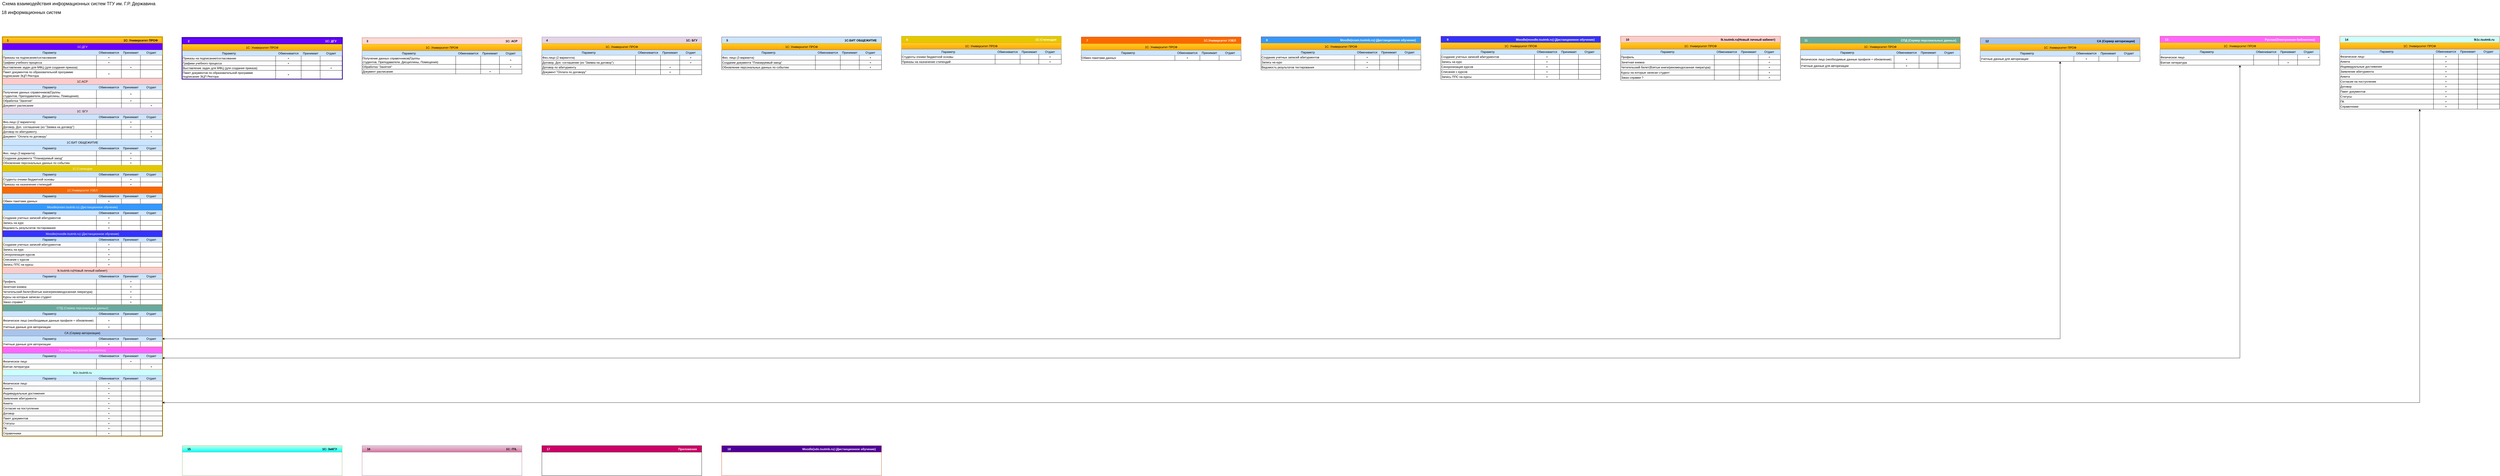 <mxfile version="13.10.3" type="github" pages="2">
  <diagram id="dlPyGVZWOMXmCcsLipJ7" name="Page-1">
    <mxGraphModel dx="641" dy="831" grid="1" gridSize="10" guides="1" tooltips="1" connect="1" arrows="1" fold="1" page="1" pageScale="1" pageWidth="827" pageHeight="1169" math="0" shadow="0">
      <root>
        <mxCell id="0" />
        <mxCell id="1" parent="0" />
        <mxCell id="0HeMoX-j_anCmpWmwLnt-1" value="1                                                                                                                                          1C: Университет ПРОФ" style="swimlane;fontStyle=1;align=center;verticalAlign=top;childLayout=stackLayout;horizontal=1;startSize=26;horizontalStack=0;resizeParent=1;resizeParentMax=0;resizeLast=0;collapsible=1;marginBottom=0;fillColor=#ffcd28;strokeColor=#d79b00;gradientColor=#ffa500;swimlaneFillColor=#ffffff;strokeWidth=5;" parent="1" vertex="1">
          <mxGeometry x="880" y="163" width="640" height="1598" as="geometry">
            <mxRectangle x="880" y="163" width="320" height="26" as="alternateBounds" />
          </mxGeometry>
        </mxCell>
        <mxCell id="0HeMoX-j_anCmpWmwLnt-2" value="1С:ДГУ" style="swimlane;fontStyle=0;childLayout=stackLayout;horizontal=1;startSize=26;fillColor=#6a00ff;horizontalStack=0;resizeParent=1;resizeParentMax=0;resizeLast=0;collapsible=1;marginBottom=0;strokeColor=#3700CC;fontColor=#ffffff;" parent="0HeMoX-j_anCmpWmwLnt-1" vertex="1">
          <mxGeometry y="26" width="640" height="139" as="geometry">
            <mxRectangle y="26" width="620" height="26" as="alternateBounds" />
          </mxGeometry>
        </mxCell>
        <mxCell id="PZvCO6a1VpHn2Lh14JD8-23" value="" style="shape=table;html=1;whiteSpace=wrap;startSize=0;container=1;collapsible=0;childLayout=tableLayout;strokeColor=#000000;fillColor=#ffffff;gradientColor=none;" parent="0HeMoX-j_anCmpWmwLnt-2" vertex="1">
          <mxGeometry y="26" width="640" height="113" as="geometry" />
        </mxCell>
        <mxCell id="PZvCO6a1VpHn2Lh14JD8-24" style="shape=partialRectangle;html=1;whiteSpace=wrap;collapsible=0;dropTarget=0;pointerEvents=0;fillColor=none;top=0;left=0;bottom=0;right=0;points=[[0,0.5],[1,0.5]];portConstraint=eastwest;" parent="PZvCO6a1VpHn2Lh14JD8-23" vertex="1">
          <mxGeometry width="640" height="21" as="geometry" />
        </mxCell>
        <mxCell id="PZvCO6a1VpHn2Lh14JD8-25" value="&lt;span style=&quot;text-align: left;&quot;&gt;Параметр&lt;/span&gt;" style="shape=partialRectangle;html=1;whiteSpace=wrap;connectable=0;top=0;left=0;bottom=0;right=0;overflow=hidden;labelBackgroundColor=none;fillColor=#CCE5FF;" parent="PZvCO6a1VpHn2Lh14JD8-24" vertex="1">
          <mxGeometry width="376" height="21" as="geometry" />
        </mxCell>
        <mxCell id="PZvCO6a1VpHn2Lh14JD8-26" value="Обменивается" style="shape=partialRectangle;connectable=0;top=0;left=0;bottom=0;right=0;overflow=hidden;html=1;whiteSpace=wrap;labelBackgroundColor=none;fillColor=#CCE5FF;" parent="PZvCO6a1VpHn2Lh14JD8-24" vertex="1">
          <mxGeometry x="376" width="100" height="21" as="geometry" />
        </mxCell>
        <mxCell id="PZvCO6a1VpHn2Lh14JD8-27" value="Принимает" style="shape=partialRectangle;html=1;whiteSpace=wrap;connectable=0;top=0;left=0;bottom=0;right=0;overflow=hidden;fillColor=#CCE5FF;" parent="PZvCO6a1VpHn2Lh14JD8-24" vertex="1">
          <mxGeometry x="476" width="76" height="21" as="geometry" />
        </mxCell>
        <mxCell id="PZvCO6a1VpHn2Lh14JD8-28" value="Отдает" style="shape=partialRectangle;html=1;whiteSpace=wrap;connectable=0;top=0;left=0;bottom=0;right=0;overflow=hidden;fillColor=#CCE5FF;" parent="PZvCO6a1VpHn2Lh14JD8-24" vertex="1">
          <mxGeometry x="552" width="88" height="21" as="geometry" />
        </mxCell>
        <mxCell id="PZvCO6a1VpHn2Lh14JD8-29" value="" style="shape=partialRectangle;html=1;whiteSpace=wrap;collapsible=0;dropTarget=0;pointerEvents=0;fillColor=none;top=0;left=0;bottom=0;right=0;points=[[0,0.5],[1,0.5]];portConstraint=eastwest;" parent="PZvCO6a1VpHn2Lh14JD8-23" vertex="1">
          <mxGeometry y="21" width="640" height="20" as="geometry" />
        </mxCell>
        <mxCell id="PZvCO6a1VpHn2Lh14JD8-30" value="Приказы на подписание/согласование" style="shape=partialRectangle;html=1;whiteSpace=wrap;connectable=0;top=0;left=0;bottom=0;right=0;overflow=hidden;fillColor=none;align=left;" parent="PZvCO6a1VpHn2Lh14JD8-29" vertex="1">
          <mxGeometry width="376" height="20" as="geometry" />
        </mxCell>
        <mxCell id="PZvCO6a1VpHn2Lh14JD8-31" value="+" style="shape=partialRectangle;html=1;whiteSpace=wrap;connectable=0;top=0;left=0;bottom=0;right=0;overflow=hidden;fillColor=none;" parent="PZvCO6a1VpHn2Lh14JD8-29" vertex="1">
          <mxGeometry x="376" width="100" height="20" as="geometry" />
        </mxCell>
        <mxCell id="PZvCO6a1VpHn2Lh14JD8-32" value="" style="shape=partialRectangle;html=1;whiteSpace=wrap;connectable=0;top=0;left=0;bottom=0;right=0;overflow=hidden;fillColor=none;" parent="PZvCO6a1VpHn2Lh14JD8-29" vertex="1">
          <mxGeometry x="476" width="76" height="20" as="geometry" />
        </mxCell>
        <mxCell id="PZvCO6a1VpHn2Lh14JD8-33" style="shape=partialRectangle;html=1;whiteSpace=wrap;connectable=0;top=0;left=0;bottom=0;right=0;overflow=hidden;fillColor=none;" parent="PZvCO6a1VpHn2Lh14JD8-29" vertex="1">
          <mxGeometry x="552" width="88" height="20" as="geometry" />
        </mxCell>
        <mxCell id="PZvCO6a1VpHn2Lh14JD8-34" value="" style="shape=partialRectangle;html=1;whiteSpace=wrap;collapsible=0;dropTarget=0;pointerEvents=0;fillColor=none;top=0;left=0;bottom=0;right=0;points=[[0,0.5],[1,0.5]];portConstraint=eastwest;" parent="PZvCO6a1VpHn2Lh14JD8-23" vertex="1">
          <mxGeometry y="41" width="640" height="19" as="geometry" />
        </mxCell>
        <mxCell id="PZvCO6a1VpHn2Lh14JD8-35" value="Графики учебного процесса" style="shape=partialRectangle;html=1;whiteSpace=wrap;connectable=0;fillColor=none;top=0;left=0;bottom=0;right=0;overflow=hidden;align=left;" parent="PZvCO6a1VpHn2Lh14JD8-34" vertex="1">
          <mxGeometry width="376" height="19" as="geometry" />
        </mxCell>
        <mxCell id="PZvCO6a1VpHn2Lh14JD8-36" value="+" style="shape=partialRectangle;html=1;whiteSpace=wrap;connectable=0;fillColor=none;top=0;left=0;bottom=0;right=0;overflow=hidden;" parent="PZvCO6a1VpHn2Lh14JD8-34" vertex="1">
          <mxGeometry x="376" width="100" height="19" as="geometry" />
        </mxCell>
        <mxCell id="PZvCO6a1VpHn2Lh14JD8-37" value="" style="shape=partialRectangle;html=1;whiteSpace=wrap;connectable=0;fillColor=none;top=0;left=0;bottom=0;right=0;overflow=hidden;" parent="PZvCO6a1VpHn2Lh14JD8-34" vertex="1">
          <mxGeometry x="476" width="76" height="19" as="geometry" />
        </mxCell>
        <mxCell id="PZvCO6a1VpHn2Lh14JD8-38" style="shape=partialRectangle;html=1;whiteSpace=wrap;connectable=0;fillColor=none;top=0;left=0;bottom=0;right=0;overflow=hidden;" parent="PZvCO6a1VpHn2Lh14JD8-34" vertex="1">
          <mxGeometry x="552" width="88" height="19" as="geometry" />
        </mxCell>
        <mxCell id="PZvCO6a1VpHn2Lh14JD8-64" style="shape=partialRectangle;html=1;whiteSpace=wrap;collapsible=0;dropTarget=0;pointerEvents=0;fillColor=none;top=0;left=0;bottom=0;right=0;points=[[0,0.5],[1,0.5]];portConstraint=eastwest;" parent="PZvCO6a1VpHn2Lh14JD8-23" vertex="1">
          <mxGeometry y="60" width="640" height="19" as="geometry" />
        </mxCell>
        <mxCell id="PZvCO6a1VpHn2Lh14JD8-65" value="Выставление задач для МФЦ (для создания приказа)" style="shape=partialRectangle;html=1;whiteSpace=wrap;connectable=0;fillColor=none;top=0;left=0;bottom=0;right=0;overflow=hidden;align=left;" parent="PZvCO6a1VpHn2Lh14JD8-64" vertex="1">
          <mxGeometry width="376" height="19" as="geometry" />
        </mxCell>
        <mxCell id="PZvCO6a1VpHn2Lh14JD8-66" style="shape=partialRectangle;html=1;whiteSpace=wrap;connectable=0;fillColor=none;top=0;left=0;bottom=0;right=0;overflow=hidden;" parent="PZvCO6a1VpHn2Lh14JD8-64" vertex="1">
          <mxGeometry x="376" width="100" height="19" as="geometry" />
        </mxCell>
        <mxCell id="PZvCO6a1VpHn2Lh14JD8-67" value="+" style="shape=partialRectangle;html=1;whiteSpace=wrap;connectable=0;fillColor=none;top=0;left=0;bottom=0;right=0;overflow=hidden;" parent="PZvCO6a1VpHn2Lh14JD8-64" vertex="1">
          <mxGeometry x="476" width="76" height="19" as="geometry" />
        </mxCell>
        <mxCell id="PZvCO6a1VpHn2Lh14JD8-68" style="shape=partialRectangle;html=1;whiteSpace=wrap;connectable=0;fillColor=none;top=0;left=0;bottom=0;right=0;overflow=hidden;" parent="PZvCO6a1VpHn2Lh14JD8-64" vertex="1">
          <mxGeometry x="552" width="88" height="19" as="geometry" />
        </mxCell>
        <mxCell id="PZvCO6a1VpHn2Lh14JD8-39" value="" style="shape=partialRectangle;html=1;whiteSpace=wrap;collapsible=0;dropTarget=0;pointerEvents=0;fillColor=none;top=0;left=0;bottom=0;right=0;points=[[0,0.5],[1,0.5]];portConstraint=eastwest;" parent="PZvCO6a1VpHn2Lh14JD8-23" vertex="1">
          <mxGeometry y="79" width="640" height="34" as="geometry" />
        </mxCell>
        <mxCell id="PZvCO6a1VpHn2Lh14JD8-40" value="Пакет документов по образовательной программе&lt;br&gt;подписание ЭЦП Ректора" style="shape=partialRectangle;html=1;whiteSpace=wrap;connectable=0;fillColor=none;top=0;left=0;bottom=0;right=0;overflow=hidden;align=left;" parent="PZvCO6a1VpHn2Lh14JD8-39" vertex="1">
          <mxGeometry width="376" height="34" as="geometry" />
        </mxCell>
        <mxCell id="PZvCO6a1VpHn2Lh14JD8-41" value="+" style="shape=partialRectangle;html=1;whiteSpace=wrap;connectable=0;fillColor=none;top=0;left=0;bottom=0;right=0;overflow=hidden;" parent="PZvCO6a1VpHn2Lh14JD8-39" vertex="1">
          <mxGeometry x="376" width="100" height="34" as="geometry" />
        </mxCell>
        <mxCell id="PZvCO6a1VpHn2Lh14JD8-42" value="" style="shape=partialRectangle;html=1;whiteSpace=wrap;connectable=0;fillColor=none;top=0;left=0;bottom=0;right=0;overflow=hidden;" parent="PZvCO6a1VpHn2Lh14JD8-39" vertex="1">
          <mxGeometry x="476" width="76" height="34" as="geometry" />
        </mxCell>
        <mxCell id="PZvCO6a1VpHn2Lh14JD8-43" style="shape=partialRectangle;html=1;whiteSpace=wrap;connectable=0;fillColor=none;top=0;left=0;bottom=0;right=0;overflow=hidden;" parent="PZvCO6a1VpHn2Lh14JD8-39" vertex="1">
          <mxGeometry x="552" width="88" height="34" as="geometry" />
        </mxCell>
        <mxCell id="0HeMoX-j_anCmpWmwLnt-6" value="1С:АСР" style="swimlane;fontStyle=0;childLayout=stackLayout;horizontal=1;startSize=26;fillColor=#ffcccc;horizontalStack=0;resizeParent=1;resizeParentMax=0;resizeLast=0;collapsible=1;marginBottom=0;strokeColor=#36393d;" parent="0HeMoX-j_anCmpWmwLnt-1" vertex="1">
          <mxGeometry y="165" width="640" height="119" as="geometry">
            <mxRectangle y="165" width="620" height="26" as="alternateBounds" />
          </mxGeometry>
        </mxCell>
        <mxCell id="PZvCO6a1VpHn2Lh14JD8-95" value="" style="shape=table;html=1;whiteSpace=wrap;startSize=0;container=1;collapsible=0;childLayout=tableLayout;strokeColor=#000000;fillColor=#ffffff;gradientColor=none;" parent="0HeMoX-j_anCmpWmwLnt-6" vertex="1">
          <mxGeometry y="26" width="640" height="93" as="geometry" />
        </mxCell>
        <mxCell id="PZvCO6a1VpHn2Lh14JD8-96" style="shape=partialRectangle;html=1;whiteSpace=wrap;collapsible=0;dropTarget=0;pointerEvents=0;fillColor=none;top=0;left=0;bottom=0;right=0;points=[[0,0.5],[1,0.5]];portConstraint=eastwest;" parent="PZvCO6a1VpHn2Lh14JD8-95" vertex="1">
          <mxGeometry width="640" height="21" as="geometry" />
        </mxCell>
        <mxCell id="PZvCO6a1VpHn2Lh14JD8-97" value="&lt;span style=&quot;text-align: left;&quot;&gt;Параметр&lt;/span&gt;" style="shape=partialRectangle;html=1;whiteSpace=wrap;connectable=0;top=0;left=0;bottom=0;right=0;overflow=hidden;labelBackgroundColor=none;fillColor=#CCE5FF;" parent="PZvCO6a1VpHn2Lh14JD8-96" vertex="1">
          <mxGeometry width="376" height="21" as="geometry" />
        </mxCell>
        <mxCell id="PZvCO6a1VpHn2Lh14JD8-98" value="Обменивается" style="shape=partialRectangle;connectable=0;top=0;left=0;bottom=0;right=0;overflow=hidden;html=1;whiteSpace=wrap;labelBackgroundColor=none;fillColor=#CCE5FF;" parent="PZvCO6a1VpHn2Lh14JD8-96" vertex="1">
          <mxGeometry x="376" width="100" height="21" as="geometry" />
        </mxCell>
        <mxCell id="PZvCO6a1VpHn2Lh14JD8-99" value="Принимает" style="shape=partialRectangle;html=1;whiteSpace=wrap;connectable=0;top=0;left=0;bottom=0;right=0;overflow=hidden;fillColor=#CCE5FF;" parent="PZvCO6a1VpHn2Lh14JD8-96" vertex="1">
          <mxGeometry x="476" width="76" height="21" as="geometry" />
        </mxCell>
        <mxCell id="PZvCO6a1VpHn2Lh14JD8-100" value="Отдает" style="shape=partialRectangle;html=1;whiteSpace=wrap;connectable=0;top=0;left=0;bottom=0;right=0;overflow=hidden;fillColor=#CCE5FF;" parent="PZvCO6a1VpHn2Lh14JD8-96" vertex="1">
          <mxGeometry x="552" width="88" height="21" as="geometry" />
        </mxCell>
        <mxCell id="PZvCO6a1VpHn2Lh14JD8-101" value="" style="shape=partialRectangle;html=1;whiteSpace=wrap;collapsible=0;dropTarget=0;pointerEvents=0;fillColor=none;top=0;left=0;bottom=0;right=0;points=[[0,0.5],[1,0.5]];portConstraint=eastwest;" parent="PZvCO6a1VpHn2Lh14JD8-95" vertex="1">
          <mxGeometry y="21" width="640" height="34" as="geometry" />
        </mxCell>
        <mxCell id="PZvCO6a1VpHn2Lh14JD8-102" value="Получение данных справочников(Группы студентов,&amp;nbsp;Преподаватели,&amp;nbsp;Дисциплины, Помещения)" style="shape=partialRectangle;html=1;whiteSpace=wrap;connectable=0;top=0;left=0;bottom=0;right=0;overflow=hidden;fillColor=none;align=left;" parent="PZvCO6a1VpHn2Lh14JD8-101" vertex="1">
          <mxGeometry width="376" height="34" as="geometry" />
        </mxCell>
        <mxCell id="PZvCO6a1VpHn2Lh14JD8-103" value="" style="shape=partialRectangle;html=1;whiteSpace=wrap;connectable=0;top=0;left=0;bottom=0;right=0;overflow=hidden;fillColor=none;" parent="PZvCO6a1VpHn2Lh14JD8-101" vertex="1">
          <mxGeometry x="376" width="100" height="34" as="geometry" />
        </mxCell>
        <mxCell id="PZvCO6a1VpHn2Lh14JD8-104" value="+" style="shape=partialRectangle;html=1;whiteSpace=wrap;connectable=0;top=0;left=0;bottom=0;right=0;overflow=hidden;fillColor=none;" parent="PZvCO6a1VpHn2Lh14JD8-101" vertex="1">
          <mxGeometry x="476" width="76" height="34" as="geometry" />
        </mxCell>
        <mxCell id="PZvCO6a1VpHn2Lh14JD8-105" style="shape=partialRectangle;html=1;whiteSpace=wrap;connectable=0;top=0;left=0;bottom=0;right=0;overflow=hidden;fillColor=none;" parent="PZvCO6a1VpHn2Lh14JD8-101" vertex="1">
          <mxGeometry x="552" width="88" height="34" as="geometry" />
        </mxCell>
        <mxCell id="PZvCO6a1VpHn2Lh14JD8-106" value="" style="shape=partialRectangle;html=1;whiteSpace=wrap;collapsible=0;dropTarget=0;pointerEvents=0;fillColor=none;top=0;left=0;bottom=0;right=0;points=[[0,0.5],[1,0.5]];portConstraint=eastwest;" parent="PZvCO6a1VpHn2Lh14JD8-95" vertex="1">
          <mxGeometry y="55" width="640" height="19" as="geometry" />
        </mxCell>
        <mxCell id="PZvCO6a1VpHn2Lh14JD8-107" value="Обработка &quot;Занятия&quot;" style="shape=partialRectangle;html=1;whiteSpace=wrap;connectable=0;fillColor=none;top=0;left=0;bottom=0;right=0;overflow=hidden;align=left;" parent="PZvCO6a1VpHn2Lh14JD8-106" vertex="1">
          <mxGeometry width="376" height="19" as="geometry" />
        </mxCell>
        <mxCell id="PZvCO6a1VpHn2Lh14JD8-108" value="" style="shape=partialRectangle;html=1;whiteSpace=wrap;connectable=0;fillColor=none;top=0;left=0;bottom=0;right=0;overflow=hidden;" parent="PZvCO6a1VpHn2Lh14JD8-106" vertex="1">
          <mxGeometry x="376" width="100" height="19" as="geometry" />
        </mxCell>
        <mxCell id="PZvCO6a1VpHn2Lh14JD8-109" value="+" style="shape=partialRectangle;html=1;whiteSpace=wrap;connectable=0;fillColor=none;top=0;left=0;bottom=0;right=0;overflow=hidden;" parent="PZvCO6a1VpHn2Lh14JD8-106" vertex="1">
          <mxGeometry x="476" width="76" height="19" as="geometry" />
        </mxCell>
        <mxCell id="PZvCO6a1VpHn2Lh14JD8-110" style="shape=partialRectangle;html=1;whiteSpace=wrap;connectable=0;fillColor=none;top=0;left=0;bottom=0;right=0;overflow=hidden;" parent="PZvCO6a1VpHn2Lh14JD8-106" vertex="1">
          <mxGeometry x="552" width="88" height="19" as="geometry" />
        </mxCell>
        <mxCell id="PZvCO6a1VpHn2Lh14JD8-111" style="shape=partialRectangle;html=1;whiteSpace=wrap;collapsible=0;dropTarget=0;pointerEvents=0;fillColor=none;top=0;left=0;bottom=0;right=0;points=[[0,0.5],[1,0.5]];portConstraint=eastwest;" parent="PZvCO6a1VpHn2Lh14JD8-95" vertex="1">
          <mxGeometry y="74" width="640" height="19" as="geometry" />
        </mxCell>
        <mxCell id="PZvCO6a1VpHn2Lh14JD8-112" value="Документ расписание" style="shape=partialRectangle;html=1;whiteSpace=wrap;connectable=0;fillColor=none;top=0;left=0;bottom=0;right=0;overflow=hidden;align=left;" parent="PZvCO6a1VpHn2Lh14JD8-111" vertex="1">
          <mxGeometry width="376" height="19" as="geometry" />
        </mxCell>
        <mxCell id="PZvCO6a1VpHn2Lh14JD8-113" style="shape=partialRectangle;html=1;whiteSpace=wrap;connectable=0;fillColor=none;top=0;left=0;bottom=0;right=0;overflow=hidden;" parent="PZvCO6a1VpHn2Lh14JD8-111" vertex="1">
          <mxGeometry x="376" width="100" height="19" as="geometry" />
        </mxCell>
        <mxCell id="PZvCO6a1VpHn2Lh14JD8-114" value="" style="shape=partialRectangle;html=1;whiteSpace=wrap;connectable=0;fillColor=none;top=0;left=0;bottom=0;right=0;overflow=hidden;" parent="PZvCO6a1VpHn2Lh14JD8-111" vertex="1">
          <mxGeometry x="476" width="76" height="19" as="geometry" />
        </mxCell>
        <mxCell id="PZvCO6a1VpHn2Lh14JD8-115" value="+" style="shape=partialRectangle;html=1;whiteSpace=wrap;connectable=0;fillColor=none;top=0;left=0;bottom=0;right=0;overflow=hidden;" parent="PZvCO6a1VpHn2Lh14JD8-111" vertex="1">
          <mxGeometry x="552" width="88" height="19" as="geometry" />
        </mxCell>
        <mxCell id="kD1ETYicVpEtqTqWb3Om-96" value="1С: БГУ" style="swimlane;fontStyle=0;childLayout=stackLayout;horizontal=1;startSize=26;fillColor=#e1d5e7;horizontalStack=0;resizeParent=1;resizeParentMax=0;resizeLast=0;collapsible=1;marginBottom=0;strokeColor=#9673a6;" parent="0HeMoX-j_anCmpWmwLnt-1" vertex="1">
          <mxGeometry y="284" width="640" height="125" as="geometry">
            <mxRectangle y="389" width="620" height="26" as="alternateBounds" />
          </mxGeometry>
        </mxCell>
        <mxCell id="PZvCO6a1VpHn2Lh14JD8-69" value="" style="shape=table;html=1;whiteSpace=wrap;startSize=0;container=1;collapsible=0;childLayout=tableLayout;strokeColor=#000000;fillColor=#ffffff;gradientColor=none;" parent="kD1ETYicVpEtqTqWb3Om-96" vertex="1">
          <mxGeometry y="26" width="640" height="99" as="geometry" />
        </mxCell>
        <mxCell id="PZvCO6a1VpHn2Lh14JD8-70" style="shape=partialRectangle;html=1;whiteSpace=wrap;collapsible=0;dropTarget=0;pointerEvents=0;fillColor=none;top=0;left=0;bottom=0;right=0;points=[[0,0.5],[1,0.5]];portConstraint=eastwest;" parent="PZvCO6a1VpHn2Lh14JD8-69" vertex="1">
          <mxGeometry width="640" height="21" as="geometry" />
        </mxCell>
        <mxCell id="PZvCO6a1VpHn2Lh14JD8-71" value="&lt;span style=&quot;text-align: left;&quot;&gt;Параметр&lt;/span&gt;" style="shape=partialRectangle;html=1;whiteSpace=wrap;connectable=0;top=0;left=0;bottom=0;right=0;overflow=hidden;labelBackgroundColor=none;fillColor=#CCE5FF;" parent="PZvCO6a1VpHn2Lh14JD8-70" vertex="1">
          <mxGeometry width="376" height="21" as="geometry" />
        </mxCell>
        <mxCell id="PZvCO6a1VpHn2Lh14JD8-72" value="Обменивается" style="shape=partialRectangle;connectable=0;top=0;left=0;bottom=0;right=0;overflow=hidden;html=1;whiteSpace=wrap;labelBackgroundColor=none;fillColor=#CCE5FF;" parent="PZvCO6a1VpHn2Lh14JD8-70" vertex="1">
          <mxGeometry x="376" width="100" height="21" as="geometry" />
        </mxCell>
        <mxCell id="PZvCO6a1VpHn2Lh14JD8-73" value="Принимает" style="shape=partialRectangle;html=1;whiteSpace=wrap;connectable=0;top=0;left=0;bottom=0;right=0;overflow=hidden;fillColor=#CCE5FF;" parent="PZvCO6a1VpHn2Lh14JD8-70" vertex="1">
          <mxGeometry x="476" width="76" height="21" as="geometry" />
        </mxCell>
        <mxCell id="PZvCO6a1VpHn2Lh14JD8-74" value="Отдает" style="shape=partialRectangle;html=1;whiteSpace=wrap;connectable=0;top=0;left=0;bottom=0;right=0;overflow=hidden;fillColor=#CCE5FF;" parent="PZvCO6a1VpHn2Lh14JD8-70" vertex="1">
          <mxGeometry x="552" width="88" height="21" as="geometry" />
        </mxCell>
        <mxCell id="PZvCO6a1VpHn2Lh14JD8-75" value="" style="shape=partialRectangle;html=1;whiteSpace=wrap;collapsible=0;dropTarget=0;pointerEvents=0;fillColor=none;top=0;left=0;bottom=0;right=0;points=[[0,0.5],[1,0.5]];portConstraint=eastwest;" parent="PZvCO6a1VpHn2Lh14JD8-69" vertex="1">
          <mxGeometry y="21" width="640" height="20" as="geometry" />
        </mxCell>
        <mxCell id="PZvCO6a1VpHn2Lh14JD8-76" value="Физ.лицо (2 вариатнта)" style="shape=partialRectangle;html=1;whiteSpace=wrap;connectable=0;top=0;left=0;bottom=0;right=0;overflow=hidden;fillColor=none;align=left;" parent="PZvCO6a1VpHn2Lh14JD8-75" vertex="1">
          <mxGeometry width="376" height="20" as="geometry" />
        </mxCell>
        <mxCell id="PZvCO6a1VpHn2Lh14JD8-77" value="" style="shape=partialRectangle;html=1;whiteSpace=wrap;connectable=0;top=0;left=0;bottom=0;right=0;overflow=hidden;fillColor=none;" parent="PZvCO6a1VpHn2Lh14JD8-75" vertex="1">
          <mxGeometry x="376" width="100" height="20" as="geometry" />
        </mxCell>
        <mxCell id="PZvCO6a1VpHn2Lh14JD8-78" value="+" style="shape=partialRectangle;html=1;whiteSpace=wrap;connectable=0;top=0;left=0;bottom=0;right=0;overflow=hidden;fillColor=none;" parent="PZvCO6a1VpHn2Lh14JD8-75" vertex="1">
          <mxGeometry x="476" width="76" height="20" as="geometry" />
        </mxCell>
        <mxCell id="PZvCO6a1VpHn2Lh14JD8-79" style="shape=partialRectangle;html=1;whiteSpace=wrap;connectable=0;top=0;left=0;bottom=0;right=0;overflow=hidden;fillColor=none;" parent="PZvCO6a1VpHn2Lh14JD8-75" vertex="1">
          <mxGeometry x="552" width="88" height="20" as="geometry" />
        </mxCell>
        <mxCell id="PZvCO6a1VpHn2Lh14JD8-80" value="" style="shape=partialRectangle;html=1;whiteSpace=wrap;collapsible=0;dropTarget=0;pointerEvents=0;fillColor=none;top=0;left=0;bottom=0;right=0;points=[[0,0.5],[1,0.5]];portConstraint=eastwest;" parent="PZvCO6a1VpHn2Lh14JD8-69" vertex="1">
          <mxGeometry y="41" width="640" height="19" as="geometry" />
        </mxCell>
        <mxCell id="PZvCO6a1VpHn2Lh14JD8-81" value="Договор, Доп. соглашение (из &quot;Заявка на договор&quot;)" style="shape=partialRectangle;html=1;whiteSpace=wrap;connectable=0;fillColor=none;top=0;left=0;bottom=0;right=0;overflow=hidden;align=left;" parent="PZvCO6a1VpHn2Lh14JD8-80" vertex="1">
          <mxGeometry width="376" height="19" as="geometry" />
        </mxCell>
        <mxCell id="PZvCO6a1VpHn2Lh14JD8-82" value="" style="shape=partialRectangle;html=1;whiteSpace=wrap;connectable=0;fillColor=none;top=0;left=0;bottom=0;right=0;overflow=hidden;" parent="PZvCO6a1VpHn2Lh14JD8-80" vertex="1">
          <mxGeometry x="376" width="100" height="19" as="geometry" />
        </mxCell>
        <mxCell id="PZvCO6a1VpHn2Lh14JD8-83" value="+" style="shape=partialRectangle;html=1;whiteSpace=wrap;connectable=0;fillColor=none;top=0;left=0;bottom=0;right=0;overflow=hidden;" parent="PZvCO6a1VpHn2Lh14JD8-80" vertex="1">
          <mxGeometry x="476" width="76" height="19" as="geometry" />
        </mxCell>
        <mxCell id="PZvCO6a1VpHn2Lh14JD8-84" style="shape=partialRectangle;html=1;whiteSpace=wrap;connectable=0;fillColor=none;top=0;left=0;bottom=0;right=0;overflow=hidden;" parent="PZvCO6a1VpHn2Lh14JD8-80" vertex="1">
          <mxGeometry x="552" width="88" height="19" as="geometry" />
        </mxCell>
        <mxCell id="PZvCO6a1VpHn2Lh14JD8-85" style="shape=partialRectangle;html=1;whiteSpace=wrap;collapsible=0;dropTarget=0;pointerEvents=0;fillColor=none;top=0;left=0;bottom=0;right=0;points=[[0,0.5],[1,0.5]];portConstraint=eastwest;" parent="PZvCO6a1VpHn2Lh14JD8-69" vertex="1">
          <mxGeometry y="60" width="640" height="19" as="geometry" />
        </mxCell>
        <mxCell id="PZvCO6a1VpHn2Lh14JD8-86" value="Договор по абитуриенту" style="shape=partialRectangle;html=1;whiteSpace=wrap;connectable=0;fillColor=none;top=0;left=0;bottom=0;right=0;overflow=hidden;align=left;" parent="PZvCO6a1VpHn2Lh14JD8-85" vertex="1">
          <mxGeometry width="376" height="19" as="geometry" />
        </mxCell>
        <mxCell id="PZvCO6a1VpHn2Lh14JD8-87" style="shape=partialRectangle;html=1;whiteSpace=wrap;connectable=0;fillColor=none;top=0;left=0;bottom=0;right=0;overflow=hidden;" parent="PZvCO6a1VpHn2Lh14JD8-85" vertex="1">
          <mxGeometry x="376" width="100" height="19" as="geometry" />
        </mxCell>
        <mxCell id="PZvCO6a1VpHn2Lh14JD8-88" value="" style="shape=partialRectangle;html=1;whiteSpace=wrap;connectable=0;fillColor=none;top=0;left=0;bottom=0;right=0;overflow=hidden;" parent="PZvCO6a1VpHn2Lh14JD8-85" vertex="1">
          <mxGeometry x="476" width="76" height="19" as="geometry" />
        </mxCell>
        <mxCell id="PZvCO6a1VpHn2Lh14JD8-89" value="+" style="shape=partialRectangle;html=1;whiteSpace=wrap;connectable=0;fillColor=none;top=0;left=0;bottom=0;right=0;overflow=hidden;" parent="PZvCO6a1VpHn2Lh14JD8-85" vertex="1">
          <mxGeometry x="552" width="88" height="19" as="geometry" />
        </mxCell>
        <mxCell id="PZvCO6a1VpHn2Lh14JD8-90" value="" style="shape=partialRectangle;html=1;whiteSpace=wrap;collapsible=0;dropTarget=0;pointerEvents=0;fillColor=none;top=0;left=0;bottom=0;right=0;points=[[0,0.5],[1,0.5]];portConstraint=eastwest;" parent="PZvCO6a1VpHn2Lh14JD8-69" vertex="1">
          <mxGeometry y="79" width="640" height="20" as="geometry" />
        </mxCell>
        <mxCell id="PZvCO6a1VpHn2Lh14JD8-91" value="Документ &quot;Оплата по договору&quot;" style="shape=partialRectangle;html=1;whiteSpace=wrap;connectable=0;fillColor=none;top=0;left=0;bottom=0;right=0;overflow=hidden;align=left;" parent="PZvCO6a1VpHn2Lh14JD8-90" vertex="1">
          <mxGeometry width="376" height="20" as="geometry" />
        </mxCell>
        <mxCell id="PZvCO6a1VpHn2Lh14JD8-92" value="" style="shape=partialRectangle;html=1;whiteSpace=wrap;connectable=0;fillColor=none;top=0;left=0;bottom=0;right=0;overflow=hidden;" parent="PZvCO6a1VpHn2Lh14JD8-90" vertex="1">
          <mxGeometry x="376" width="100" height="20" as="geometry" />
        </mxCell>
        <mxCell id="PZvCO6a1VpHn2Lh14JD8-93" value="" style="shape=partialRectangle;html=1;whiteSpace=wrap;connectable=0;fillColor=none;top=0;left=0;bottom=0;right=0;overflow=hidden;" parent="PZvCO6a1VpHn2Lh14JD8-90" vertex="1">
          <mxGeometry x="476" width="76" height="20" as="geometry" />
        </mxCell>
        <mxCell id="PZvCO6a1VpHn2Lh14JD8-94" value="+" style="shape=partialRectangle;html=1;whiteSpace=wrap;connectable=0;fillColor=none;top=0;left=0;bottom=0;right=0;overflow=hidden;" parent="PZvCO6a1VpHn2Lh14JD8-90" vertex="1">
          <mxGeometry x="552" width="88" height="20" as="geometry" />
        </mxCell>
        <mxCell id="0HeMoX-j_anCmpWmwLnt-4" value="1С:БИТ ОБЩЕЖИТИЕ" style="swimlane;fontStyle=0;childLayout=stackLayout;horizontal=1;startSize=26;fillColor=#cce5ff;horizontalStack=0;resizeParent=1;resizeParentMax=0;resizeLast=0;collapsible=1;marginBottom=0;strokeColor=#36393d;" parent="0HeMoX-j_anCmpWmwLnt-1" vertex="1">
          <mxGeometry y="409" width="640" height="105" as="geometry">
            <mxRectangle y="284" width="620" height="26" as="alternateBounds" />
          </mxGeometry>
        </mxCell>
        <mxCell id="PZvCO6a1VpHn2Lh14JD8-121" value="" style="shape=table;html=1;whiteSpace=wrap;startSize=0;container=1;collapsible=0;childLayout=tableLayout;strokeColor=#000000;fillColor=#ffffff;gradientColor=none;" parent="0HeMoX-j_anCmpWmwLnt-4" vertex="1">
          <mxGeometry y="26" width="640" height="79" as="geometry" />
        </mxCell>
        <mxCell id="PZvCO6a1VpHn2Lh14JD8-122" style="shape=partialRectangle;html=1;whiteSpace=wrap;collapsible=0;dropTarget=0;pointerEvents=0;fillColor=none;top=0;left=0;bottom=0;right=0;points=[[0,0.5],[1,0.5]];portConstraint=eastwest;" parent="PZvCO6a1VpHn2Lh14JD8-121" vertex="1">
          <mxGeometry width="640" height="21" as="geometry" />
        </mxCell>
        <mxCell id="PZvCO6a1VpHn2Lh14JD8-123" value="&lt;span style=&quot;text-align: left;&quot;&gt;Параметр&lt;/span&gt;" style="shape=partialRectangle;html=1;whiteSpace=wrap;connectable=0;top=0;left=0;bottom=0;right=0;overflow=hidden;labelBackgroundColor=none;fillColor=#CCE5FF;" parent="PZvCO6a1VpHn2Lh14JD8-122" vertex="1">
          <mxGeometry width="376" height="21" as="geometry" />
        </mxCell>
        <mxCell id="PZvCO6a1VpHn2Lh14JD8-124" value="Обменивается" style="shape=partialRectangle;connectable=0;top=0;left=0;bottom=0;right=0;overflow=hidden;html=1;whiteSpace=wrap;labelBackgroundColor=none;fillColor=#CCE5FF;" parent="PZvCO6a1VpHn2Lh14JD8-122" vertex="1">
          <mxGeometry x="376" width="100" height="21" as="geometry" />
        </mxCell>
        <mxCell id="PZvCO6a1VpHn2Lh14JD8-125" value="Принимает" style="shape=partialRectangle;html=1;whiteSpace=wrap;connectable=0;top=0;left=0;bottom=0;right=0;overflow=hidden;fillColor=#CCE5FF;" parent="PZvCO6a1VpHn2Lh14JD8-122" vertex="1">
          <mxGeometry x="476" width="76" height="21" as="geometry" />
        </mxCell>
        <mxCell id="PZvCO6a1VpHn2Lh14JD8-126" value="Отдает" style="shape=partialRectangle;html=1;whiteSpace=wrap;connectable=0;top=0;left=0;bottom=0;right=0;overflow=hidden;fillColor=#CCE5FF;" parent="PZvCO6a1VpHn2Lh14JD8-122" vertex="1">
          <mxGeometry x="552" width="88" height="21" as="geometry" />
        </mxCell>
        <mxCell id="PZvCO6a1VpHn2Lh14JD8-127" value="" style="shape=partialRectangle;html=1;whiteSpace=wrap;collapsible=0;dropTarget=0;pointerEvents=0;fillColor=none;top=0;left=0;bottom=0;right=0;points=[[0,0.5],[1,0.5]];portConstraint=eastwest;" parent="PZvCO6a1VpHn2Lh14JD8-121" vertex="1">
          <mxGeometry y="21" width="640" height="20" as="geometry" />
        </mxCell>
        <mxCell id="PZvCO6a1VpHn2Lh14JD8-128" value="Физ. лицо (3 варианта)" style="shape=partialRectangle;html=1;whiteSpace=wrap;connectable=0;top=0;left=0;bottom=0;right=0;overflow=hidden;fillColor=none;align=left;" parent="PZvCO6a1VpHn2Lh14JD8-127" vertex="1">
          <mxGeometry width="376" height="20" as="geometry" />
        </mxCell>
        <mxCell id="PZvCO6a1VpHn2Lh14JD8-129" value="" style="shape=partialRectangle;html=1;whiteSpace=wrap;connectable=0;top=0;left=0;bottom=0;right=0;overflow=hidden;fillColor=none;" parent="PZvCO6a1VpHn2Lh14JD8-127" vertex="1">
          <mxGeometry x="376" width="100" height="20" as="geometry" />
        </mxCell>
        <mxCell id="PZvCO6a1VpHn2Lh14JD8-130" value="+" style="shape=partialRectangle;html=1;whiteSpace=wrap;connectable=0;top=0;left=0;bottom=0;right=0;overflow=hidden;fillColor=none;" parent="PZvCO6a1VpHn2Lh14JD8-127" vertex="1">
          <mxGeometry x="476" width="76" height="20" as="geometry" />
        </mxCell>
        <mxCell id="PZvCO6a1VpHn2Lh14JD8-131" style="shape=partialRectangle;html=1;whiteSpace=wrap;connectable=0;top=0;left=0;bottom=0;right=0;overflow=hidden;fillColor=none;" parent="PZvCO6a1VpHn2Lh14JD8-127" vertex="1">
          <mxGeometry x="552" width="88" height="20" as="geometry" />
        </mxCell>
        <mxCell id="PZvCO6a1VpHn2Lh14JD8-132" value="" style="shape=partialRectangle;html=1;whiteSpace=wrap;collapsible=0;dropTarget=0;pointerEvents=0;fillColor=none;top=0;left=0;bottom=0;right=0;points=[[0,0.5],[1,0.5]];portConstraint=eastwest;" parent="PZvCO6a1VpHn2Lh14JD8-121" vertex="1">
          <mxGeometry y="41" width="640" height="19" as="geometry" />
        </mxCell>
        <mxCell id="PZvCO6a1VpHn2Lh14JD8-133" value="Создание документа &quot;Планируемый заезд&quot;" style="shape=partialRectangle;html=1;whiteSpace=wrap;connectable=0;fillColor=none;top=0;left=0;bottom=0;right=0;overflow=hidden;align=left;" parent="PZvCO6a1VpHn2Lh14JD8-132" vertex="1">
          <mxGeometry width="376" height="19" as="geometry" />
        </mxCell>
        <mxCell id="PZvCO6a1VpHn2Lh14JD8-134" value="" style="shape=partialRectangle;html=1;whiteSpace=wrap;connectable=0;fillColor=none;top=0;left=0;bottom=0;right=0;overflow=hidden;" parent="PZvCO6a1VpHn2Lh14JD8-132" vertex="1">
          <mxGeometry x="376" width="100" height="19" as="geometry" />
        </mxCell>
        <mxCell id="PZvCO6a1VpHn2Lh14JD8-135" value="+" style="shape=partialRectangle;html=1;whiteSpace=wrap;connectable=0;fillColor=none;top=0;left=0;bottom=0;right=0;overflow=hidden;" parent="PZvCO6a1VpHn2Lh14JD8-132" vertex="1">
          <mxGeometry x="476" width="76" height="19" as="geometry" />
        </mxCell>
        <mxCell id="PZvCO6a1VpHn2Lh14JD8-136" style="shape=partialRectangle;html=1;whiteSpace=wrap;connectable=0;fillColor=none;top=0;left=0;bottom=0;right=0;overflow=hidden;" parent="PZvCO6a1VpHn2Lh14JD8-132" vertex="1">
          <mxGeometry x="552" width="88" height="19" as="geometry" />
        </mxCell>
        <mxCell id="PZvCO6a1VpHn2Lh14JD8-137" style="shape=partialRectangle;html=1;whiteSpace=wrap;collapsible=0;dropTarget=0;pointerEvents=0;fillColor=none;top=0;left=0;bottom=0;right=0;points=[[0,0.5],[1,0.5]];portConstraint=eastwest;" parent="PZvCO6a1VpHn2Lh14JD8-121" vertex="1">
          <mxGeometry y="60" width="640" height="19" as="geometry" />
        </mxCell>
        <mxCell id="PZvCO6a1VpHn2Lh14JD8-138" value="Обновление персональных данных по событию" style="shape=partialRectangle;html=1;whiteSpace=wrap;connectable=0;fillColor=none;top=0;left=0;bottom=0;right=0;overflow=hidden;align=left;" parent="PZvCO6a1VpHn2Lh14JD8-137" vertex="1">
          <mxGeometry width="376" height="19" as="geometry" />
        </mxCell>
        <mxCell id="PZvCO6a1VpHn2Lh14JD8-139" style="shape=partialRectangle;html=1;whiteSpace=wrap;connectable=0;fillColor=none;top=0;left=0;bottom=0;right=0;overflow=hidden;" parent="PZvCO6a1VpHn2Lh14JD8-137" vertex="1">
          <mxGeometry x="376" width="100" height="19" as="geometry" />
        </mxCell>
        <mxCell id="PZvCO6a1VpHn2Lh14JD8-140" value="+" style="shape=partialRectangle;html=1;whiteSpace=wrap;connectable=0;fillColor=none;top=0;left=0;bottom=0;right=0;overflow=hidden;" parent="PZvCO6a1VpHn2Lh14JD8-137" vertex="1">
          <mxGeometry x="476" width="76" height="19" as="geometry" />
        </mxCell>
        <mxCell id="PZvCO6a1VpHn2Lh14JD8-141" style="shape=partialRectangle;html=1;whiteSpace=wrap;connectable=0;fillColor=none;top=0;left=0;bottom=0;right=0;overflow=hidden;" parent="PZvCO6a1VpHn2Lh14JD8-137" vertex="1">
          <mxGeometry x="552" width="88" height="19" as="geometry" />
        </mxCell>
        <mxCell id="kD1ETYicVpEtqTqWb3Om-95" value="1С:Стипендия" style="swimlane;fontStyle=0;childLayout=stackLayout;horizontal=1;startSize=26;fillColor=#e3c800;horizontalStack=0;resizeParent=1;resizeParentMax=0;resizeLast=0;collapsible=1;marginBottom=0;strokeColor=#B09500;fontColor=#ffffff;" parent="0HeMoX-j_anCmpWmwLnt-1" vertex="1">
          <mxGeometry y="514" width="640" height="86" as="geometry">
            <mxRectangle y="514" width="620" height="26" as="alternateBounds" />
          </mxGeometry>
        </mxCell>
        <mxCell id="PZvCO6a1VpHn2Lh14JD8-147" value="" style="shape=table;html=1;whiteSpace=wrap;startSize=0;container=1;collapsible=0;childLayout=tableLayout;strokeColor=#000000;fillColor=#ffffff;gradientColor=none;" parent="kD1ETYicVpEtqTqWb3Om-95" vertex="1">
          <mxGeometry y="26" width="640" height="60" as="geometry" />
        </mxCell>
        <mxCell id="PZvCO6a1VpHn2Lh14JD8-148" style="shape=partialRectangle;html=1;whiteSpace=wrap;collapsible=0;dropTarget=0;pointerEvents=0;fillColor=none;top=0;left=0;bottom=0;right=0;points=[[0,0.5],[1,0.5]];portConstraint=eastwest;" parent="PZvCO6a1VpHn2Lh14JD8-147" vertex="1">
          <mxGeometry width="640" height="21" as="geometry" />
        </mxCell>
        <mxCell id="PZvCO6a1VpHn2Lh14JD8-149" value="&lt;span style=&quot;text-align: left;&quot;&gt;Параметр&lt;/span&gt;" style="shape=partialRectangle;html=1;whiteSpace=wrap;connectable=0;top=0;left=0;bottom=0;right=0;overflow=hidden;labelBackgroundColor=none;fillColor=#CCE5FF;" parent="PZvCO6a1VpHn2Lh14JD8-148" vertex="1">
          <mxGeometry width="376" height="21" as="geometry" />
        </mxCell>
        <mxCell id="PZvCO6a1VpHn2Lh14JD8-150" value="Обменивается" style="shape=partialRectangle;connectable=0;top=0;left=0;bottom=0;right=0;overflow=hidden;html=1;whiteSpace=wrap;labelBackgroundColor=none;fillColor=#CCE5FF;" parent="PZvCO6a1VpHn2Lh14JD8-148" vertex="1">
          <mxGeometry x="376" width="100" height="21" as="geometry" />
        </mxCell>
        <mxCell id="PZvCO6a1VpHn2Lh14JD8-151" value="Принимает" style="shape=partialRectangle;html=1;whiteSpace=wrap;connectable=0;top=0;left=0;bottom=0;right=0;overflow=hidden;fillColor=#CCE5FF;" parent="PZvCO6a1VpHn2Lh14JD8-148" vertex="1">
          <mxGeometry x="476" width="76" height="21" as="geometry" />
        </mxCell>
        <mxCell id="PZvCO6a1VpHn2Lh14JD8-152" value="Отдает" style="shape=partialRectangle;html=1;whiteSpace=wrap;connectable=0;top=0;left=0;bottom=0;right=0;overflow=hidden;fillColor=#CCE5FF;" parent="PZvCO6a1VpHn2Lh14JD8-148" vertex="1">
          <mxGeometry x="552" width="88" height="21" as="geometry" />
        </mxCell>
        <mxCell id="PZvCO6a1VpHn2Lh14JD8-153" value="" style="shape=partialRectangle;html=1;whiteSpace=wrap;collapsible=0;dropTarget=0;pointerEvents=0;fillColor=none;top=0;left=0;bottom=0;right=0;points=[[0,0.5],[1,0.5]];portConstraint=eastwest;" parent="PZvCO6a1VpHn2Lh14JD8-147" vertex="1">
          <mxGeometry y="21" width="640" height="20" as="geometry" />
        </mxCell>
        <mxCell id="PZvCO6a1VpHn2Lh14JD8-154" value="Студенты очники бюджетной основы" style="shape=partialRectangle;html=1;whiteSpace=wrap;connectable=0;top=0;left=0;bottom=0;right=0;overflow=hidden;fillColor=none;align=left;" parent="PZvCO6a1VpHn2Lh14JD8-153" vertex="1">
          <mxGeometry width="376" height="20" as="geometry" />
        </mxCell>
        <mxCell id="PZvCO6a1VpHn2Lh14JD8-155" value="" style="shape=partialRectangle;html=1;whiteSpace=wrap;connectable=0;top=0;left=0;bottom=0;right=0;overflow=hidden;fillColor=none;" parent="PZvCO6a1VpHn2Lh14JD8-153" vertex="1">
          <mxGeometry x="376" width="100" height="20" as="geometry" />
        </mxCell>
        <mxCell id="PZvCO6a1VpHn2Lh14JD8-156" value="+" style="shape=partialRectangle;html=1;whiteSpace=wrap;connectable=0;top=0;left=0;bottom=0;right=0;overflow=hidden;fillColor=none;" parent="PZvCO6a1VpHn2Lh14JD8-153" vertex="1">
          <mxGeometry x="476" width="76" height="20" as="geometry" />
        </mxCell>
        <mxCell id="PZvCO6a1VpHn2Lh14JD8-157" style="shape=partialRectangle;html=1;whiteSpace=wrap;connectable=0;top=0;left=0;bottom=0;right=0;overflow=hidden;fillColor=none;" parent="PZvCO6a1VpHn2Lh14JD8-153" vertex="1">
          <mxGeometry x="552" width="88" height="20" as="geometry" />
        </mxCell>
        <mxCell id="PZvCO6a1VpHn2Lh14JD8-158" value="" style="shape=partialRectangle;html=1;whiteSpace=wrap;collapsible=0;dropTarget=0;pointerEvents=0;fillColor=none;top=0;left=0;bottom=0;right=0;points=[[0,0.5],[1,0.5]];portConstraint=eastwest;" parent="PZvCO6a1VpHn2Lh14JD8-147" vertex="1">
          <mxGeometry y="41" width="640" height="19" as="geometry" />
        </mxCell>
        <mxCell id="PZvCO6a1VpHn2Lh14JD8-159" value="Приказы на назначение стипендий" style="shape=partialRectangle;html=1;whiteSpace=wrap;connectable=0;fillColor=none;top=0;left=0;bottom=0;right=0;overflow=hidden;align=left;" parent="PZvCO6a1VpHn2Lh14JD8-158" vertex="1">
          <mxGeometry width="376" height="19" as="geometry" />
        </mxCell>
        <mxCell id="PZvCO6a1VpHn2Lh14JD8-160" value="" style="shape=partialRectangle;html=1;whiteSpace=wrap;connectable=0;fillColor=none;top=0;left=0;bottom=0;right=0;overflow=hidden;" parent="PZvCO6a1VpHn2Lh14JD8-158" vertex="1">
          <mxGeometry x="376" width="100" height="19" as="geometry" />
        </mxCell>
        <mxCell id="PZvCO6a1VpHn2Lh14JD8-161" value="+" style="shape=partialRectangle;html=1;whiteSpace=wrap;connectable=0;fillColor=none;top=0;left=0;bottom=0;right=0;overflow=hidden;" parent="PZvCO6a1VpHn2Lh14JD8-158" vertex="1">
          <mxGeometry x="476" width="76" height="19" as="geometry" />
        </mxCell>
        <mxCell id="PZvCO6a1VpHn2Lh14JD8-162" style="shape=partialRectangle;html=1;whiteSpace=wrap;connectable=0;fillColor=none;top=0;left=0;bottom=0;right=0;overflow=hidden;" parent="PZvCO6a1VpHn2Lh14JD8-158" vertex="1">
          <mxGeometry x="552" width="88" height="19" as="geometry" />
        </mxCell>
        <mxCell id="kD1ETYicVpEtqTqWb3Om-97" value="1С:Университет УЗЕЛ" style="swimlane;fontStyle=0;childLayout=stackLayout;horizontal=1;startSize=27;fillColor=#fa6800;horizontalStack=0;resizeParent=1;resizeParentMax=0;resizeLast=0;collapsible=1;marginBottom=0;strokeColor=#C73500;fontColor=#ffffff;" parent="0HeMoX-j_anCmpWmwLnt-1" vertex="1">
          <mxGeometry y="600" width="640" height="68" as="geometry">
            <mxRectangle y="600" width="620" height="24" as="alternateBounds" />
          </mxGeometry>
        </mxCell>
        <mxCell id="PZvCO6a1VpHn2Lh14JD8-173" value="" style="shape=table;html=1;whiteSpace=wrap;startSize=0;container=1;collapsible=0;childLayout=tableLayout;strokeColor=#000000;fillColor=#ffffff;gradientColor=none;" parent="kD1ETYicVpEtqTqWb3Om-97" vertex="1">
          <mxGeometry y="27" width="640" height="41" as="geometry" />
        </mxCell>
        <mxCell id="PZvCO6a1VpHn2Lh14JD8-174" style="shape=partialRectangle;html=1;whiteSpace=wrap;collapsible=0;dropTarget=0;pointerEvents=0;fillColor=none;top=0;left=0;bottom=0;right=0;points=[[0,0.5],[1,0.5]];portConstraint=eastwest;" parent="PZvCO6a1VpHn2Lh14JD8-173" vertex="1">
          <mxGeometry width="640" height="21" as="geometry" />
        </mxCell>
        <mxCell id="PZvCO6a1VpHn2Lh14JD8-175" value="&lt;span style=&quot;text-align: left;&quot;&gt;Параметр&lt;/span&gt;" style="shape=partialRectangle;html=1;whiteSpace=wrap;connectable=0;top=0;left=0;bottom=0;right=0;overflow=hidden;labelBackgroundColor=none;fillColor=#CCE5FF;" parent="PZvCO6a1VpHn2Lh14JD8-174" vertex="1">
          <mxGeometry width="376" height="21" as="geometry" />
        </mxCell>
        <mxCell id="PZvCO6a1VpHn2Lh14JD8-176" value="Обменивается" style="shape=partialRectangle;connectable=0;top=0;left=0;bottom=0;right=0;overflow=hidden;html=1;whiteSpace=wrap;labelBackgroundColor=none;fillColor=#CCE5FF;" parent="PZvCO6a1VpHn2Lh14JD8-174" vertex="1">
          <mxGeometry x="376" width="100" height="21" as="geometry" />
        </mxCell>
        <mxCell id="PZvCO6a1VpHn2Lh14JD8-177" value="Принимает" style="shape=partialRectangle;html=1;whiteSpace=wrap;connectable=0;top=0;left=0;bottom=0;right=0;overflow=hidden;fillColor=#CCE5FF;" parent="PZvCO6a1VpHn2Lh14JD8-174" vertex="1">
          <mxGeometry x="476" width="76" height="21" as="geometry" />
        </mxCell>
        <mxCell id="PZvCO6a1VpHn2Lh14JD8-178" value="Отдает" style="shape=partialRectangle;html=1;whiteSpace=wrap;connectable=0;top=0;left=0;bottom=0;right=0;overflow=hidden;fillColor=#CCE5FF;" parent="PZvCO6a1VpHn2Lh14JD8-174" vertex="1">
          <mxGeometry x="552" width="88" height="21" as="geometry" />
        </mxCell>
        <mxCell id="PZvCO6a1VpHn2Lh14JD8-179" value="" style="shape=partialRectangle;html=1;whiteSpace=wrap;collapsible=0;dropTarget=0;pointerEvents=0;fillColor=none;top=0;left=0;bottom=0;right=0;points=[[0,0.5],[1,0.5]];portConstraint=eastwest;" parent="PZvCO6a1VpHn2Lh14JD8-173" vertex="1">
          <mxGeometry y="21" width="640" height="20" as="geometry" />
        </mxCell>
        <mxCell id="PZvCO6a1VpHn2Lh14JD8-180" value="Обмен пакетами данных" style="shape=partialRectangle;html=1;whiteSpace=wrap;connectable=0;top=0;left=0;bottom=0;right=0;overflow=hidden;fillColor=none;align=left;" parent="PZvCO6a1VpHn2Lh14JD8-179" vertex="1">
          <mxGeometry width="376" height="20" as="geometry" />
        </mxCell>
        <mxCell id="PZvCO6a1VpHn2Lh14JD8-181" value="+" style="shape=partialRectangle;html=1;whiteSpace=wrap;connectable=0;top=0;left=0;bottom=0;right=0;overflow=hidden;fillColor=none;" parent="PZvCO6a1VpHn2Lh14JD8-179" vertex="1">
          <mxGeometry x="376" width="100" height="20" as="geometry" />
        </mxCell>
        <mxCell id="PZvCO6a1VpHn2Lh14JD8-182" value="" style="shape=partialRectangle;html=1;whiteSpace=wrap;connectable=0;top=0;left=0;bottom=0;right=0;overflow=hidden;fillColor=none;" parent="PZvCO6a1VpHn2Lh14JD8-179" vertex="1">
          <mxGeometry x="476" width="76" height="20" as="geometry" />
        </mxCell>
        <mxCell id="PZvCO6a1VpHn2Lh14JD8-183" style="shape=partialRectangle;html=1;whiteSpace=wrap;connectable=0;top=0;left=0;bottom=0;right=0;overflow=hidden;fillColor=none;" parent="PZvCO6a1VpHn2Lh14JD8-179" vertex="1">
          <mxGeometry x="552" width="88" height="20" as="geometry" />
        </mxCell>
        <mxCell id="PZvCO6a1VpHn2Lh14JD8-199" value="Moodle(exam.tsutmb.ru) (Дистанционное обучение)" style="swimlane;fontStyle=0;childLayout=stackLayout;horizontal=1;startSize=26;horizontalStack=0;resizeParent=1;resizeParentMax=0;resizeLast=0;collapsible=1;marginBottom=0;strokeColor=#C73500;fillColor=#3399FF;fontColor=#FFFFFF;" parent="0HeMoX-j_anCmpWmwLnt-1" vertex="1">
          <mxGeometry y="668" width="640" height="107" as="geometry">
            <mxRectangle y="668" width="620" height="28" as="alternateBounds" />
          </mxGeometry>
        </mxCell>
        <mxCell id="PZvCO6a1VpHn2Lh14JD8-200" value="" style="shape=table;html=1;whiteSpace=wrap;startSize=0;container=1;collapsible=0;childLayout=tableLayout;strokeColor=#000000;fillColor=#ffffff;gradientColor=none;" parent="PZvCO6a1VpHn2Lh14JD8-199" vertex="1">
          <mxGeometry y="26" width="640" height="81" as="geometry" />
        </mxCell>
        <mxCell id="PZvCO6a1VpHn2Lh14JD8-201" style="shape=partialRectangle;html=1;whiteSpace=wrap;collapsible=0;dropTarget=0;pointerEvents=0;fillColor=none;top=0;left=0;bottom=0;right=0;points=[[0,0.5],[1,0.5]];portConstraint=eastwest;" parent="PZvCO6a1VpHn2Lh14JD8-200" vertex="1">
          <mxGeometry width="640" height="21" as="geometry" />
        </mxCell>
        <mxCell id="PZvCO6a1VpHn2Lh14JD8-202" value="&lt;span style=&quot;text-align: left;&quot;&gt;Параметр&lt;/span&gt;" style="shape=partialRectangle;html=1;whiteSpace=wrap;connectable=0;top=0;left=0;bottom=0;right=0;overflow=hidden;labelBackgroundColor=none;fillColor=#CCE5FF;" parent="PZvCO6a1VpHn2Lh14JD8-201" vertex="1">
          <mxGeometry width="376" height="21" as="geometry" />
        </mxCell>
        <mxCell id="PZvCO6a1VpHn2Lh14JD8-203" value="Обменивается" style="shape=partialRectangle;connectable=0;top=0;left=0;bottom=0;right=0;overflow=hidden;html=1;whiteSpace=wrap;labelBackgroundColor=none;fillColor=#CCE5FF;" parent="PZvCO6a1VpHn2Lh14JD8-201" vertex="1">
          <mxGeometry x="376" width="100" height="21" as="geometry" />
        </mxCell>
        <mxCell id="PZvCO6a1VpHn2Lh14JD8-204" value="Принимает" style="shape=partialRectangle;html=1;whiteSpace=wrap;connectable=0;top=0;left=0;bottom=0;right=0;overflow=hidden;fillColor=#CCE5FF;" parent="PZvCO6a1VpHn2Lh14JD8-201" vertex="1">
          <mxGeometry x="476" width="76" height="21" as="geometry" />
        </mxCell>
        <mxCell id="PZvCO6a1VpHn2Lh14JD8-205" value="Отдает" style="shape=partialRectangle;html=1;whiteSpace=wrap;connectable=0;top=0;left=0;bottom=0;right=0;overflow=hidden;fillColor=#CCE5FF;" parent="PZvCO6a1VpHn2Lh14JD8-201" vertex="1">
          <mxGeometry x="552" width="88" height="21" as="geometry" />
        </mxCell>
        <mxCell id="PZvCO6a1VpHn2Lh14JD8-211" style="shape=partialRectangle;html=1;whiteSpace=wrap;collapsible=0;dropTarget=0;pointerEvents=0;fillColor=none;top=0;left=0;bottom=0;right=0;points=[[0,0.5],[1,0.5]];portConstraint=eastwest;" parent="PZvCO6a1VpHn2Lh14JD8-200" vertex="1">
          <mxGeometry y="21" width="640" height="20" as="geometry" />
        </mxCell>
        <mxCell id="PZvCO6a1VpHn2Lh14JD8-212" value="Создание учетных записей абитуриентов" style="shape=partialRectangle;html=1;whiteSpace=wrap;connectable=0;top=0;left=0;bottom=0;right=0;overflow=hidden;fillColor=none;align=left;" parent="PZvCO6a1VpHn2Lh14JD8-211" vertex="1">
          <mxGeometry width="376" height="20" as="geometry" />
        </mxCell>
        <mxCell id="PZvCO6a1VpHn2Lh14JD8-213" value="+" style="shape=partialRectangle;html=1;whiteSpace=wrap;connectable=0;top=0;left=0;bottom=0;right=0;overflow=hidden;fillColor=none;" parent="PZvCO6a1VpHn2Lh14JD8-211" vertex="1">
          <mxGeometry x="376" width="100" height="20" as="geometry" />
        </mxCell>
        <mxCell id="PZvCO6a1VpHn2Lh14JD8-214" style="shape=partialRectangle;html=1;whiteSpace=wrap;connectable=0;top=0;left=0;bottom=0;right=0;overflow=hidden;fillColor=none;" parent="PZvCO6a1VpHn2Lh14JD8-211" vertex="1">
          <mxGeometry x="476" width="76" height="20" as="geometry" />
        </mxCell>
        <mxCell id="PZvCO6a1VpHn2Lh14JD8-215" style="shape=partialRectangle;html=1;whiteSpace=wrap;connectable=0;top=0;left=0;bottom=0;right=0;overflow=hidden;fillColor=none;" parent="PZvCO6a1VpHn2Lh14JD8-211" vertex="1">
          <mxGeometry x="552" width="88" height="20" as="geometry" />
        </mxCell>
        <mxCell id="PZvCO6a1VpHn2Lh14JD8-216" style="shape=partialRectangle;html=1;whiteSpace=wrap;collapsible=0;dropTarget=0;pointerEvents=0;fillColor=none;top=0;left=0;bottom=0;right=0;points=[[0,0.5],[1,0.5]];portConstraint=eastwest;" parent="PZvCO6a1VpHn2Lh14JD8-200" vertex="1">
          <mxGeometry y="41" width="640" height="20" as="geometry" />
        </mxCell>
        <mxCell id="PZvCO6a1VpHn2Lh14JD8-217" value="Запись на курс" style="shape=partialRectangle;html=1;whiteSpace=wrap;connectable=0;top=0;left=0;bottom=0;right=0;overflow=hidden;fillColor=none;align=left;" parent="PZvCO6a1VpHn2Lh14JD8-216" vertex="1">
          <mxGeometry width="376" height="20" as="geometry" />
        </mxCell>
        <mxCell id="PZvCO6a1VpHn2Lh14JD8-218" value="+" style="shape=partialRectangle;html=1;whiteSpace=wrap;connectable=0;top=0;left=0;bottom=0;right=0;overflow=hidden;fillColor=none;" parent="PZvCO6a1VpHn2Lh14JD8-216" vertex="1">
          <mxGeometry x="376" width="100" height="20" as="geometry" />
        </mxCell>
        <mxCell id="PZvCO6a1VpHn2Lh14JD8-219" style="shape=partialRectangle;html=1;whiteSpace=wrap;connectable=0;top=0;left=0;bottom=0;right=0;overflow=hidden;fillColor=none;" parent="PZvCO6a1VpHn2Lh14JD8-216" vertex="1">
          <mxGeometry x="476" width="76" height="20" as="geometry" />
        </mxCell>
        <mxCell id="PZvCO6a1VpHn2Lh14JD8-220" style="shape=partialRectangle;html=1;whiteSpace=wrap;connectable=0;top=0;left=0;bottom=0;right=0;overflow=hidden;fillColor=none;" parent="PZvCO6a1VpHn2Lh14JD8-216" vertex="1">
          <mxGeometry x="552" width="88" height="20" as="geometry" />
        </mxCell>
        <mxCell id="PZvCO6a1VpHn2Lh14JD8-206" value="" style="shape=partialRectangle;html=1;whiteSpace=wrap;collapsible=0;dropTarget=0;pointerEvents=0;fillColor=none;top=0;left=0;bottom=0;right=0;points=[[0,0.5],[1,0.5]];portConstraint=eastwest;" parent="PZvCO6a1VpHn2Lh14JD8-200" vertex="1">
          <mxGeometry y="61" width="640" height="20" as="geometry" />
        </mxCell>
        <mxCell id="PZvCO6a1VpHn2Lh14JD8-207" value="Ведомость результатов тестирования" style="shape=partialRectangle;html=1;whiteSpace=wrap;connectable=0;top=0;left=0;bottom=0;right=0;overflow=hidden;fillColor=none;align=left;" parent="PZvCO6a1VpHn2Lh14JD8-206" vertex="1">
          <mxGeometry width="376" height="20" as="geometry" />
        </mxCell>
        <mxCell id="PZvCO6a1VpHn2Lh14JD8-208" value="+" style="shape=partialRectangle;html=1;whiteSpace=wrap;connectable=0;top=0;left=0;bottom=0;right=0;overflow=hidden;fillColor=none;" parent="PZvCO6a1VpHn2Lh14JD8-206" vertex="1">
          <mxGeometry x="376" width="100" height="20" as="geometry" />
        </mxCell>
        <mxCell id="PZvCO6a1VpHn2Lh14JD8-209" value="" style="shape=partialRectangle;html=1;whiteSpace=wrap;connectable=0;top=0;left=0;bottom=0;right=0;overflow=hidden;fillColor=none;" parent="PZvCO6a1VpHn2Lh14JD8-206" vertex="1">
          <mxGeometry x="476" width="76" height="20" as="geometry" />
        </mxCell>
        <mxCell id="PZvCO6a1VpHn2Lh14JD8-210" style="shape=partialRectangle;html=1;whiteSpace=wrap;connectable=0;top=0;left=0;bottom=0;right=0;overflow=hidden;fillColor=none;" parent="PZvCO6a1VpHn2Lh14JD8-206" vertex="1">
          <mxGeometry x="552" width="88" height="20" as="geometry" />
        </mxCell>
        <mxCell id="2FywVlb6JlM4MThU8QYy-1" value="Moodle(moodle.tsutmb.ru) (Дистанционное обучение)" style="swimlane;fontStyle=0;childLayout=stackLayout;horizontal=1;startSize=26;horizontalStack=0;resizeParent=1;resizeParentMax=0;resizeLast=0;collapsible=1;marginBottom=0;strokeColor=#C73500;fontColor=#FFFFFF;fillColor=#3333FF;" vertex="1" parent="0HeMoX-j_anCmpWmwLnt-1">
          <mxGeometry y="775" width="640" height="147" as="geometry">
            <mxRectangle y="775" width="620" height="28" as="alternateBounds" />
          </mxGeometry>
        </mxCell>
        <mxCell id="2FywVlb6JlM4MThU8QYy-2" value="" style="shape=table;html=1;whiteSpace=wrap;startSize=0;container=1;collapsible=0;childLayout=tableLayout;strokeColor=#000000;fillColor=#ffffff;gradientColor=none;" vertex="1" parent="2FywVlb6JlM4MThU8QYy-1">
          <mxGeometry y="26" width="640" height="121" as="geometry" />
        </mxCell>
        <mxCell id="2FywVlb6JlM4MThU8QYy-3" style="shape=partialRectangle;html=1;whiteSpace=wrap;collapsible=0;dropTarget=0;pointerEvents=0;fillColor=none;top=0;left=0;bottom=0;right=0;points=[[0,0.5],[1,0.5]];portConstraint=eastwest;" vertex="1" parent="2FywVlb6JlM4MThU8QYy-2">
          <mxGeometry width="640" height="21" as="geometry" />
        </mxCell>
        <mxCell id="2FywVlb6JlM4MThU8QYy-4" value="&lt;span style=&quot;text-align: left;&quot;&gt;Параметр&lt;/span&gt;" style="shape=partialRectangle;html=1;whiteSpace=wrap;connectable=0;top=0;left=0;bottom=0;right=0;overflow=hidden;labelBackgroundColor=none;fillColor=#CCE5FF;" vertex="1" parent="2FywVlb6JlM4MThU8QYy-3">
          <mxGeometry width="376" height="21" as="geometry" />
        </mxCell>
        <mxCell id="2FywVlb6JlM4MThU8QYy-5" value="Обменивается" style="shape=partialRectangle;connectable=0;top=0;left=0;bottom=0;right=0;overflow=hidden;html=1;whiteSpace=wrap;labelBackgroundColor=none;fillColor=#CCE5FF;" vertex="1" parent="2FywVlb6JlM4MThU8QYy-3">
          <mxGeometry x="376" width="100" height="21" as="geometry" />
        </mxCell>
        <mxCell id="2FywVlb6JlM4MThU8QYy-6" value="Принимает" style="shape=partialRectangle;html=1;whiteSpace=wrap;connectable=0;top=0;left=0;bottom=0;right=0;overflow=hidden;fillColor=#CCE5FF;" vertex="1" parent="2FywVlb6JlM4MThU8QYy-3">
          <mxGeometry x="476" width="76" height="21" as="geometry" />
        </mxCell>
        <mxCell id="2FywVlb6JlM4MThU8QYy-7" value="Отдает" style="shape=partialRectangle;html=1;whiteSpace=wrap;connectable=0;top=0;left=0;bottom=0;right=0;overflow=hidden;fillColor=#CCE5FF;" vertex="1" parent="2FywVlb6JlM4MThU8QYy-3">
          <mxGeometry x="552" width="88" height="21" as="geometry" />
        </mxCell>
        <mxCell id="2FywVlb6JlM4MThU8QYy-8" style="shape=partialRectangle;html=1;whiteSpace=wrap;collapsible=0;dropTarget=0;pointerEvents=0;fillColor=none;top=0;left=0;bottom=0;right=0;points=[[0,0.5],[1,0.5]];portConstraint=eastwest;" vertex="1" parent="2FywVlb6JlM4MThU8QYy-2">
          <mxGeometry y="21" width="640" height="20" as="geometry" />
        </mxCell>
        <mxCell id="2FywVlb6JlM4MThU8QYy-9" value="Создание учетных записей абитуриентов" style="shape=partialRectangle;html=1;whiteSpace=wrap;connectable=0;top=0;left=0;bottom=0;right=0;overflow=hidden;fillColor=none;align=left;" vertex="1" parent="2FywVlb6JlM4MThU8QYy-8">
          <mxGeometry width="376" height="20" as="geometry" />
        </mxCell>
        <mxCell id="2FywVlb6JlM4MThU8QYy-10" value="+" style="shape=partialRectangle;html=1;whiteSpace=wrap;connectable=0;top=0;left=0;bottom=0;right=0;overflow=hidden;fillColor=none;" vertex="1" parent="2FywVlb6JlM4MThU8QYy-8">
          <mxGeometry x="376" width="100" height="20" as="geometry" />
        </mxCell>
        <mxCell id="2FywVlb6JlM4MThU8QYy-11" style="shape=partialRectangle;html=1;whiteSpace=wrap;connectable=0;top=0;left=0;bottom=0;right=0;overflow=hidden;fillColor=none;" vertex="1" parent="2FywVlb6JlM4MThU8QYy-8">
          <mxGeometry x="476" width="76" height="20" as="geometry" />
        </mxCell>
        <mxCell id="2FywVlb6JlM4MThU8QYy-12" style="shape=partialRectangle;html=1;whiteSpace=wrap;connectable=0;top=0;left=0;bottom=0;right=0;overflow=hidden;fillColor=none;" vertex="1" parent="2FywVlb6JlM4MThU8QYy-8">
          <mxGeometry x="552" width="88" height="20" as="geometry" />
        </mxCell>
        <mxCell id="2FywVlb6JlM4MThU8QYy-13" style="shape=partialRectangle;html=1;whiteSpace=wrap;collapsible=0;dropTarget=0;pointerEvents=0;fillColor=none;top=0;left=0;bottom=0;right=0;points=[[0,0.5],[1,0.5]];portConstraint=eastwest;" vertex="1" parent="2FywVlb6JlM4MThU8QYy-2">
          <mxGeometry y="41" width="640" height="20" as="geometry" />
        </mxCell>
        <mxCell id="2FywVlb6JlM4MThU8QYy-14" value="Запись на курс" style="shape=partialRectangle;html=1;whiteSpace=wrap;connectable=0;top=0;left=0;bottom=0;right=0;overflow=hidden;fillColor=none;align=left;" vertex="1" parent="2FywVlb6JlM4MThU8QYy-13">
          <mxGeometry width="376" height="20" as="geometry" />
        </mxCell>
        <mxCell id="2FywVlb6JlM4MThU8QYy-15" value="+" style="shape=partialRectangle;html=1;whiteSpace=wrap;connectable=0;top=0;left=0;bottom=0;right=0;overflow=hidden;fillColor=none;" vertex="1" parent="2FywVlb6JlM4MThU8QYy-13">
          <mxGeometry x="376" width="100" height="20" as="geometry" />
        </mxCell>
        <mxCell id="2FywVlb6JlM4MThU8QYy-16" style="shape=partialRectangle;html=1;whiteSpace=wrap;connectable=0;top=0;left=0;bottom=0;right=0;overflow=hidden;fillColor=none;" vertex="1" parent="2FywVlb6JlM4MThU8QYy-13">
          <mxGeometry x="476" width="76" height="20" as="geometry" />
        </mxCell>
        <mxCell id="2FywVlb6JlM4MThU8QYy-17" style="shape=partialRectangle;html=1;whiteSpace=wrap;connectable=0;top=0;left=0;bottom=0;right=0;overflow=hidden;fillColor=none;" vertex="1" parent="2FywVlb6JlM4MThU8QYy-13">
          <mxGeometry x="552" width="88" height="20" as="geometry" />
        </mxCell>
        <mxCell id="2FywVlb6JlM4MThU8QYy-18" value="" style="shape=partialRectangle;html=1;whiteSpace=wrap;collapsible=0;dropTarget=0;pointerEvents=0;fillColor=none;top=0;left=0;bottom=0;right=0;points=[[0,0.5],[1,0.5]];portConstraint=eastwest;" vertex="1" parent="2FywVlb6JlM4MThU8QYy-2">
          <mxGeometry y="61" width="640" height="20" as="geometry" />
        </mxCell>
        <mxCell id="2FywVlb6JlM4MThU8QYy-19" value="Синхронизация курсов" style="shape=partialRectangle;html=1;whiteSpace=wrap;connectable=0;top=0;left=0;bottom=0;right=0;overflow=hidden;fillColor=none;align=left;" vertex="1" parent="2FywVlb6JlM4MThU8QYy-18">
          <mxGeometry width="376" height="20" as="geometry" />
        </mxCell>
        <mxCell id="2FywVlb6JlM4MThU8QYy-20" value="+" style="shape=partialRectangle;html=1;whiteSpace=wrap;connectable=0;top=0;left=0;bottom=0;right=0;overflow=hidden;fillColor=none;" vertex="1" parent="2FywVlb6JlM4MThU8QYy-18">
          <mxGeometry x="376" width="100" height="20" as="geometry" />
        </mxCell>
        <mxCell id="2FywVlb6JlM4MThU8QYy-21" value="" style="shape=partialRectangle;html=1;whiteSpace=wrap;connectable=0;top=0;left=0;bottom=0;right=0;overflow=hidden;fillColor=none;" vertex="1" parent="2FywVlb6JlM4MThU8QYy-18">
          <mxGeometry x="476" width="76" height="20" as="geometry" />
        </mxCell>
        <mxCell id="2FywVlb6JlM4MThU8QYy-22" style="shape=partialRectangle;html=1;whiteSpace=wrap;connectable=0;top=0;left=0;bottom=0;right=0;overflow=hidden;fillColor=none;" vertex="1" parent="2FywVlb6JlM4MThU8QYy-18">
          <mxGeometry x="552" width="88" height="20" as="geometry" />
        </mxCell>
        <mxCell id="2FywVlb6JlM4MThU8QYy-23" style="shape=partialRectangle;html=1;whiteSpace=wrap;collapsible=0;dropTarget=0;pointerEvents=0;fillColor=none;top=0;left=0;bottom=0;right=0;points=[[0,0.5],[1,0.5]];portConstraint=eastwest;" vertex="1" parent="2FywVlb6JlM4MThU8QYy-2">
          <mxGeometry y="81" width="640" height="20" as="geometry" />
        </mxCell>
        <mxCell id="2FywVlb6JlM4MThU8QYy-24" value="Списание с курсов" style="shape=partialRectangle;html=1;whiteSpace=wrap;connectable=0;top=0;left=0;bottom=0;right=0;overflow=hidden;fillColor=none;align=left;" vertex="1" parent="2FywVlb6JlM4MThU8QYy-23">
          <mxGeometry width="376" height="20" as="geometry" />
        </mxCell>
        <mxCell id="2FywVlb6JlM4MThU8QYy-25" value="+" style="shape=partialRectangle;html=1;whiteSpace=wrap;connectable=0;top=0;left=0;bottom=0;right=0;overflow=hidden;fillColor=none;" vertex="1" parent="2FywVlb6JlM4MThU8QYy-23">
          <mxGeometry x="376" width="100" height="20" as="geometry" />
        </mxCell>
        <mxCell id="2FywVlb6JlM4MThU8QYy-26" style="shape=partialRectangle;html=1;whiteSpace=wrap;connectable=0;top=0;left=0;bottom=0;right=0;overflow=hidden;fillColor=none;" vertex="1" parent="2FywVlb6JlM4MThU8QYy-23">
          <mxGeometry x="476" width="76" height="20" as="geometry" />
        </mxCell>
        <mxCell id="2FywVlb6JlM4MThU8QYy-27" style="shape=partialRectangle;html=1;whiteSpace=wrap;connectable=0;top=0;left=0;bottom=0;right=0;overflow=hidden;fillColor=none;" vertex="1" parent="2FywVlb6JlM4MThU8QYy-23">
          <mxGeometry x="552" width="88" height="20" as="geometry" />
        </mxCell>
        <mxCell id="2FywVlb6JlM4MThU8QYy-28" style="shape=partialRectangle;html=1;whiteSpace=wrap;collapsible=0;dropTarget=0;pointerEvents=0;fillColor=none;top=0;left=0;bottom=0;right=0;points=[[0,0.5],[1,0.5]];portConstraint=eastwest;" vertex="1" parent="2FywVlb6JlM4MThU8QYy-2">
          <mxGeometry y="101" width="640" height="20" as="geometry" />
        </mxCell>
        <mxCell id="2FywVlb6JlM4MThU8QYy-29" value="Запись ППС на курсы" style="shape=partialRectangle;html=1;whiteSpace=wrap;connectable=0;top=0;left=0;bottom=0;right=0;overflow=hidden;fillColor=none;align=left;" vertex="1" parent="2FywVlb6JlM4MThU8QYy-28">
          <mxGeometry width="376" height="20" as="geometry" />
        </mxCell>
        <mxCell id="2FywVlb6JlM4MThU8QYy-30" value="+" style="shape=partialRectangle;html=1;whiteSpace=wrap;connectable=0;top=0;left=0;bottom=0;right=0;overflow=hidden;fillColor=none;" vertex="1" parent="2FywVlb6JlM4MThU8QYy-28">
          <mxGeometry x="376" width="100" height="20" as="geometry" />
        </mxCell>
        <mxCell id="2FywVlb6JlM4MThU8QYy-31" style="shape=partialRectangle;html=1;whiteSpace=wrap;connectable=0;top=0;left=0;bottom=0;right=0;overflow=hidden;fillColor=none;" vertex="1" parent="2FywVlb6JlM4MThU8QYy-28">
          <mxGeometry x="476" width="76" height="20" as="geometry" />
        </mxCell>
        <mxCell id="2FywVlb6JlM4MThU8QYy-32" style="shape=partialRectangle;html=1;whiteSpace=wrap;connectable=0;top=0;left=0;bottom=0;right=0;overflow=hidden;fillColor=none;" vertex="1" parent="2FywVlb6JlM4MThU8QYy-28">
          <mxGeometry x="552" width="88" height="20" as="geometry" />
        </mxCell>
        <mxCell id="2FywVlb6JlM4MThU8QYy-33" value="lk.tsutmb.ru(Новый личный кабинет)" style="swimlane;fontStyle=0;childLayout=stackLayout;horizontal=1;startSize=26;horizontalStack=0;resizeParent=1;resizeParentMax=0;resizeLast=0;collapsible=1;marginBottom=0;strokeColor=#C73500;fillColor=#F8CECC;" vertex="1" parent="0HeMoX-j_anCmpWmwLnt-1">
          <mxGeometry y="922" width="640" height="150" as="geometry">
            <mxRectangle y="922" width="620" height="28" as="alternateBounds" />
          </mxGeometry>
        </mxCell>
        <mxCell id="2FywVlb6JlM4MThU8QYy-34" value="" style="shape=table;html=1;whiteSpace=wrap;startSize=0;container=1;collapsible=0;childLayout=tableLayout;strokeColor=#000000;fillColor=#ffffff;gradientColor=none;" vertex="1" parent="2FywVlb6JlM4MThU8QYy-33">
          <mxGeometry y="26" width="640" height="124" as="geometry" />
        </mxCell>
        <mxCell id="2FywVlb6JlM4MThU8QYy-35" style="shape=partialRectangle;html=1;whiteSpace=wrap;collapsible=0;dropTarget=0;pointerEvents=0;fillColor=none;top=0;left=0;bottom=0;right=0;points=[[0,0.5],[1,0.5]];portConstraint=eastwest;" vertex="1" parent="2FywVlb6JlM4MThU8QYy-34">
          <mxGeometry width="640" height="22" as="geometry" />
        </mxCell>
        <mxCell id="2FywVlb6JlM4MThU8QYy-36" value="&lt;span style=&quot;text-align: left;&quot;&gt;Параметр&lt;/span&gt;" style="shape=partialRectangle;html=1;whiteSpace=wrap;connectable=0;top=0;left=0;bottom=0;right=0;overflow=hidden;labelBackgroundColor=none;fillColor=#CCE5FF;" vertex="1" parent="2FywVlb6JlM4MThU8QYy-35">
          <mxGeometry width="376" height="22" as="geometry" />
        </mxCell>
        <mxCell id="2FywVlb6JlM4MThU8QYy-37" value="Обменивается" style="shape=partialRectangle;connectable=0;top=0;left=0;bottom=0;right=0;overflow=hidden;html=1;whiteSpace=wrap;labelBackgroundColor=none;fillColor=#CCE5FF;" vertex="1" parent="2FywVlb6JlM4MThU8QYy-35">
          <mxGeometry x="376" width="100" height="22" as="geometry" />
        </mxCell>
        <mxCell id="2FywVlb6JlM4MThU8QYy-38" value="Принимает" style="shape=partialRectangle;html=1;whiteSpace=wrap;connectable=0;top=0;left=0;bottom=0;right=0;overflow=hidden;fillColor=#CCE5FF;" vertex="1" parent="2FywVlb6JlM4MThU8QYy-35">
          <mxGeometry x="476" width="76" height="22" as="geometry" />
        </mxCell>
        <mxCell id="2FywVlb6JlM4MThU8QYy-39" value="Отдает" style="shape=partialRectangle;html=1;whiteSpace=wrap;connectable=0;top=0;left=0;bottom=0;right=0;overflow=hidden;fillColor=#CCE5FF;" vertex="1" parent="2FywVlb6JlM4MThU8QYy-35">
          <mxGeometry x="552" width="88" height="22" as="geometry" />
        </mxCell>
        <mxCell id="2FywVlb6JlM4MThU8QYy-40" style="shape=partialRectangle;html=1;whiteSpace=wrap;collapsible=0;dropTarget=0;pointerEvents=0;fillColor=none;top=0;left=0;bottom=0;right=0;points=[[0,0.5],[1,0.5]];portConstraint=eastwest;" vertex="1" parent="2FywVlb6JlM4MThU8QYy-34">
          <mxGeometry y="22" width="640" height="20" as="geometry" />
        </mxCell>
        <mxCell id="2FywVlb6JlM4MThU8QYy-41" value="Профиль" style="shape=partialRectangle;html=1;whiteSpace=wrap;connectable=0;top=0;left=0;bottom=0;right=0;overflow=hidden;fillColor=none;align=left;" vertex="1" parent="2FywVlb6JlM4MThU8QYy-40">
          <mxGeometry width="376" height="20" as="geometry" />
        </mxCell>
        <mxCell id="2FywVlb6JlM4MThU8QYy-42" value="" style="shape=partialRectangle;html=1;whiteSpace=wrap;connectable=0;top=0;left=0;bottom=0;right=0;overflow=hidden;fillColor=none;" vertex="1" parent="2FywVlb6JlM4MThU8QYy-40">
          <mxGeometry x="376" width="100" height="20" as="geometry" />
        </mxCell>
        <mxCell id="2FywVlb6JlM4MThU8QYy-43" value="+" style="shape=partialRectangle;html=1;whiteSpace=wrap;connectable=0;top=0;left=0;bottom=0;right=0;overflow=hidden;fillColor=none;" vertex="1" parent="2FywVlb6JlM4MThU8QYy-40">
          <mxGeometry x="476" width="76" height="20" as="geometry" />
        </mxCell>
        <mxCell id="2FywVlb6JlM4MThU8QYy-44" style="shape=partialRectangle;html=1;whiteSpace=wrap;connectable=0;top=0;left=0;bottom=0;right=0;overflow=hidden;fillColor=none;" vertex="1" parent="2FywVlb6JlM4MThU8QYy-40">
          <mxGeometry x="552" width="88" height="20" as="geometry" />
        </mxCell>
        <mxCell id="2FywVlb6JlM4MThU8QYy-45" style="shape=partialRectangle;html=1;whiteSpace=wrap;collapsible=0;dropTarget=0;pointerEvents=0;fillColor=none;top=0;left=0;bottom=0;right=0;points=[[0,0.5],[1,0.5]];portConstraint=eastwest;" vertex="1" parent="2FywVlb6JlM4MThU8QYy-34">
          <mxGeometry y="42" width="640" height="21" as="geometry" />
        </mxCell>
        <mxCell id="2FywVlb6JlM4MThU8QYy-46" value="Зачетная книжка" style="shape=partialRectangle;html=1;whiteSpace=wrap;connectable=0;top=0;left=0;bottom=0;right=0;overflow=hidden;fillColor=none;align=left;" vertex="1" parent="2FywVlb6JlM4MThU8QYy-45">
          <mxGeometry width="376" height="21" as="geometry" />
        </mxCell>
        <mxCell id="2FywVlb6JlM4MThU8QYy-47" value="" style="shape=partialRectangle;html=1;whiteSpace=wrap;connectable=0;top=0;left=0;bottom=0;right=0;overflow=hidden;fillColor=none;" vertex="1" parent="2FywVlb6JlM4MThU8QYy-45">
          <mxGeometry x="376" width="100" height="21" as="geometry" />
        </mxCell>
        <mxCell id="2FywVlb6JlM4MThU8QYy-48" value="+" style="shape=partialRectangle;html=1;whiteSpace=wrap;connectable=0;top=0;left=0;bottom=0;right=0;overflow=hidden;fillColor=none;" vertex="1" parent="2FywVlb6JlM4MThU8QYy-45">
          <mxGeometry x="476" width="76" height="21" as="geometry" />
        </mxCell>
        <mxCell id="2FywVlb6JlM4MThU8QYy-49" style="shape=partialRectangle;html=1;whiteSpace=wrap;connectable=0;top=0;left=0;bottom=0;right=0;overflow=hidden;fillColor=none;" vertex="1" parent="2FywVlb6JlM4MThU8QYy-45">
          <mxGeometry x="552" width="88" height="21" as="geometry" />
        </mxCell>
        <mxCell id="2FywVlb6JlM4MThU8QYy-50" value="" style="shape=partialRectangle;html=1;whiteSpace=wrap;collapsible=0;dropTarget=0;pointerEvents=0;fillColor=none;top=0;left=0;bottom=0;right=0;points=[[0,0.5],[1,0.5]];portConstraint=eastwest;" vertex="1" parent="2FywVlb6JlM4MThU8QYy-34">
          <mxGeometry y="63" width="640" height="20" as="geometry" />
        </mxCell>
        <mxCell id="2FywVlb6JlM4MThU8QYy-51" value="Читательский билет(Взятые книги/рекомендосанная лиература)" style="shape=partialRectangle;html=1;whiteSpace=wrap;connectable=0;top=0;left=0;bottom=0;right=0;overflow=hidden;fillColor=none;align=left;" vertex="1" parent="2FywVlb6JlM4MThU8QYy-50">
          <mxGeometry width="376" height="20" as="geometry" />
        </mxCell>
        <mxCell id="2FywVlb6JlM4MThU8QYy-52" value="" style="shape=partialRectangle;html=1;whiteSpace=wrap;connectable=0;top=0;left=0;bottom=0;right=0;overflow=hidden;fillColor=none;" vertex="1" parent="2FywVlb6JlM4MThU8QYy-50">
          <mxGeometry x="376" width="100" height="20" as="geometry" />
        </mxCell>
        <mxCell id="2FywVlb6JlM4MThU8QYy-53" value="+" style="shape=partialRectangle;html=1;whiteSpace=wrap;connectable=0;top=0;left=0;bottom=0;right=0;overflow=hidden;fillColor=none;" vertex="1" parent="2FywVlb6JlM4MThU8QYy-50">
          <mxGeometry x="476" width="76" height="20" as="geometry" />
        </mxCell>
        <mxCell id="2FywVlb6JlM4MThU8QYy-54" style="shape=partialRectangle;html=1;whiteSpace=wrap;connectable=0;top=0;left=0;bottom=0;right=0;overflow=hidden;fillColor=none;" vertex="1" parent="2FywVlb6JlM4MThU8QYy-50">
          <mxGeometry x="552" width="88" height="20" as="geometry" />
        </mxCell>
        <mxCell id="2FywVlb6JlM4MThU8QYy-55" style="shape=partialRectangle;html=1;whiteSpace=wrap;collapsible=0;dropTarget=0;pointerEvents=0;fillColor=none;top=0;left=0;bottom=0;right=0;points=[[0,0.5],[1,0.5]];portConstraint=eastwest;" vertex="1" parent="2FywVlb6JlM4MThU8QYy-34">
          <mxGeometry y="83" width="640" height="21" as="geometry" />
        </mxCell>
        <mxCell id="2FywVlb6JlM4MThU8QYy-56" value="Курсы на которые записан студент" style="shape=partialRectangle;html=1;whiteSpace=wrap;connectable=0;top=0;left=0;bottom=0;right=0;overflow=hidden;fillColor=none;align=left;" vertex="1" parent="2FywVlb6JlM4MThU8QYy-55">
          <mxGeometry width="376" height="21" as="geometry" />
        </mxCell>
        <mxCell id="2FywVlb6JlM4MThU8QYy-57" value="" style="shape=partialRectangle;html=1;whiteSpace=wrap;connectable=0;top=0;left=0;bottom=0;right=0;overflow=hidden;fillColor=none;" vertex="1" parent="2FywVlb6JlM4MThU8QYy-55">
          <mxGeometry x="376" width="100" height="21" as="geometry" />
        </mxCell>
        <mxCell id="2FywVlb6JlM4MThU8QYy-58" value="+" style="shape=partialRectangle;html=1;whiteSpace=wrap;connectable=0;top=0;left=0;bottom=0;right=0;overflow=hidden;fillColor=none;" vertex="1" parent="2FywVlb6JlM4MThU8QYy-55">
          <mxGeometry x="476" width="76" height="21" as="geometry" />
        </mxCell>
        <mxCell id="2FywVlb6JlM4MThU8QYy-59" style="shape=partialRectangle;html=1;whiteSpace=wrap;connectable=0;top=0;left=0;bottom=0;right=0;overflow=hidden;fillColor=none;" vertex="1" parent="2FywVlb6JlM4MThU8QYy-55">
          <mxGeometry x="552" width="88" height="21" as="geometry" />
        </mxCell>
        <mxCell id="2FywVlb6JlM4MThU8QYy-60" style="shape=partialRectangle;html=1;whiteSpace=wrap;collapsible=0;dropTarget=0;pointerEvents=0;fillColor=none;top=0;left=0;bottom=0;right=0;points=[[0,0.5],[1,0.5]];portConstraint=eastwest;" vertex="1" parent="2FywVlb6JlM4MThU8QYy-34">
          <mxGeometry y="104" width="640" height="20" as="geometry" />
        </mxCell>
        <mxCell id="2FywVlb6JlM4MThU8QYy-61" value="Заказ справки ?" style="shape=partialRectangle;html=1;whiteSpace=wrap;connectable=0;top=0;left=0;bottom=0;right=0;overflow=hidden;fillColor=none;align=left;" vertex="1" parent="2FywVlb6JlM4MThU8QYy-60">
          <mxGeometry width="376" height="20" as="geometry" />
        </mxCell>
        <mxCell id="2FywVlb6JlM4MThU8QYy-62" value="" style="shape=partialRectangle;html=1;whiteSpace=wrap;connectable=0;top=0;left=0;bottom=0;right=0;overflow=hidden;fillColor=none;" vertex="1" parent="2FywVlb6JlM4MThU8QYy-60">
          <mxGeometry x="376" width="100" height="20" as="geometry" />
        </mxCell>
        <mxCell id="2FywVlb6JlM4MThU8QYy-63" value="+" style="shape=partialRectangle;html=1;whiteSpace=wrap;connectable=0;top=0;left=0;bottom=0;right=0;overflow=hidden;fillColor=none;" vertex="1" parent="2FywVlb6JlM4MThU8QYy-60">
          <mxGeometry x="476" width="76" height="20" as="geometry" />
        </mxCell>
        <mxCell id="2FywVlb6JlM4MThU8QYy-64" style="shape=partialRectangle;html=1;whiteSpace=wrap;connectable=0;top=0;left=0;bottom=0;right=0;overflow=hidden;fillColor=none;" vertex="1" parent="2FywVlb6JlM4MThU8QYy-60">
          <mxGeometry x="552" width="88" height="20" as="geometry" />
        </mxCell>
        <mxCell id="2FywVlb6JlM4MThU8QYy-65" value="СПД (Сервер персональных данных)" style="swimlane;fontStyle=0;childLayout=stackLayout;horizontal=1;startSize=26;horizontalStack=0;resizeParent=1;resizeParentMax=0;resizeLast=0;collapsible=1;marginBottom=0;strokeColor=#C73500;fontColor=#FFFFFF;fillColor=#67AB9F;" vertex="1" parent="0HeMoX-j_anCmpWmwLnt-1">
          <mxGeometry y="1072" width="640" height="100" as="geometry">
            <mxRectangle y="1072" width="620" height="28" as="alternateBounds" />
          </mxGeometry>
        </mxCell>
        <mxCell id="2FywVlb6JlM4MThU8QYy-66" value="" style="shape=table;html=1;whiteSpace=wrap;startSize=0;container=1;collapsible=0;childLayout=tableLayout;strokeColor=#000000;fillColor=#ffffff;gradientColor=none;" vertex="1" parent="2FywVlb6JlM4MThU8QYy-65">
          <mxGeometry y="26" width="640" height="74" as="geometry" />
        </mxCell>
        <mxCell id="2FywVlb6JlM4MThU8QYy-67" style="shape=partialRectangle;html=1;whiteSpace=wrap;collapsible=0;dropTarget=0;pointerEvents=0;fillColor=none;top=0;left=0;bottom=0;right=0;points=[[0,0.5],[1,0.5]];portConstraint=eastwest;" vertex="1" parent="2FywVlb6JlM4MThU8QYy-66">
          <mxGeometry width="640" height="22" as="geometry" />
        </mxCell>
        <mxCell id="2FywVlb6JlM4MThU8QYy-68" value="&lt;span style=&quot;text-align: left;&quot;&gt;Параметр&lt;/span&gt;" style="shape=partialRectangle;html=1;whiteSpace=wrap;connectable=0;top=0;left=0;bottom=0;right=0;overflow=hidden;labelBackgroundColor=none;fillColor=#CCE5FF;" vertex="1" parent="2FywVlb6JlM4MThU8QYy-67">
          <mxGeometry width="376" height="22" as="geometry" />
        </mxCell>
        <mxCell id="2FywVlb6JlM4MThU8QYy-69" value="Обменивается" style="shape=partialRectangle;connectable=0;top=0;left=0;bottom=0;right=0;overflow=hidden;html=1;whiteSpace=wrap;labelBackgroundColor=none;fillColor=#CCE5FF;" vertex="1" parent="2FywVlb6JlM4MThU8QYy-67">
          <mxGeometry x="376" width="100" height="22" as="geometry" />
        </mxCell>
        <mxCell id="2FywVlb6JlM4MThU8QYy-70" value="Принимает" style="shape=partialRectangle;html=1;whiteSpace=wrap;connectable=0;top=0;left=0;bottom=0;right=0;overflow=hidden;fillColor=#CCE5FF;" vertex="1" parent="2FywVlb6JlM4MThU8QYy-67">
          <mxGeometry x="476" width="76" height="22" as="geometry" />
        </mxCell>
        <mxCell id="2FywVlb6JlM4MThU8QYy-71" value="Отдает" style="shape=partialRectangle;html=1;whiteSpace=wrap;connectable=0;top=0;left=0;bottom=0;right=0;overflow=hidden;fillColor=#CCE5FF;" vertex="1" parent="2FywVlb6JlM4MThU8QYy-67">
          <mxGeometry x="552" width="88" height="22" as="geometry" />
        </mxCell>
        <mxCell id="2FywVlb6JlM4MThU8QYy-72" style="shape=partialRectangle;html=1;whiteSpace=wrap;collapsible=0;dropTarget=0;pointerEvents=0;fillColor=none;top=0;left=0;bottom=0;right=0;points=[[0,0.5],[1,0.5]];portConstraint=eastwest;" vertex="1" parent="2FywVlb6JlM4MThU8QYy-66">
          <mxGeometry y="22" width="640" height="31" as="geometry" />
        </mxCell>
        <mxCell id="2FywVlb6JlM4MThU8QYy-73" value="Физическое лицо (необходимые данные профиля + обновление)" style="shape=partialRectangle;html=1;whiteSpace=wrap;connectable=0;top=0;left=0;bottom=0;right=0;overflow=hidden;fillColor=none;align=left;" vertex="1" parent="2FywVlb6JlM4MThU8QYy-72">
          <mxGeometry width="376" height="31" as="geometry" />
        </mxCell>
        <mxCell id="2FywVlb6JlM4MThU8QYy-74" value="+" style="shape=partialRectangle;html=1;whiteSpace=wrap;connectable=0;top=0;left=0;bottom=0;right=0;overflow=hidden;fillColor=none;" vertex="1" parent="2FywVlb6JlM4MThU8QYy-72">
          <mxGeometry x="376" width="100" height="31" as="geometry" />
        </mxCell>
        <mxCell id="2FywVlb6JlM4MThU8QYy-75" value="" style="shape=partialRectangle;html=1;whiteSpace=wrap;connectable=0;top=0;left=0;bottom=0;right=0;overflow=hidden;fillColor=none;" vertex="1" parent="2FywVlb6JlM4MThU8QYy-72">
          <mxGeometry x="476" width="76" height="31" as="geometry" />
        </mxCell>
        <mxCell id="2FywVlb6JlM4MThU8QYy-76" style="shape=partialRectangle;html=1;whiteSpace=wrap;connectable=0;top=0;left=0;bottom=0;right=0;overflow=hidden;fillColor=none;" vertex="1" parent="2FywVlb6JlM4MThU8QYy-72">
          <mxGeometry x="552" width="88" height="31" as="geometry" />
        </mxCell>
        <mxCell id="2FywVlb6JlM4MThU8QYy-77" style="shape=partialRectangle;html=1;whiteSpace=wrap;collapsible=0;dropTarget=0;pointerEvents=0;fillColor=none;top=0;left=0;bottom=0;right=0;points=[[0,0.5],[1,0.5]];portConstraint=eastwest;" vertex="1" parent="2FywVlb6JlM4MThU8QYy-66">
          <mxGeometry y="53" width="640" height="21" as="geometry" />
        </mxCell>
        <mxCell id="2FywVlb6JlM4MThU8QYy-78" value="Учетные данные для авторизации" style="shape=partialRectangle;html=1;whiteSpace=wrap;connectable=0;top=0;left=0;bottom=0;right=0;overflow=hidden;fillColor=none;align=left;" vertex="1" parent="2FywVlb6JlM4MThU8QYy-77">
          <mxGeometry width="376" height="21" as="geometry" />
        </mxCell>
        <mxCell id="2FywVlb6JlM4MThU8QYy-79" value="+" style="shape=partialRectangle;html=1;whiteSpace=wrap;connectable=0;top=0;left=0;bottom=0;right=0;overflow=hidden;fillColor=none;" vertex="1" parent="2FywVlb6JlM4MThU8QYy-77">
          <mxGeometry x="376" width="100" height="21" as="geometry" />
        </mxCell>
        <mxCell id="2FywVlb6JlM4MThU8QYy-80" value="" style="shape=partialRectangle;html=1;whiteSpace=wrap;connectable=0;top=0;left=0;bottom=0;right=0;overflow=hidden;fillColor=none;" vertex="1" parent="2FywVlb6JlM4MThU8QYy-77">
          <mxGeometry x="476" width="76" height="21" as="geometry" />
        </mxCell>
        <mxCell id="2FywVlb6JlM4MThU8QYy-81" style="shape=partialRectangle;html=1;whiteSpace=wrap;connectable=0;top=0;left=0;bottom=0;right=0;overflow=hidden;fillColor=none;" vertex="1" parent="2FywVlb6JlM4MThU8QYy-77">
          <mxGeometry x="552" width="88" height="21" as="geometry" />
        </mxCell>
        <mxCell id="2FywVlb6JlM4MThU8QYy-97" value="СА (Сервер авторизации)" style="swimlane;fontStyle=0;childLayout=stackLayout;horizontal=1;startSize=26;horizontalStack=0;resizeParent=1;resizeParentMax=0;resizeLast=0;collapsible=1;marginBottom=0;strokeColor=#C73500;fillColor=#A9C4EB;" vertex="1" parent="0HeMoX-j_anCmpWmwLnt-1">
          <mxGeometry y="1172" width="640" height="69" as="geometry">
            <mxRectangle y="1172" width="620" height="28" as="alternateBounds" />
          </mxGeometry>
        </mxCell>
        <mxCell id="2FywVlb6JlM4MThU8QYy-98" value="" style="shape=table;html=1;whiteSpace=wrap;startSize=0;container=1;collapsible=0;childLayout=tableLayout;strokeColor=#000000;fillColor=#ffffff;gradientColor=none;" vertex="1" parent="2FywVlb6JlM4MThU8QYy-97">
          <mxGeometry y="26" width="640" height="43" as="geometry" />
        </mxCell>
        <mxCell id="2FywVlb6JlM4MThU8QYy-99" style="shape=partialRectangle;html=1;whiteSpace=wrap;collapsible=0;dropTarget=0;pointerEvents=0;fillColor=none;top=0;left=0;bottom=0;right=0;points=[[0,0.5],[1,0.5]];portConstraint=eastwest;" vertex="1" parent="2FywVlb6JlM4MThU8QYy-98">
          <mxGeometry width="640" height="22" as="geometry" />
        </mxCell>
        <mxCell id="2FywVlb6JlM4MThU8QYy-100" value="&lt;span style=&quot;text-align: left;&quot;&gt;Параметр&lt;/span&gt;" style="shape=partialRectangle;html=1;whiteSpace=wrap;connectable=0;top=0;left=0;bottom=0;right=0;overflow=hidden;labelBackgroundColor=none;fillColor=#CCE5FF;" vertex="1" parent="2FywVlb6JlM4MThU8QYy-99">
          <mxGeometry width="376" height="22" as="geometry" />
        </mxCell>
        <mxCell id="2FywVlb6JlM4MThU8QYy-101" value="Обменивается" style="shape=partialRectangle;connectable=0;top=0;left=0;bottom=0;right=0;overflow=hidden;html=1;whiteSpace=wrap;labelBackgroundColor=none;fillColor=#CCE5FF;" vertex="1" parent="2FywVlb6JlM4MThU8QYy-99">
          <mxGeometry x="376" width="100" height="22" as="geometry" />
        </mxCell>
        <mxCell id="2FywVlb6JlM4MThU8QYy-102" value="Принимает" style="shape=partialRectangle;html=1;whiteSpace=wrap;connectable=0;top=0;left=0;bottom=0;right=0;overflow=hidden;fillColor=#CCE5FF;" vertex="1" parent="2FywVlb6JlM4MThU8QYy-99">
          <mxGeometry x="476" width="76" height="22" as="geometry" />
        </mxCell>
        <mxCell id="2FywVlb6JlM4MThU8QYy-103" value="Отдает" style="shape=partialRectangle;html=1;whiteSpace=wrap;connectable=0;top=0;left=0;bottom=0;right=0;overflow=hidden;fillColor=#CCE5FF;" vertex="1" parent="2FywVlb6JlM4MThU8QYy-99">
          <mxGeometry x="552" width="88" height="22" as="geometry" />
        </mxCell>
        <mxCell id="2FywVlb6JlM4MThU8QYy-109" style="shape=partialRectangle;html=1;whiteSpace=wrap;collapsible=0;dropTarget=0;pointerEvents=0;fillColor=none;top=0;left=0;bottom=0;right=0;points=[[0,0.5],[1,0.5]];portConstraint=eastwest;" vertex="1" parent="2FywVlb6JlM4MThU8QYy-98">
          <mxGeometry y="22" width="640" height="21" as="geometry" />
        </mxCell>
        <mxCell id="2FywVlb6JlM4MThU8QYy-110" value="Учетные данные для авторизации" style="shape=partialRectangle;html=1;whiteSpace=wrap;connectable=0;top=0;left=0;bottom=0;right=0;overflow=hidden;fillColor=none;align=left;" vertex="1" parent="2FywVlb6JlM4MThU8QYy-109">
          <mxGeometry width="376" height="21" as="geometry" />
        </mxCell>
        <mxCell id="2FywVlb6JlM4MThU8QYy-111" value="+" style="shape=partialRectangle;html=1;whiteSpace=wrap;connectable=0;top=0;left=0;bottom=0;right=0;overflow=hidden;fillColor=none;" vertex="1" parent="2FywVlb6JlM4MThU8QYy-109">
          <mxGeometry x="376" width="100" height="21" as="geometry" />
        </mxCell>
        <mxCell id="2FywVlb6JlM4MThU8QYy-112" value="" style="shape=partialRectangle;html=1;whiteSpace=wrap;connectable=0;top=0;left=0;bottom=0;right=0;overflow=hidden;fillColor=none;" vertex="1" parent="2FywVlb6JlM4MThU8QYy-109">
          <mxGeometry x="476" width="76" height="21" as="geometry" />
        </mxCell>
        <mxCell id="2FywVlb6JlM4MThU8QYy-113" style="shape=partialRectangle;html=1;whiteSpace=wrap;connectable=0;top=0;left=0;bottom=0;right=0;overflow=hidden;fillColor=none;" vertex="1" parent="2FywVlb6JlM4MThU8QYy-109">
          <mxGeometry x="552" width="88" height="21" as="geometry" />
        </mxCell>
        <mxCell id="2FywVlb6JlM4MThU8QYy-114" value="Руслан(Электронная библиотека)" style="swimlane;fontStyle=0;childLayout=stackLayout;horizontal=1;startSize=26;horizontalStack=0;resizeParent=1;resizeParentMax=0;resizeLast=0;collapsible=1;marginBottom=0;strokeColor=#C73500;fontColor=#FFFFFF;fillColor=#FF66FF;" vertex="1" parent="0HeMoX-j_anCmpWmwLnt-1">
          <mxGeometry y="1241" width="640" height="90" as="geometry">
            <mxRectangle y="320" width="620" height="28" as="alternateBounds" />
          </mxGeometry>
        </mxCell>
        <mxCell id="2FywVlb6JlM4MThU8QYy-115" value="" style="shape=table;html=1;whiteSpace=wrap;startSize=0;container=1;collapsible=0;childLayout=tableLayout;strokeColor=#000000;fillColor=#ffffff;gradientColor=none;" vertex="1" parent="2FywVlb6JlM4MThU8QYy-114">
          <mxGeometry y="26" width="640" height="64" as="geometry" />
        </mxCell>
        <mxCell id="2FywVlb6JlM4MThU8QYy-116" style="shape=partialRectangle;html=1;whiteSpace=wrap;collapsible=0;dropTarget=0;pointerEvents=0;fillColor=none;top=0;left=0;bottom=0;right=0;points=[[0,0.5],[1,0.5]];portConstraint=eastwest;" vertex="1" parent="2FywVlb6JlM4MThU8QYy-115">
          <mxGeometry width="640" height="22" as="geometry" />
        </mxCell>
        <mxCell id="2FywVlb6JlM4MThU8QYy-117" value="&lt;span style=&quot;text-align: left;&quot;&gt;Параметр&lt;/span&gt;" style="shape=partialRectangle;html=1;whiteSpace=wrap;connectable=0;top=0;left=0;bottom=0;right=0;overflow=hidden;labelBackgroundColor=none;fillColor=#CCE5FF;" vertex="1" parent="2FywVlb6JlM4MThU8QYy-116">
          <mxGeometry width="376" height="22" as="geometry" />
        </mxCell>
        <mxCell id="2FywVlb6JlM4MThU8QYy-118" value="Обменивается" style="shape=partialRectangle;connectable=0;top=0;left=0;bottom=0;right=0;overflow=hidden;html=1;whiteSpace=wrap;labelBackgroundColor=none;fillColor=#CCE5FF;" vertex="1" parent="2FywVlb6JlM4MThU8QYy-116">
          <mxGeometry x="376" width="100" height="22" as="geometry" />
        </mxCell>
        <mxCell id="2FywVlb6JlM4MThU8QYy-119" value="Принимает" style="shape=partialRectangle;html=1;whiteSpace=wrap;connectable=0;top=0;left=0;bottom=0;right=0;overflow=hidden;fillColor=#CCE5FF;" vertex="1" parent="2FywVlb6JlM4MThU8QYy-116">
          <mxGeometry x="476" width="76" height="22" as="geometry" />
        </mxCell>
        <mxCell id="2FywVlb6JlM4MThU8QYy-120" value="Отдает" style="shape=partialRectangle;html=1;whiteSpace=wrap;connectable=0;top=0;left=0;bottom=0;right=0;overflow=hidden;fillColor=#CCE5FF;" vertex="1" parent="2FywVlb6JlM4MThU8QYy-116">
          <mxGeometry x="552" width="88" height="22" as="geometry" />
        </mxCell>
        <mxCell id="2FywVlb6JlM4MThU8QYy-121" style="shape=partialRectangle;html=1;whiteSpace=wrap;collapsible=0;dropTarget=0;pointerEvents=0;fillColor=none;top=0;left=0;bottom=0;right=0;points=[[0,0.5],[1,0.5]];portConstraint=eastwest;" vertex="1" parent="2FywVlb6JlM4MThU8QYy-115">
          <mxGeometry y="22" width="640" height="21" as="geometry" />
        </mxCell>
        <mxCell id="2FywVlb6JlM4MThU8QYy-122" value="Физическое лицо" style="shape=partialRectangle;html=1;whiteSpace=wrap;connectable=0;top=0;left=0;bottom=0;right=0;overflow=hidden;fillColor=none;align=left;" vertex="1" parent="2FywVlb6JlM4MThU8QYy-121">
          <mxGeometry width="376" height="21" as="geometry" />
        </mxCell>
        <mxCell id="2FywVlb6JlM4MThU8QYy-123" value="" style="shape=partialRectangle;html=1;whiteSpace=wrap;connectable=0;top=0;left=0;bottom=0;right=0;overflow=hidden;fillColor=none;" vertex="1" parent="2FywVlb6JlM4MThU8QYy-121">
          <mxGeometry x="376" width="100" height="21" as="geometry" />
        </mxCell>
        <mxCell id="2FywVlb6JlM4MThU8QYy-124" value="+" style="shape=partialRectangle;html=1;whiteSpace=wrap;connectable=0;top=0;left=0;bottom=0;right=0;overflow=hidden;fillColor=none;" vertex="1" parent="2FywVlb6JlM4MThU8QYy-121">
          <mxGeometry x="476" width="76" height="21" as="geometry" />
        </mxCell>
        <mxCell id="2FywVlb6JlM4MThU8QYy-125" style="shape=partialRectangle;html=1;whiteSpace=wrap;connectable=0;top=0;left=0;bottom=0;right=0;overflow=hidden;fillColor=none;" vertex="1" parent="2FywVlb6JlM4MThU8QYy-121">
          <mxGeometry x="552" width="88" height="21" as="geometry" />
        </mxCell>
        <mxCell id="2FywVlb6JlM4MThU8QYy-126" style="shape=partialRectangle;html=1;whiteSpace=wrap;collapsible=0;dropTarget=0;pointerEvents=0;fillColor=none;top=0;left=0;bottom=0;right=0;points=[[0,0.5],[1,0.5]];portConstraint=eastwest;" vertex="1" parent="2FywVlb6JlM4MThU8QYy-115">
          <mxGeometry y="43" width="640" height="21" as="geometry" />
        </mxCell>
        <mxCell id="2FywVlb6JlM4MThU8QYy-127" value="Взятая литература" style="shape=partialRectangle;html=1;whiteSpace=wrap;connectable=0;top=0;left=0;bottom=0;right=0;overflow=hidden;fillColor=none;align=left;" vertex="1" parent="2FywVlb6JlM4MThU8QYy-126">
          <mxGeometry width="376" height="21" as="geometry" />
        </mxCell>
        <mxCell id="2FywVlb6JlM4MThU8QYy-128" style="shape=partialRectangle;html=1;whiteSpace=wrap;connectable=0;top=0;left=0;bottom=0;right=0;overflow=hidden;fillColor=none;" vertex="1" parent="2FywVlb6JlM4MThU8QYy-126">
          <mxGeometry x="376" width="100" height="21" as="geometry" />
        </mxCell>
        <mxCell id="2FywVlb6JlM4MThU8QYy-129" style="shape=partialRectangle;html=1;whiteSpace=wrap;connectable=0;top=0;left=0;bottom=0;right=0;overflow=hidden;fillColor=none;" vertex="1" parent="2FywVlb6JlM4MThU8QYy-126">
          <mxGeometry x="476" width="76" height="21" as="geometry" />
        </mxCell>
        <mxCell id="2FywVlb6JlM4MThU8QYy-130" value="+" style="shape=partialRectangle;html=1;whiteSpace=wrap;connectable=0;top=0;left=0;bottom=0;right=0;overflow=hidden;fillColor=none;" vertex="1" parent="2FywVlb6JlM4MThU8QYy-126">
          <mxGeometry x="552" width="88" height="21" as="geometry" />
        </mxCell>
        <mxCell id="2FywVlb6JlM4MThU8QYy-1033" value="lk1c.tsutmb.ru" style="swimlane;fontStyle=0;childLayout=stackLayout;horizontal=1;startSize=26;horizontalStack=0;resizeParent=1;resizeParentMax=0;resizeLast=0;collapsible=1;marginBottom=0;strokeColor=#C73500;fillColor=#CCFFFF;" vertex="1" parent="0HeMoX-j_anCmpWmwLnt-1">
          <mxGeometry y="1331" width="640" height="267" as="geometry">
            <mxRectangle y="775" width="620" height="28" as="alternateBounds" />
          </mxGeometry>
        </mxCell>
        <mxCell id="2FywVlb6JlM4MThU8QYy-1034" value="" style="shape=table;html=1;whiteSpace=wrap;startSize=0;container=1;collapsible=0;childLayout=tableLayout;strokeColor=#000000;fillColor=#ffffff;gradientColor=none;" vertex="1" parent="2FywVlb6JlM4MThU8QYy-1033">
          <mxGeometry y="26" width="640" height="241" as="geometry" />
        </mxCell>
        <mxCell id="2FywVlb6JlM4MThU8QYy-1035" style="shape=partialRectangle;html=1;whiteSpace=wrap;collapsible=0;dropTarget=0;pointerEvents=0;fillColor=none;top=0;left=0;bottom=0;right=0;points=[[0,0.5],[1,0.5]];portConstraint=eastwest;" vertex="1" parent="2FywVlb6JlM4MThU8QYy-1034">
          <mxGeometry width="640" height="21" as="geometry" />
        </mxCell>
        <mxCell id="2FywVlb6JlM4MThU8QYy-1036" value="&lt;span style=&quot;text-align: left;&quot;&gt;Параметр&lt;/span&gt;" style="shape=partialRectangle;html=1;whiteSpace=wrap;connectable=0;top=0;left=0;bottom=0;right=0;overflow=hidden;labelBackgroundColor=none;fillColor=#CCE5FF;" vertex="1" parent="2FywVlb6JlM4MThU8QYy-1035">
          <mxGeometry width="376" height="21" as="geometry" />
        </mxCell>
        <mxCell id="2FywVlb6JlM4MThU8QYy-1037" value="Обменивается" style="shape=partialRectangle;connectable=0;top=0;left=0;bottom=0;right=0;overflow=hidden;html=1;whiteSpace=wrap;labelBackgroundColor=none;fillColor=#CCE5FF;" vertex="1" parent="2FywVlb6JlM4MThU8QYy-1035">
          <mxGeometry x="376" width="100" height="21" as="geometry" />
        </mxCell>
        <mxCell id="2FywVlb6JlM4MThU8QYy-1038" value="Принимает" style="shape=partialRectangle;html=1;whiteSpace=wrap;connectable=0;top=0;left=0;bottom=0;right=0;overflow=hidden;fillColor=#CCE5FF;" vertex="1" parent="2FywVlb6JlM4MThU8QYy-1035">
          <mxGeometry x="476" width="76" height="21" as="geometry" />
        </mxCell>
        <mxCell id="2FywVlb6JlM4MThU8QYy-1039" value="Отдает" style="shape=partialRectangle;html=1;whiteSpace=wrap;connectable=0;top=0;left=0;bottom=0;right=0;overflow=hidden;fillColor=#CCE5FF;" vertex="1" parent="2FywVlb6JlM4MThU8QYy-1035">
          <mxGeometry x="552" width="88" height="21" as="geometry" />
        </mxCell>
        <mxCell id="2FywVlb6JlM4MThU8QYy-1040" style="shape=partialRectangle;html=1;whiteSpace=wrap;collapsible=0;dropTarget=0;pointerEvents=0;fillColor=none;top=0;left=0;bottom=0;right=0;points=[[0,0.5],[1,0.5]];portConstraint=eastwest;" vertex="1" parent="2FywVlb6JlM4MThU8QYy-1034">
          <mxGeometry y="21" width="640" height="20" as="geometry" />
        </mxCell>
        <mxCell id="2FywVlb6JlM4MThU8QYy-1041" value="Физическое лицо" style="shape=partialRectangle;html=1;whiteSpace=wrap;connectable=0;top=0;left=0;bottom=0;right=0;overflow=hidden;fillColor=none;align=left;" vertex="1" parent="2FywVlb6JlM4MThU8QYy-1040">
          <mxGeometry width="376" height="20" as="geometry" />
        </mxCell>
        <mxCell id="2FywVlb6JlM4MThU8QYy-1042" value="+" style="shape=partialRectangle;html=1;whiteSpace=wrap;connectable=0;top=0;left=0;bottom=0;right=0;overflow=hidden;fillColor=none;" vertex="1" parent="2FywVlb6JlM4MThU8QYy-1040">
          <mxGeometry x="376" width="100" height="20" as="geometry" />
        </mxCell>
        <mxCell id="2FywVlb6JlM4MThU8QYy-1043" style="shape=partialRectangle;html=1;whiteSpace=wrap;connectable=0;top=0;left=0;bottom=0;right=0;overflow=hidden;fillColor=none;" vertex="1" parent="2FywVlb6JlM4MThU8QYy-1040">
          <mxGeometry x="476" width="76" height="20" as="geometry" />
        </mxCell>
        <mxCell id="2FywVlb6JlM4MThU8QYy-1044" style="shape=partialRectangle;html=1;whiteSpace=wrap;connectable=0;top=0;left=0;bottom=0;right=0;overflow=hidden;fillColor=none;" vertex="1" parent="2FywVlb6JlM4MThU8QYy-1040">
          <mxGeometry x="552" width="88" height="20" as="geometry" />
        </mxCell>
        <mxCell id="2FywVlb6JlM4MThU8QYy-1045" style="shape=partialRectangle;html=1;whiteSpace=wrap;collapsible=0;dropTarget=0;pointerEvents=0;fillColor=none;top=0;left=0;bottom=0;right=0;points=[[0,0.5],[1,0.5]];portConstraint=eastwest;" vertex="1" parent="2FywVlb6JlM4MThU8QYy-1034">
          <mxGeometry y="41" width="640" height="20" as="geometry" />
        </mxCell>
        <mxCell id="2FywVlb6JlM4MThU8QYy-1046" value="Анкета" style="shape=partialRectangle;html=1;whiteSpace=wrap;connectable=0;top=0;left=0;bottom=0;right=0;overflow=hidden;fillColor=none;align=left;" vertex="1" parent="2FywVlb6JlM4MThU8QYy-1045">
          <mxGeometry width="376" height="20" as="geometry" />
        </mxCell>
        <mxCell id="2FywVlb6JlM4MThU8QYy-1047" value="+" style="shape=partialRectangle;html=1;whiteSpace=wrap;connectable=0;top=0;left=0;bottom=0;right=0;overflow=hidden;fillColor=none;" vertex="1" parent="2FywVlb6JlM4MThU8QYy-1045">
          <mxGeometry x="376" width="100" height="20" as="geometry" />
        </mxCell>
        <mxCell id="2FywVlb6JlM4MThU8QYy-1048" style="shape=partialRectangle;html=1;whiteSpace=wrap;connectable=0;top=0;left=0;bottom=0;right=0;overflow=hidden;fillColor=none;" vertex="1" parent="2FywVlb6JlM4MThU8QYy-1045">
          <mxGeometry x="476" width="76" height="20" as="geometry" />
        </mxCell>
        <mxCell id="2FywVlb6JlM4MThU8QYy-1049" style="shape=partialRectangle;html=1;whiteSpace=wrap;connectable=0;top=0;left=0;bottom=0;right=0;overflow=hidden;fillColor=none;" vertex="1" parent="2FywVlb6JlM4MThU8QYy-1045">
          <mxGeometry x="552" width="88" height="20" as="geometry" />
        </mxCell>
        <mxCell id="2FywVlb6JlM4MThU8QYy-1050" value="" style="shape=partialRectangle;html=1;whiteSpace=wrap;collapsible=0;dropTarget=0;pointerEvents=0;fillColor=none;top=0;left=0;bottom=0;right=0;points=[[0,0.5],[1,0.5]];portConstraint=eastwest;" vertex="1" parent="2FywVlb6JlM4MThU8QYy-1034">
          <mxGeometry y="61" width="640" height="20" as="geometry" />
        </mxCell>
        <mxCell id="2FywVlb6JlM4MThU8QYy-1051" value="Индивидуальные достижения" style="shape=partialRectangle;html=1;whiteSpace=wrap;connectable=0;top=0;left=0;bottom=0;right=0;overflow=hidden;fillColor=none;align=left;" vertex="1" parent="2FywVlb6JlM4MThU8QYy-1050">
          <mxGeometry width="376" height="20" as="geometry" />
        </mxCell>
        <mxCell id="2FywVlb6JlM4MThU8QYy-1052" value="+" style="shape=partialRectangle;html=1;whiteSpace=wrap;connectable=0;top=0;left=0;bottom=0;right=0;overflow=hidden;fillColor=none;" vertex="1" parent="2FywVlb6JlM4MThU8QYy-1050">
          <mxGeometry x="376" width="100" height="20" as="geometry" />
        </mxCell>
        <mxCell id="2FywVlb6JlM4MThU8QYy-1053" value="" style="shape=partialRectangle;html=1;whiteSpace=wrap;connectable=0;top=0;left=0;bottom=0;right=0;overflow=hidden;fillColor=none;" vertex="1" parent="2FywVlb6JlM4MThU8QYy-1050">
          <mxGeometry x="476" width="76" height="20" as="geometry" />
        </mxCell>
        <mxCell id="2FywVlb6JlM4MThU8QYy-1054" style="shape=partialRectangle;html=1;whiteSpace=wrap;connectable=0;top=0;left=0;bottom=0;right=0;overflow=hidden;fillColor=none;" vertex="1" parent="2FywVlb6JlM4MThU8QYy-1050">
          <mxGeometry x="552" width="88" height="20" as="geometry" />
        </mxCell>
        <mxCell id="2FywVlb6JlM4MThU8QYy-1055" style="shape=partialRectangle;html=1;whiteSpace=wrap;collapsible=0;dropTarget=0;pointerEvents=0;fillColor=none;top=0;left=0;bottom=0;right=0;points=[[0,0.5],[1,0.5]];portConstraint=eastwest;" vertex="1" parent="2FywVlb6JlM4MThU8QYy-1034">
          <mxGeometry y="81" width="640" height="20" as="geometry" />
        </mxCell>
        <mxCell id="2FywVlb6JlM4MThU8QYy-1056" value="Заявление абитуриента" style="shape=partialRectangle;html=1;whiteSpace=wrap;connectable=0;top=0;left=0;bottom=0;right=0;overflow=hidden;fillColor=none;align=left;" vertex="1" parent="2FywVlb6JlM4MThU8QYy-1055">
          <mxGeometry width="376" height="20" as="geometry" />
        </mxCell>
        <mxCell id="2FywVlb6JlM4MThU8QYy-1057" value="+" style="shape=partialRectangle;html=1;whiteSpace=wrap;connectable=0;top=0;left=0;bottom=0;right=0;overflow=hidden;fillColor=none;" vertex="1" parent="2FywVlb6JlM4MThU8QYy-1055">
          <mxGeometry x="376" width="100" height="20" as="geometry" />
        </mxCell>
        <mxCell id="2FywVlb6JlM4MThU8QYy-1058" style="shape=partialRectangle;html=1;whiteSpace=wrap;connectable=0;top=0;left=0;bottom=0;right=0;overflow=hidden;fillColor=none;" vertex="1" parent="2FywVlb6JlM4MThU8QYy-1055">
          <mxGeometry x="476" width="76" height="20" as="geometry" />
        </mxCell>
        <mxCell id="2FywVlb6JlM4MThU8QYy-1059" style="shape=partialRectangle;html=1;whiteSpace=wrap;connectable=0;top=0;left=0;bottom=0;right=0;overflow=hidden;fillColor=none;" vertex="1" parent="2FywVlb6JlM4MThU8QYy-1055">
          <mxGeometry x="552" width="88" height="20" as="geometry" />
        </mxCell>
        <mxCell id="2FywVlb6JlM4MThU8QYy-1060" style="shape=partialRectangle;html=1;whiteSpace=wrap;collapsible=0;dropTarget=0;pointerEvents=0;fillColor=none;top=0;left=0;bottom=0;right=0;points=[[0,0.5],[1,0.5]];portConstraint=eastwest;" vertex="1" parent="2FywVlb6JlM4MThU8QYy-1034">
          <mxGeometry y="101" width="640" height="20" as="geometry" />
        </mxCell>
        <mxCell id="2FywVlb6JlM4MThU8QYy-1061" value="Анкета" style="shape=partialRectangle;html=1;whiteSpace=wrap;connectable=0;top=0;left=0;bottom=0;right=0;overflow=hidden;fillColor=none;align=left;" vertex="1" parent="2FywVlb6JlM4MThU8QYy-1060">
          <mxGeometry width="376" height="20" as="geometry" />
        </mxCell>
        <mxCell id="2FywVlb6JlM4MThU8QYy-1062" value="+" style="shape=partialRectangle;html=1;whiteSpace=wrap;connectable=0;top=0;left=0;bottom=0;right=0;overflow=hidden;fillColor=none;" vertex="1" parent="2FywVlb6JlM4MThU8QYy-1060">
          <mxGeometry x="376" width="100" height="20" as="geometry" />
        </mxCell>
        <mxCell id="2FywVlb6JlM4MThU8QYy-1063" style="shape=partialRectangle;html=1;whiteSpace=wrap;connectable=0;top=0;left=0;bottom=0;right=0;overflow=hidden;fillColor=none;" vertex="1" parent="2FywVlb6JlM4MThU8QYy-1060">
          <mxGeometry x="476" width="76" height="20" as="geometry" />
        </mxCell>
        <mxCell id="2FywVlb6JlM4MThU8QYy-1064" style="shape=partialRectangle;html=1;whiteSpace=wrap;connectable=0;top=0;left=0;bottom=0;right=0;overflow=hidden;fillColor=none;" vertex="1" parent="2FywVlb6JlM4MThU8QYy-1060">
          <mxGeometry x="552" width="88" height="20" as="geometry" />
        </mxCell>
        <mxCell id="2FywVlb6JlM4MThU8QYy-1090" style="shape=partialRectangle;html=1;whiteSpace=wrap;collapsible=0;dropTarget=0;pointerEvents=0;fillColor=none;top=0;left=0;bottom=0;right=0;points=[[0,0.5],[1,0.5]];portConstraint=eastwest;" vertex="1" parent="2FywVlb6JlM4MThU8QYy-1034">
          <mxGeometry y="121" width="640" height="20" as="geometry" />
        </mxCell>
        <mxCell id="2FywVlb6JlM4MThU8QYy-1091" value="Согласие на поступление" style="shape=partialRectangle;html=1;whiteSpace=wrap;connectable=0;top=0;left=0;bottom=0;right=0;overflow=hidden;fillColor=none;align=left;" vertex="1" parent="2FywVlb6JlM4MThU8QYy-1090">
          <mxGeometry width="376" height="20" as="geometry" />
        </mxCell>
        <mxCell id="2FywVlb6JlM4MThU8QYy-1092" value="+" style="shape=partialRectangle;html=1;whiteSpace=wrap;connectable=0;top=0;left=0;bottom=0;right=0;overflow=hidden;fillColor=none;" vertex="1" parent="2FywVlb6JlM4MThU8QYy-1090">
          <mxGeometry x="376" width="100" height="20" as="geometry" />
        </mxCell>
        <mxCell id="2FywVlb6JlM4MThU8QYy-1093" style="shape=partialRectangle;html=1;whiteSpace=wrap;connectable=0;top=0;left=0;bottom=0;right=0;overflow=hidden;fillColor=none;" vertex="1" parent="2FywVlb6JlM4MThU8QYy-1090">
          <mxGeometry x="476" width="76" height="20" as="geometry" />
        </mxCell>
        <mxCell id="2FywVlb6JlM4MThU8QYy-1094" style="shape=partialRectangle;html=1;whiteSpace=wrap;connectable=0;top=0;left=0;bottom=0;right=0;overflow=hidden;fillColor=none;" vertex="1" parent="2FywVlb6JlM4MThU8QYy-1090">
          <mxGeometry x="552" width="88" height="20" as="geometry" />
        </mxCell>
        <mxCell id="2FywVlb6JlM4MThU8QYy-1085" style="shape=partialRectangle;html=1;whiteSpace=wrap;collapsible=0;dropTarget=0;pointerEvents=0;fillColor=none;top=0;left=0;bottom=0;right=0;points=[[0,0.5],[1,0.5]];portConstraint=eastwest;" vertex="1" parent="2FywVlb6JlM4MThU8QYy-1034">
          <mxGeometry y="141" width="640" height="20" as="geometry" />
        </mxCell>
        <mxCell id="2FywVlb6JlM4MThU8QYy-1086" value="Договор" style="shape=partialRectangle;html=1;whiteSpace=wrap;connectable=0;top=0;left=0;bottom=0;right=0;overflow=hidden;fillColor=none;align=left;" vertex="1" parent="2FywVlb6JlM4MThU8QYy-1085">
          <mxGeometry width="376" height="20" as="geometry" />
        </mxCell>
        <mxCell id="2FywVlb6JlM4MThU8QYy-1087" value="+" style="shape=partialRectangle;html=1;whiteSpace=wrap;connectable=0;top=0;left=0;bottom=0;right=0;overflow=hidden;fillColor=none;" vertex="1" parent="2FywVlb6JlM4MThU8QYy-1085">
          <mxGeometry x="376" width="100" height="20" as="geometry" />
        </mxCell>
        <mxCell id="2FywVlb6JlM4MThU8QYy-1088" style="shape=partialRectangle;html=1;whiteSpace=wrap;connectable=0;top=0;left=0;bottom=0;right=0;overflow=hidden;fillColor=none;" vertex="1" parent="2FywVlb6JlM4MThU8QYy-1085">
          <mxGeometry x="476" width="76" height="20" as="geometry" />
        </mxCell>
        <mxCell id="2FywVlb6JlM4MThU8QYy-1089" style="shape=partialRectangle;html=1;whiteSpace=wrap;connectable=0;top=0;left=0;bottom=0;right=0;overflow=hidden;fillColor=none;" vertex="1" parent="2FywVlb6JlM4MThU8QYy-1085">
          <mxGeometry x="552" width="88" height="20" as="geometry" />
        </mxCell>
        <mxCell id="2FywVlb6JlM4MThU8QYy-1080" style="shape=partialRectangle;html=1;whiteSpace=wrap;collapsible=0;dropTarget=0;pointerEvents=0;fillColor=none;top=0;left=0;bottom=0;right=0;points=[[0,0.5],[1,0.5]];portConstraint=eastwest;" vertex="1" parent="2FywVlb6JlM4MThU8QYy-1034">
          <mxGeometry y="161" width="640" height="20" as="geometry" />
        </mxCell>
        <mxCell id="2FywVlb6JlM4MThU8QYy-1081" value="Пакет документов" style="shape=partialRectangle;html=1;whiteSpace=wrap;connectable=0;top=0;left=0;bottom=0;right=0;overflow=hidden;fillColor=none;align=left;" vertex="1" parent="2FywVlb6JlM4MThU8QYy-1080">
          <mxGeometry width="376" height="20" as="geometry" />
        </mxCell>
        <mxCell id="2FywVlb6JlM4MThU8QYy-1082" value="+" style="shape=partialRectangle;html=1;whiteSpace=wrap;connectable=0;top=0;left=0;bottom=0;right=0;overflow=hidden;fillColor=none;" vertex="1" parent="2FywVlb6JlM4MThU8QYy-1080">
          <mxGeometry x="376" width="100" height="20" as="geometry" />
        </mxCell>
        <mxCell id="2FywVlb6JlM4MThU8QYy-1083" style="shape=partialRectangle;html=1;whiteSpace=wrap;connectable=0;top=0;left=0;bottom=0;right=0;overflow=hidden;fillColor=none;" vertex="1" parent="2FywVlb6JlM4MThU8QYy-1080">
          <mxGeometry x="476" width="76" height="20" as="geometry" />
        </mxCell>
        <mxCell id="2FywVlb6JlM4MThU8QYy-1084" style="shape=partialRectangle;html=1;whiteSpace=wrap;connectable=0;top=0;left=0;bottom=0;right=0;overflow=hidden;fillColor=none;" vertex="1" parent="2FywVlb6JlM4MThU8QYy-1080">
          <mxGeometry x="552" width="88" height="20" as="geometry" />
        </mxCell>
        <mxCell id="2FywVlb6JlM4MThU8QYy-1075" style="shape=partialRectangle;html=1;whiteSpace=wrap;collapsible=0;dropTarget=0;pointerEvents=0;fillColor=none;top=0;left=0;bottom=0;right=0;points=[[0,0.5],[1,0.5]];portConstraint=eastwest;" vertex="1" parent="2FywVlb6JlM4MThU8QYy-1034">
          <mxGeometry y="181" width="640" height="20" as="geometry" />
        </mxCell>
        <mxCell id="2FywVlb6JlM4MThU8QYy-1076" value="Статусы" style="shape=partialRectangle;html=1;whiteSpace=wrap;connectable=0;top=0;left=0;bottom=0;right=0;overflow=hidden;fillColor=none;align=left;" vertex="1" parent="2FywVlb6JlM4MThU8QYy-1075">
          <mxGeometry width="376" height="20" as="geometry" />
        </mxCell>
        <mxCell id="2FywVlb6JlM4MThU8QYy-1077" value="+" style="shape=partialRectangle;html=1;whiteSpace=wrap;connectable=0;top=0;left=0;bottom=0;right=0;overflow=hidden;fillColor=none;" vertex="1" parent="2FywVlb6JlM4MThU8QYy-1075">
          <mxGeometry x="376" width="100" height="20" as="geometry" />
        </mxCell>
        <mxCell id="2FywVlb6JlM4MThU8QYy-1078" style="shape=partialRectangle;html=1;whiteSpace=wrap;connectable=0;top=0;left=0;bottom=0;right=0;overflow=hidden;fillColor=none;" vertex="1" parent="2FywVlb6JlM4MThU8QYy-1075">
          <mxGeometry x="476" width="76" height="20" as="geometry" />
        </mxCell>
        <mxCell id="2FywVlb6JlM4MThU8QYy-1079" style="shape=partialRectangle;html=1;whiteSpace=wrap;connectable=0;top=0;left=0;bottom=0;right=0;overflow=hidden;fillColor=none;" vertex="1" parent="2FywVlb6JlM4MThU8QYy-1075">
          <mxGeometry x="552" width="88" height="20" as="geometry" />
        </mxCell>
        <mxCell id="2FywVlb6JlM4MThU8QYy-1070" style="shape=partialRectangle;html=1;whiteSpace=wrap;collapsible=0;dropTarget=0;pointerEvents=0;fillColor=none;top=0;left=0;bottom=0;right=0;points=[[0,0.5],[1,0.5]];portConstraint=eastwest;" vertex="1" parent="2FywVlb6JlM4MThU8QYy-1034">
          <mxGeometry y="201" width="640" height="20" as="geometry" />
        </mxCell>
        <mxCell id="2FywVlb6JlM4MThU8QYy-1071" value="ПК" style="shape=partialRectangle;html=1;whiteSpace=wrap;connectable=0;top=0;left=0;bottom=0;right=0;overflow=hidden;fillColor=none;align=left;" vertex="1" parent="2FywVlb6JlM4MThU8QYy-1070">
          <mxGeometry width="376" height="20" as="geometry" />
        </mxCell>
        <mxCell id="2FywVlb6JlM4MThU8QYy-1072" value="+" style="shape=partialRectangle;html=1;whiteSpace=wrap;connectable=0;top=0;left=0;bottom=0;right=0;overflow=hidden;fillColor=none;" vertex="1" parent="2FywVlb6JlM4MThU8QYy-1070">
          <mxGeometry x="376" width="100" height="20" as="geometry" />
        </mxCell>
        <mxCell id="2FywVlb6JlM4MThU8QYy-1073" style="shape=partialRectangle;html=1;whiteSpace=wrap;connectable=0;top=0;left=0;bottom=0;right=0;overflow=hidden;fillColor=none;" vertex="1" parent="2FywVlb6JlM4MThU8QYy-1070">
          <mxGeometry x="476" width="76" height="20" as="geometry" />
        </mxCell>
        <mxCell id="2FywVlb6JlM4MThU8QYy-1074" style="shape=partialRectangle;html=1;whiteSpace=wrap;connectable=0;top=0;left=0;bottom=0;right=0;overflow=hidden;fillColor=none;" vertex="1" parent="2FywVlb6JlM4MThU8QYy-1070">
          <mxGeometry x="552" width="88" height="20" as="geometry" />
        </mxCell>
        <mxCell id="2FywVlb6JlM4MThU8QYy-1065" style="shape=partialRectangle;html=1;whiteSpace=wrap;collapsible=0;dropTarget=0;pointerEvents=0;fillColor=none;top=0;left=0;bottom=0;right=0;points=[[0,0.5],[1,0.5]];portConstraint=eastwest;" vertex="1" parent="2FywVlb6JlM4MThU8QYy-1034">
          <mxGeometry y="221" width="640" height="20" as="geometry" />
        </mxCell>
        <mxCell id="2FywVlb6JlM4MThU8QYy-1066" value="Справочники" style="shape=partialRectangle;html=1;whiteSpace=wrap;connectable=0;top=0;left=0;bottom=0;right=0;overflow=hidden;fillColor=none;align=left;" vertex="1" parent="2FywVlb6JlM4MThU8QYy-1065">
          <mxGeometry width="376" height="20" as="geometry" />
        </mxCell>
        <mxCell id="2FywVlb6JlM4MThU8QYy-1067" value="+" style="shape=partialRectangle;html=1;whiteSpace=wrap;connectable=0;top=0;left=0;bottom=0;right=0;overflow=hidden;fillColor=none;" vertex="1" parent="2FywVlb6JlM4MThU8QYy-1065">
          <mxGeometry x="376" width="100" height="20" as="geometry" />
        </mxCell>
        <mxCell id="2FywVlb6JlM4MThU8QYy-1068" style="shape=partialRectangle;html=1;whiteSpace=wrap;connectable=0;top=0;left=0;bottom=0;right=0;overflow=hidden;fillColor=none;" vertex="1" parent="2FywVlb6JlM4MThU8QYy-1065">
          <mxGeometry x="476" width="76" height="20" as="geometry" />
        </mxCell>
        <mxCell id="2FywVlb6JlM4MThU8QYy-1069" style="shape=partialRectangle;html=1;whiteSpace=wrap;connectable=0;top=0;left=0;bottom=0;right=0;overflow=hidden;fillColor=none;" vertex="1" parent="2FywVlb6JlM4MThU8QYy-1065">
          <mxGeometry x="552" width="88" height="20" as="geometry" />
        </mxCell>
        <mxCell id="0HeMoX-j_anCmpWmwLnt-16" value="2                                                                                                                                                                   1С: ДГУ" style="swimlane;fontStyle=1;align=center;verticalAlign=top;childLayout=stackLayout;horizontal=1;startSize=26;horizontalStack=0;resizeParent=1;resizeParentMax=0;resizeLast=0;collapsible=1;marginBottom=0;fillColor=#6a00ff;strokeColor=#3700CC;fontColor=#ffffff;strokeWidth=5;" parent="1" vertex="1">
          <mxGeometry x="1600" y="166" width="640" height="165" as="geometry">
            <mxRectangle x="1600" y="166" width="320" height="26" as="alternateBounds" />
          </mxGeometry>
        </mxCell>
        <mxCell id="kD1ETYicVpEtqTqWb3Om-151" value="1C: Университет ПРОФ" style="swimlane;fontStyle=0;childLayout=stackLayout;horizontal=1;startSize=26;fillColor=#ffcd28;horizontalStack=0;resizeParent=1;resizeParentMax=0;resizeLast=0;collapsible=1;marginBottom=0;strokeColor=#d79b00;gradientColor=#ffa500;" parent="0HeMoX-j_anCmpWmwLnt-16" vertex="1">
          <mxGeometry y="26" width="640" height="139" as="geometry">
            <mxRectangle y="26" width="640" height="26" as="alternateBounds" />
          </mxGeometry>
        </mxCell>
        <mxCell id="2FywVlb6JlM4MThU8QYy-137" value="" style="shape=table;html=1;whiteSpace=wrap;startSize=0;container=1;collapsible=0;childLayout=tableLayout;strokeColor=#000000;fillColor=#ffffff;gradientColor=none;" vertex="1" parent="kD1ETYicVpEtqTqWb3Om-151">
          <mxGeometry y="26" width="640" height="113" as="geometry" />
        </mxCell>
        <mxCell id="2FywVlb6JlM4MThU8QYy-138" style="shape=partialRectangle;html=1;whiteSpace=wrap;collapsible=0;dropTarget=0;pointerEvents=0;fillColor=none;top=0;left=0;bottom=0;right=0;points=[[0,0.5],[1,0.5]];portConstraint=eastwest;" vertex="1" parent="2FywVlb6JlM4MThU8QYy-137">
          <mxGeometry width="640" height="21" as="geometry" />
        </mxCell>
        <mxCell id="2FywVlb6JlM4MThU8QYy-139" value="&lt;span style=&quot;text-align: left;&quot;&gt;Параметр&lt;/span&gt;" style="shape=partialRectangle;html=1;whiteSpace=wrap;connectable=0;top=0;left=0;bottom=0;right=0;overflow=hidden;labelBackgroundColor=none;fillColor=#CCE5FF;" vertex="1" parent="2FywVlb6JlM4MThU8QYy-138">
          <mxGeometry width="374" height="21" as="geometry" />
        </mxCell>
        <mxCell id="2FywVlb6JlM4MThU8QYy-140" value="Обменивается" style="shape=partialRectangle;connectable=0;top=0;left=0;bottom=0;right=0;overflow=hidden;html=1;whiteSpace=wrap;labelBackgroundColor=none;fillColor=#CCE5FF;" vertex="1" parent="2FywVlb6JlM4MThU8QYy-138">
          <mxGeometry x="374" width="102" height="21" as="geometry" />
        </mxCell>
        <mxCell id="2FywVlb6JlM4MThU8QYy-141" value="Принимает" style="shape=partialRectangle;html=1;whiteSpace=wrap;connectable=0;top=0;left=0;bottom=0;right=0;overflow=hidden;fillColor=#CCE5FF;" vertex="1" parent="2FywVlb6JlM4MThU8QYy-138">
          <mxGeometry x="476" width="76" height="21" as="geometry" />
        </mxCell>
        <mxCell id="2FywVlb6JlM4MThU8QYy-142" value="Отдает" style="shape=partialRectangle;html=1;whiteSpace=wrap;connectable=0;top=0;left=0;bottom=0;right=0;overflow=hidden;fillColor=#CCE5FF;" vertex="1" parent="2FywVlb6JlM4MThU8QYy-138">
          <mxGeometry x="552" width="88" height="21" as="geometry" />
        </mxCell>
        <mxCell id="2FywVlb6JlM4MThU8QYy-143" value="" style="shape=partialRectangle;html=1;whiteSpace=wrap;collapsible=0;dropTarget=0;pointerEvents=0;fillColor=none;top=0;left=0;bottom=0;right=0;points=[[0,0.5],[1,0.5]];portConstraint=eastwest;" vertex="1" parent="2FywVlb6JlM4MThU8QYy-137">
          <mxGeometry y="21" width="640" height="20" as="geometry" />
        </mxCell>
        <mxCell id="2FywVlb6JlM4MThU8QYy-144" value="Приказы на подписание/согласование" style="shape=partialRectangle;html=1;whiteSpace=wrap;connectable=0;top=0;left=0;bottom=0;right=0;overflow=hidden;fillColor=none;align=left;" vertex="1" parent="2FywVlb6JlM4MThU8QYy-143">
          <mxGeometry width="374" height="20" as="geometry" />
        </mxCell>
        <mxCell id="2FywVlb6JlM4MThU8QYy-145" value="+" style="shape=partialRectangle;html=1;whiteSpace=wrap;connectable=0;top=0;left=0;bottom=0;right=0;overflow=hidden;fillColor=none;" vertex="1" parent="2FywVlb6JlM4MThU8QYy-143">
          <mxGeometry x="374" width="102" height="20" as="geometry" />
        </mxCell>
        <mxCell id="2FywVlb6JlM4MThU8QYy-146" value="" style="shape=partialRectangle;html=1;whiteSpace=wrap;connectable=0;top=0;left=0;bottom=0;right=0;overflow=hidden;fillColor=none;" vertex="1" parent="2FywVlb6JlM4MThU8QYy-143">
          <mxGeometry x="476" width="76" height="20" as="geometry" />
        </mxCell>
        <mxCell id="2FywVlb6JlM4MThU8QYy-147" style="shape=partialRectangle;html=1;whiteSpace=wrap;connectable=0;top=0;left=0;bottom=0;right=0;overflow=hidden;fillColor=none;" vertex="1" parent="2FywVlb6JlM4MThU8QYy-143">
          <mxGeometry x="552" width="88" height="20" as="geometry" />
        </mxCell>
        <mxCell id="2FywVlb6JlM4MThU8QYy-148" value="" style="shape=partialRectangle;html=1;whiteSpace=wrap;collapsible=0;dropTarget=0;pointerEvents=0;fillColor=none;top=0;left=0;bottom=0;right=0;points=[[0,0.5],[1,0.5]];portConstraint=eastwest;" vertex="1" parent="2FywVlb6JlM4MThU8QYy-137">
          <mxGeometry y="41" width="640" height="19" as="geometry" />
        </mxCell>
        <mxCell id="2FywVlb6JlM4MThU8QYy-149" value="Графики учебного процесса" style="shape=partialRectangle;html=1;whiteSpace=wrap;connectable=0;fillColor=none;top=0;left=0;bottom=0;right=0;overflow=hidden;align=left;" vertex="1" parent="2FywVlb6JlM4MThU8QYy-148">
          <mxGeometry width="374" height="19" as="geometry" />
        </mxCell>
        <mxCell id="2FywVlb6JlM4MThU8QYy-150" value="+" style="shape=partialRectangle;html=1;whiteSpace=wrap;connectable=0;fillColor=none;top=0;left=0;bottom=0;right=0;overflow=hidden;" vertex="1" parent="2FywVlb6JlM4MThU8QYy-148">
          <mxGeometry x="374" width="102" height="19" as="geometry" />
        </mxCell>
        <mxCell id="2FywVlb6JlM4MThU8QYy-151" value="" style="shape=partialRectangle;html=1;whiteSpace=wrap;connectable=0;fillColor=none;top=0;left=0;bottom=0;right=0;overflow=hidden;" vertex="1" parent="2FywVlb6JlM4MThU8QYy-148">
          <mxGeometry x="476" width="76" height="19" as="geometry" />
        </mxCell>
        <mxCell id="2FywVlb6JlM4MThU8QYy-152" style="shape=partialRectangle;html=1;whiteSpace=wrap;connectable=0;fillColor=none;top=0;left=0;bottom=0;right=0;overflow=hidden;" vertex="1" parent="2FywVlb6JlM4MThU8QYy-148">
          <mxGeometry x="552" width="88" height="19" as="geometry" />
        </mxCell>
        <mxCell id="2FywVlb6JlM4MThU8QYy-153" style="shape=partialRectangle;html=1;whiteSpace=wrap;collapsible=0;dropTarget=0;pointerEvents=0;fillColor=none;top=0;left=0;bottom=0;right=0;points=[[0,0.5],[1,0.5]];portConstraint=eastwest;" vertex="1" parent="2FywVlb6JlM4MThU8QYy-137">
          <mxGeometry y="60" width="640" height="19" as="geometry" />
        </mxCell>
        <mxCell id="2FywVlb6JlM4MThU8QYy-154" value="Выставление задач для МФЦ (для создания приказа)" style="shape=partialRectangle;html=1;whiteSpace=wrap;connectable=0;fillColor=none;top=0;left=0;bottom=0;right=0;overflow=hidden;align=left;" vertex="1" parent="2FywVlb6JlM4MThU8QYy-153">
          <mxGeometry width="374" height="19" as="geometry" />
        </mxCell>
        <mxCell id="2FywVlb6JlM4MThU8QYy-155" style="shape=partialRectangle;html=1;whiteSpace=wrap;connectable=0;fillColor=none;top=0;left=0;bottom=0;right=0;overflow=hidden;" vertex="1" parent="2FywVlb6JlM4MThU8QYy-153">
          <mxGeometry x="374" width="102" height="19" as="geometry" />
        </mxCell>
        <mxCell id="2FywVlb6JlM4MThU8QYy-156" value="" style="shape=partialRectangle;html=1;whiteSpace=wrap;connectable=0;fillColor=none;top=0;left=0;bottom=0;right=0;overflow=hidden;" vertex="1" parent="2FywVlb6JlM4MThU8QYy-153">
          <mxGeometry x="476" width="76" height="19" as="geometry" />
        </mxCell>
        <mxCell id="2FywVlb6JlM4MThU8QYy-157" value="+" style="shape=partialRectangle;html=1;whiteSpace=wrap;connectable=0;fillColor=none;top=0;left=0;bottom=0;right=0;overflow=hidden;" vertex="1" parent="2FywVlb6JlM4MThU8QYy-153">
          <mxGeometry x="552" width="88" height="19" as="geometry" />
        </mxCell>
        <mxCell id="2FywVlb6JlM4MThU8QYy-158" value="" style="shape=partialRectangle;html=1;whiteSpace=wrap;collapsible=0;dropTarget=0;pointerEvents=0;fillColor=none;top=0;left=0;bottom=0;right=0;points=[[0,0.5],[1,0.5]];portConstraint=eastwest;" vertex="1" parent="2FywVlb6JlM4MThU8QYy-137">
          <mxGeometry y="79" width="640" height="34" as="geometry" />
        </mxCell>
        <mxCell id="2FywVlb6JlM4MThU8QYy-159" value="Пакет документов по образовательной программе&lt;br&gt;подписание ЭЦП Ректора" style="shape=partialRectangle;html=1;whiteSpace=wrap;connectable=0;fillColor=none;top=0;left=0;bottom=0;right=0;overflow=hidden;align=left;" vertex="1" parent="2FywVlb6JlM4MThU8QYy-158">
          <mxGeometry width="374" height="34" as="geometry" />
        </mxCell>
        <mxCell id="2FywVlb6JlM4MThU8QYy-160" value="+" style="shape=partialRectangle;html=1;whiteSpace=wrap;connectable=0;fillColor=none;top=0;left=0;bottom=0;right=0;overflow=hidden;" vertex="1" parent="2FywVlb6JlM4MThU8QYy-158">
          <mxGeometry x="374" width="102" height="34" as="geometry" />
        </mxCell>
        <mxCell id="2FywVlb6JlM4MThU8QYy-161" value="" style="shape=partialRectangle;html=1;whiteSpace=wrap;connectable=0;fillColor=none;top=0;left=0;bottom=0;right=0;overflow=hidden;" vertex="1" parent="2FywVlb6JlM4MThU8QYy-158">
          <mxGeometry x="476" width="76" height="34" as="geometry" />
        </mxCell>
        <mxCell id="2FywVlb6JlM4MThU8QYy-162" style="shape=partialRectangle;html=1;whiteSpace=wrap;connectable=0;fillColor=none;top=0;left=0;bottom=0;right=0;overflow=hidden;" vertex="1" parent="2FywVlb6JlM4MThU8QYy-158">
          <mxGeometry x="552" width="88" height="34" as="geometry" />
        </mxCell>
        <mxCell id="0HeMoX-j_anCmpWmwLnt-30" value="3                                                                                                                                                                     1С: АСР" style="swimlane;fontStyle=1;align=center;verticalAlign=top;childLayout=stackLayout;horizontal=1;startSize=26;horizontalStack=0;resizeParent=1;resizeParentMax=0;resizeLast=0;collapsible=1;marginBottom=0;fillColor=#fad9d5;strokeColor=#ae4132;" parent="1" vertex="1">
          <mxGeometry x="2320" y="166" width="640" height="145" as="geometry">
            <mxRectangle x="1840" y="766" width="290" height="26" as="alternateBounds" />
          </mxGeometry>
        </mxCell>
        <mxCell id="2FywVlb6JlM4MThU8QYy-163" value="1C: Университет ПРОФ" style="swimlane;fontStyle=0;childLayout=stackLayout;horizontal=1;startSize=26;fillColor=#ffcd28;horizontalStack=0;resizeParent=1;resizeParentMax=0;resizeLast=0;collapsible=1;marginBottom=0;strokeColor=#d79b00;gradientColor=#ffa500;" vertex="1" parent="0HeMoX-j_anCmpWmwLnt-30">
          <mxGeometry y="26" width="640" height="119" as="geometry">
            <mxRectangle y="26" width="620" height="24" as="alternateBounds" />
          </mxGeometry>
        </mxCell>
        <mxCell id="2FywVlb6JlM4MThU8QYy-191" value="" style="shape=table;html=1;whiteSpace=wrap;startSize=0;container=1;collapsible=0;childLayout=tableLayout;strokeColor=#000000;fillColor=#ffffff;gradientColor=none;" vertex="1" parent="2FywVlb6JlM4MThU8QYy-163">
          <mxGeometry y="26" width="640" height="93" as="geometry" />
        </mxCell>
        <mxCell id="2FywVlb6JlM4MThU8QYy-192" style="shape=partialRectangle;html=1;whiteSpace=wrap;collapsible=0;dropTarget=0;pointerEvents=0;fillColor=none;top=0;left=0;bottom=0;right=0;points=[[0,0.5],[1,0.5]];portConstraint=eastwest;" vertex="1" parent="2FywVlb6JlM4MThU8QYy-191">
          <mxGeometry width="640" height="21" as="geometry" />
        </mxCell>
        <mxCell id="2FywVlb6JlM4MThU8QYy-193" value="&lt;span style=&quot;text-align: left;&quot;&gt;Параметр&lt;/span&gt;" style="shape=partialRectangle;html=1;whiteSpace=wrap;connectable=0;top=0;left=0;bottom=0;right=0;overflow=hidden;labelBackgroundColor=none;fillColor=#CCE5FF;" vertex="1" parent="2FywVlb6JlM4MThU8QYy-192">
          <mxGeometry width="375" height="21" as="geometry" />
        </mxCell>
        <mxCell id="2FywVlb6JlM4MThU8QYy-194" value="Обменивается" style="shape=partialRectangle;connectable=0;top=0;left=0;bottom=0;right=0;overflow=hidden;html=1;whiteSpace=wrap;labelBackgroundColor=none;fillColor=#CCE5FF;" vertex="1" parent="2FywVlb6JlM4MThU8QYy-192">
          <mxGeometry x="375" width="100" height="21" as="geometry" />
        </mxCell>
        <mxCell id="2FywVlb6JlM4MThU8QYy-195" value="Принимает" style="shape=partialRectangle;html=1;whiteSpace=wrap;connectable=0;top=0;left=0;bottom=0;right=0;overflow=hidden;fillColor=#CCE5FF;" vertex="1" parent="2FywVlb6JlM4MThU8QYy-192">
          <mxGeometry x="475" width="75" height="21" as="geometry" />
        </mxCell>
        <mxCell id="2FywVlb6JlM4MThU8QYy-196" value="Отдает" style="shape=partialRectangle;html=1;whiteSpace=wrap;connectable=0;top=0;left=0;bottom=0;right=0;overflow=hidden;fillColor=#CCE5FF;" vertex="1" parent="2FywVlb6JlM4MThU8QYy-192">
          <mxGeometry x="550" width="90" height="21" as="geometry" />
        </mxCell>
        <mxCell id="2FywVlb6JlM4MThU8QYy-197" value="" style="shape=partialRectangle;html=1;whiteSpace=wrap;collapsible=0;dropTarget=0;pointerEvents=0;fillColor=none;top=0;left=0;bottom=0;right=0;points=[[0,0.5],[1,0.5]];portConstraint=eastwest;" vertex="1" parent="2FywVlb6JlM4MThU8QYy-191">
          <mxGeometry y="21" width="640" height="34" as="geometry" />
        </mxCell>
        <mxCell id="2FywVlb6JlM4MThU8QYy-198" value="Получение данных справочников(Группы студентов,&amp;nbsp;Преподаватели,&amp;nbsp;Дисциплины, Помещения)" style="shape=partialRectangle;html=1;whiteSpace=wrap;connectable=0;top=0;left=0;bottom=0;right=0;overflow=hidden;fillColor=none;align=left;" vertex="1" parent="2FywVlb6JlM4MThU8QYy-197">
          <mxGeometry width="375" height="34" as="geometry" />
        </mxCell>
        <mxCell id="2FywVlb6JlM4MThU8QYy-199" value="" style="shape=partialRectangle;html=1;whiteSpace=wrap;connectable=0;top=0;left=0;bottom=0;right=0;overflow=hidden;fillColor=none;" vertex="1" parent="2FywVlb6JlM4MThU8QYy-197">
          <mxGeometry x="375" width="100" height="34" as="geometry" />
        </mxCell>
        <mxCell id="2FywVlb6JlM4MThU8QYy-200" value="" style="shape=partialRectangle;html=1;whiteSpace=wrap;connectable=0;top=0;left=0;bottom=0;right=0;overflow=hidden;fillColor=none;" vertex="1" parent="2FywVlb6JlM4MThU8QYy-197">
          <mxGeometry x="475" width="75" height="34" as="geometry" />
        </mxCell>
        <mxCell id="2FywVlb6JlM4MThU8QYy-201" value="+" style="shape=partialRectangle;html=1;whiteSpace=wrap;connectable=0;top=0;left=0;bottom=0;right=0;overflow=hidden;fillColor=none;" vertex="1" parent="2FywVlb6JlM4MThU8QYy-197">
          <mxGeometry x="550" width="90" height="34" as="geometry" />
        </mxCell>
        <mxCell id="2FywVlb6JlM4MThU8QYy-202" value="" style="shape=partialRectangle;html=1;whiteSpace=wrap;collapsible=0;dropTarget=0;pointerEvents=0;fillColor=none;top=0;left=0;bottom=0;right=0;points=[[0,0.5],[1,0.5]];portConstraint=eastwest;" vertex="1" parent="2FywVlb6JlM4MThU8QYy-191">
          <mxGeometry y="55" width="640" height="19" as="geometry" />
        </mxCell>
        <mxCell id="2FywVlb6JlM4MThU8QYy-203" value="Обработка &quot;Занятия&quot;" style="shape=partialRectangle;html=1;whiteSpace=wrap;connectable=0;fillColor=none;top=0;left=0;bottom=0;right=0;overflow=hidden;align=left;" vertex="1" parent="2FywVlb6JlM4MThU8QYy-202">
          <mxGeometry width="375" height="19" as="geometry" />
        </mxCell>
        <mxCell id="2FywVlb6JlM4MThU8QYy-204" value="" style="shape=partialRectangle;html=1;whiteSpace=wrap;connectable=0;fillColor=none;top=0;left=0;bottom=0;right=0;overflow=hidden;" vertex="1" parent="2FywVlb6JlM4MThU8QYy-202">
          <mxGeometry x="375" width="100" height="19" as="geometry" />
        </mxCell>
        <mxCell id="2FywVlb6JlM4MThU8QYy-205" value="" style="shape=partialRectangle;html=1;whiteSpace=wrap;connectable=0;fillColor=none;top=0;left=0;bottom=0;right=0;overflow=hidden;" vertex="1" parent="2FywVlb6JlM4MThU8QYy-202">
          <mxGeometry x="475" width="75" height="19" as="geometry" />
        </mxCell>
        <mxCell id="2FywVlb6JlM4MThU8QYy-206" value="+" style="shape=partialRectangle;html=1;whiteSpace=wrap;connectable=0;fillColor=none;top=0;left=0;bottom=0;right=0;overflow=hidden;" vertex="1" parent="2FywVlb6JlM4MThU8QYy-202">
          <mxGeometry x="550" width="90" height="19" as="geometry" />
        </mxCell>
        <mxCell id="2FywVlb6JlM4MThU8QYy-207" style="shape=partialRectangle;html=1;whiteSpace=wrap;collapsible=0;dropTarget=0;pointerEvents=0;fillColor=none;top=0;left=0;bottom=0;right=0;points=[[0,0.5],[1,0.5]];portConstraint=eastwest;" vertex="1" parent="2FywVlb6JlM4MThU8QYy-191">
          <mxGeometry y="74" width="640" height="19" as="geometry" />
        </mxCell>
        <mxCell id="2FywVlb6JlM4MThU8QYy-208" value="Документ расписание" style="shape=partialRectangle;html=1;whiteSpace=wrap;connectable=0;fillColor=none;top=0;left=0;bottom=0;right=0;overflow=hidden;align=left;" vertex="1" parent="2FywVlb6JlM4MThU8QYy-207">
          <mxGeometry width="375" height="19" as="geometry" />
        </mxCell>
        <mxCell id="2FywVlb6JlM4MThU8QYy-209" style="shape=partialRectangle;html=1;whiteSpace=wrap;connectable=0;fillColor=none;top=0;left=0;bottom=0;right=0;overflow=hidden;" vertex="1" parent="2FywVlb6JlM4MThU8QYy-207">
          <mxGeometry x="375" width="100" height="19" as="geometry" />
        </mxCell>
        <mxCell id="2FywVlb6JlM4MThU8QYy-210" value="+" style="shape=partialRectangle;html=1;whiteSpace=wrap;connectable=0;fillColor=none;top=0;left=0;bottom=0;right=0;overflow=hidden;" vertex="1" parent="2FywVlb6JlM4MThU8QYy-207">
          <mxGeometry x="475" width="75" height="19" as="geometry" />
        </mxCell>
        <mxCell id="2FywVlb6JlM4MThU8QYy-211" value="" style="shape=partialRectangle;html=1;whiteSpace=wrap;connectable=0;fillColor=none;top=0;left=0;bottom=0;right=0;overflow=hidden;" vertex="1" parent="2FywVlb6JlM4MThU8QYy-207">
          <mxGeometry x="550" width="90" height="19" as="geometry" />
        </mxCell>
        <mxCell id="kD1ETYicVpEtqTqWb3Om-1" value="16                                                                                                                                                                   1С: ITIL" style="swimlane;fontStyle=1;align=center;verticalAlign=top;childLayout=stackLayout;horizontal=1;startSize=26;horizontalStack=0;resizeParent=1;resizeParentMax=0;resizeLast=0;collapsible=1;marginBottom=0;gradientColor=#d5739d;fillColor=#e6d0de;strokeColor=#996185;" parent="1" vertex="1">
          <mxGeometry x="2320" y="1800" width="640" height="120" as="geometry">
            <mxRectangle x="2680" y="316" width="319" height="26" as="alternateBounds" />
          </mxGeometry>
        </mxCell>
        <mxCell id="kD1ETYicVpEtqTqWb3Om-8" value="15                                                                                                                                                              1С: ЗиКГУ" style="swimlane;fontStyle=1;align=center;verticalAlign=top;childLayout=stackLayout;horizontal=1;startSize=26;horizontalStack=0;resizeParent=1;resizeParentMax=0;resizeLast=0;collapsible=1;marginBottom=0;strokeColor=#82b366;gradientColor=#00FFFF;fillColor=#CCFFE6;" parent="1" vertex="1">
          <mxGeometry x="1600" y="1800" width="640" height="120" as="geometry">
            <mxRectangle x="81" y="210" width="320" height="26" as="alternateBounds" />
          </mxGeometry>
        </mxCell>
        <mxCell id="kD1ETYicVpEtqTqWb3Om-78" value="17                                                                                                                                                          Приложения" style="swimlane;fontStyle=1;align=center;verticalAlign=top;childLayout=stackLayout;horizontal=1;startSize=26;horizontalStack=0;resizeParent=1;resizeParentMax=0;resizeLast=0;collapsible=1;marginBottom=0;gradientColor=none;fillColor=#CC0066;fontColor=#FFFFFF;" parent="1" vertex="1">
          <mxGeometry x="3040" y="1800" width="640" height="120" as="geometry">
            <mxRectangle x="3400" y="320" width="640" height="30" as="alternateBounds" />
          </mxGeometry>
        </mxCell>
        <mxCell id="2FywVlb6JlM4MThU8QYy-212" value="4                                                                                                                                                                      1С: БГУ" style="swimlane;fontStyle=1;childLayout=stackLayout;horizontal=1;startSize=26;fillColor=#e1d5e7;horizontalStack=0;resizeParent=1;resizeParentMax=0;resizeLast=0;collapsible=1;marginBottom=0;strokeColor=#9673a6;align=center;" vertex="1" parent="1">
          <mxGeometry x="3040" y="163" width="640" height="151" as="geometry">
            <mxRectangle x="2100" y="381" width="620" height="26" as="alternateBounds" />
          </mxGeometry>
        </mxCell>
        <mxCell id="2FywVlb6JlM4MThU8QYy-239" value="1C: Университет ПРОФ" style="swimlane;fontStyle=0;childLayout=stackLayout;horizontal=1;startSize=26;fillColor=#ffcd28;horizontalStack=0;resizeParent=1;resizeParentMax=0;resizeLast=0;collapsible=1;marginBottom=0;strokeColor=#d79b00;gradientColor=#ffa500;" vertex="1" parent="2FywVlb6JlM4MThU8QYy-212">
          <mxGeometry y="26" width="640" height="125" as="geometry">
            <mxRectangle y="26" width="620" height="24" as="alternateBounds" />
          </mxGeometry>
        </mxCell>
        <mxCell id="2FywVlb6JlM4MThU8QYy-213" value="" style="shape=table;html=1;whiteSpace=wrap;startSize=0;container=1;collapsible=0;childLayout=tableLayout;strokeColor=#000000;fillColor=#ffffff;gradientColor=none;" vertex="1" parent="2FywVlb6JlM4MThU8QYy-239">
          <mxGeometry y="26" width="640" height="99" as="geometry" />
        </mxCell>
        <mxCell id="2FywVlb6JlM4MThU8QYy-214" style="shape=partialRectangle;html=1;whiteSpace=wrap;collapsible=0;dropTarget=0;pointerEvents=0;fillColor=none;top=0;left=0;bottom=0;right=0;points=[[0,0.5],[1,0.5]];portConstraint=eastwest;" vertex="1" parent="2FywVlb6JlM4MThU8QYy-213">
          <mxGeometry width="640" height="21" as="geometry" />
        </mxCell>
        <mxCell id="2FywVlb6JlM4MThU8QYy-215" value="&lt;span style=&quot;text-align: left;&quot;&gt;Параметр&lt;/span&gt;" style="shape=partialRectangle;html=1;whiteSpace=wrap;connectable=0;top=0;left=0;bottom=0;right=0;overflow=hidden;labelBackgroundColor=none;fillColor=#CCE5FF;" vertex="1" parent="2FywVlb6JlM4MThU8QYy-214">
          <mxGeometry width="375" height="21" as="geometry" />
        </mxCell>
        <mxCell id="2FywVlb6JlM4MThU8QYy-216" value="Обменивается" style="shape=partialRectangle;connectable=0;top=0;left=0;bottom=0;right=0;overflow=hidden;html=1;whiteSpace=wrap;labelBackgroundColor=none;fillColor=#CCE5FF;" vertex="1" parent="2FywVlb6JlM4MThU8QYy-214">
          <mxGeometry x="375" width="100" height="21" as="geometry" />
        </mxCell>
        <mxCell id="2FywVlb6JlM4MThU8QYy-217" value="Принимает" style="shape=partialRectangle;html=1;whiteSpace=wrap;connectable=0;top=0;left=0;bottom=0;right=0;overflow=hidden;fillColor=#CCE5FF;" vertex="1" parent="2FywVlb6JlM4MThU8QYy-214">
          <mxGeometry x="475" width="77" height="21" as="geometry" />
        </mxCell>
        <mxCell id="2FywVlb6JlM4MThU8QYy-218" value="Отдает" style="shape=partialRectangle;html=1;whiteSpace=wrap;connectable=0;top=0;left=0;bottom=0;right=0;overflow=hidden;fillColor=#CCE5FF;" vertex="1" parent="2FywVlb6JlM4MThU8QYy-214">
          <mxGeometry x="552" width="88" height="21" as="geometry" />
        </mxCell>
        <mxCell id="2FywVlb6JlM4MThU8QYy-219" value="" style="shape=partialRectangle;html=1;whiteSpace=wrap;collapsible=0;dropTarget=0;pointerEvents=0;fillColor=none;top=0;left=0;bottom=0;right=0;points=[[0,0.5],[1,0.5]];portConstraint=eastwest;" vertex="1" parent="2FywVlb6JlM4MThU8QYy-213">
          <mxGeometry y="21" width="640" height="20" as="geometry" />
        </mxCell>
        <mxCell id="2FywVlb6JlM4MThU8QYy-220" value="Физ.лицо (2 вариатнта)" style="shape=partialRectangle;html=1;whiteSpace=wrap;connectable=0;top=0;left=0;bottom=0;right=0;overflow=hidden;fillColor=none;align=left;" vertex="1" parent="2FywVlb6JlM4MThU8QYy-219">
          <mxGeometry width="375" height="20" as="geometry" />
        </mxCell>
        <mxCell id="2FywVlb6JlM4MThU8QYy-221" value="" style="shape=partialRectangle;html=1;whiteSpace=wrap;connectable=0;top=0;left=0;bottom=0;right=0;overflow=hidden;fillColor=none;" vertex="1" parent="2FywVlb6JlM4MThU8QYy-219">
          <mxGeometry x="375" width="100" height="20" as="geometry" />
        </mxCell>
        <mxCell id="2FywVlb6JlM4MThU8QYy-222" value="" style="shape=partialRectangle;html=1;whiteSpace=wrap;connectable=0;top=0;left=0;bottom=0;right=0;overflow=hidden;fillColor=none;" vertex="1" parent="2FywVlb6JlM4MThU8QYy-219">
          <mxGeometry x="475" width="77" height="20" as="geometry" />
        </mxCell>
        <mxCell id="2FywVlb6JlM4MThU8QYy-223" value="+" style="shape=partialRectangle;html=1;whiteSpace=wrap;connectable=0;top=0;left=0;bottom=0;right=0;overflow=hidden;fillColor=none;" vertex="1" parent="2FywVlb6JlM4MThU8QYy-219">
          <mxGeometry x="552" width="88" height="20" as="geometry" />
        </mxCell>
        <mxCell id="2FywVlb6JlM4MThU8QYy-224" value="" style="shape=partialRectangle;html=1;whiteSpace=wrap;collapsible=0;dropTarget=0;pointerEvents=0;fillColor=none;top=0;left=0;bottom=0;right=0;points=[[0,0.5],[1,0.5]];portConstraint=eastwest;" vertex="1" parent="2FywVlb6JlM4MThU8QYy-213">
          <mxGeometry y="41" width="640" height="19" as="geometry" />
        </mxCell>
        <mxCell id="2FywVlb6JlM4MThU8QYy-225" value="Договор, Доп. соглашение (из &quot;Заявка на договор&quot;)" style="shape=partialRectangle;html=1;whiteSpace=wrap;connectable=0;fillColor=none;top=0;left=0;bottom=0;right=0;overflow=hidden;align=left;" vertex="1" parent="2FywVlb6JlM4MThU8QYy-224">
          <mxGeometry width="375" height="19" as="geometry" />
        </mxCell>
        <mxCell id="2FywVlb6JlM4MThU8QYy-226" value="" style="shape=partialRectangle;html=1;whiteSpace=wrap;connectable=0;fillColor=none;top=0;left=0;bottom=0;right=0;overflow=hidden;" vertex="1" parent="2FywVlb6JlM4MThU8QYy-224">
          <mxGeometry x="375" width="100" height="19" as="geometry" />
        </mxCell>
        <mxCell id="2FywVlb6JlM4MThU8QYy-227" value="" style="shape=partialRectangle;html=1;whiteSpace=wrap;connectable=0;fillColor=none;top=0;left=0;bottom=0;right=0;overflow=hidden;" vertex="1" parent="2FywVlb6JlM4MThU8QYy-224">
          <mxGeometry x="475" width="77" height="19" as="geometry" />
        </mxCell>
        <mxCell id="2FywVlb6JlM4MThU8QYy-228" value="+" style="shape=partialRectangle;html=1;whiteSpace=wrap;connectable=0;fillColor=none;top=0;left=0;bottom=0;right=0;overflow=hidden;" vertex="1" parent="2FywVlb6JlM4MThU8QYy-224">
          <mxGeometry x="552" width="88" height="19" as="geometry" />
        </mxCell>
        <mxCell id="2FywVlb6JlM4MThU8QYy-229" style="shape=partialRectangle;html=1;whiteSpace=wrap;collapsible=0;dropTarget=0;pointerEvents=0;fillColor=none;top=0;left=0;bottom=0;right=0;points=[[0,0.5],[1,0.5]];portConstraint=eastwest;" vertex="1" parent="2FywVlb6JlM4MThU8QYy-213">
          <mxGeometry y="60" width="640" height="19" as="geometry" />
        </mxCell>
        <mxCell id="2FywVlb6JlM4MThU8QYy-230" value="Договор по абитуриенту" style="shape=partialRectangle;html=1;whiteSpace=wrap;connectable=0;fillColor=none;top=0;left=0;bottom=0;right=0;overflow=hidden;align=left;" vertex="1" parent="2FywVlb6JlM4MThU8QYy-229">
          <mxGeometry width="375" height="19" as="geometry" />
        </mxCell>
        <mxCell id="2FywVlb6JlM4MThU8QYy-231" style="shape=partialRectangle;html=1;whiteSpace=wrap;connectable=0;fillColor=none;top=0;left=0;bottom=0;right=0;overflow=hidden;" vertex="1" parent="2FywVlb6JlM4MThU8QYy-229">
          <mxGeometry x="375" width="100" height="19" as="geometry" />
        </mxCell>
        <mxCell id="2FywVlb6JlM4MThU8QYy-232" value="+" style="shape=partialRectangle;html=1;whiteSpace=wrap;connectable=0;fillColor=none;top=0;left=0;bottom=0;right=0;overflow=hidden;" vertex="1" parent="2FywVlb6JlM4MThU8QYy-229">
          <mxGeometry x="475" width="77" height="19" as="geometry" />
        </mxCell>
        <mxCell id="2FywVlb6JlM4MThU8QYy-233" value="" style="shape=partialRectangle;html=1;whiteSpace=wrap;connectable=0;fillColor=none;top=0;left=0;bottom=0;right=0;overflow=hidden;" vertex="1" parent="2FywVlb6JlM4MThU8QYy-229">
          <mxGeometry x="552" width="88" height="19" as="geometry" />
        </mxCell>
        <mxCell id="2FywVlb6JlM4MThU8QYy-234" value="" style="shape=partialRectangle;html=1;whiteSpace=wrap;collapsible=0;dropTarget=0;pointerEvents=0;fillColor=none;top=0;left=0;bottom=0;right=0;points=[[0,0.5],[1,0.5]];portConstraint=eastwest;" vertex="1" parent="2FywVlb6JlM4MThU8QYy-213">
          <mxGeometry y="79" width="640" height="20" as="geometry" />
        </mxCell>
        <mxCell id="2FywVlb6JlM4MThU8QYy-235" value="Документ &quot;Оплата по договору&quot;" style="shape=partialRectangle;html=1;whiteSpace=wrap;connectable=0;fillColor=none;top=0;left=0;bottom=0;right=0;overflow=hidden;align=left;" vertex="1" parent="2FywVlb6JlM4MThU8QYy-234">
          <mxGeometry width="375" height="20" as="geometry" />
        </mxCell>
        <mxCell id="2FywVlb6JlM4MThU8QYy-236" value="" style="shape=partialRectangle;html=1;whiteSpace=wrap;connectable=0;fillColor=none;top=0;left=0;bottom=0;right=0;overflow=hidden;" vertex="1" parent="2FywVlb6JlM4MThU8QYy-234">
          <mxGeometry x="375" width="100" height="20" as="geometry" />
        </mxCell>
        <mxCell id="2FywVlb6JlM4MThU8QYy-237" value="+" style="shape=partialRectangle;html=1;whiteSpace=wrap;connectable=0;fillColor=none;top=0;left=0;bottom=0;right=0;overflow=hidden;" vertex="1" parent="2FywVlb6JlM4MThU8QYy-234">
          <mxGeometry x="475" width="77" height="20" as="geometry" />
        </mxCell>
        <mxCell id="2FywVlb6JlM4MThU8QYy-238" value="" style="shape=partialRectangle;html=1;whiteSpace=wrap;connectable=0;fillColor=none;top=0;left=0;bottom=0;right=0;overflow=hidden;" vertex="1" parent="2FywVlb6JlM4MThU8QYy-234">
          <mxGeometry x="552" width="88" height="20" as="geometry" />
        </mxCell>
        <mxCell id="2FywVlb6JlM4MThU8QYy-261" value="6                                                                                                                                                         1С:Стипендия" style="swimlane;fontStyle=1;childLayout=stackLayout;horizontal=1;startSize=26;fillColor=#e3c800;horizontalStack=0;resizeParent=1;resizeParentMax=0;resizeLast=0;collapsible=1;marginBottom=0;strokeColor=#B09500;fontColor=#ffffff;align=center;" vertex="1" parent="1">
          <mxGeometry x="4480" y="160" width="640" height="112" as="geometry">
            <mxRectangle y="514" width="620" height="26" as="alternateBounds" />
          </mxGeometry>
        </mxCell>
        <mxCell id="2FywVlb6JlM4MThU8QYy-278" value="1C: Университет ПРОФ" style="swimlane;fontStyle=0;childLayout=stackLayout;horizontal=1;startSize=26;fillColor=#ffcd28;horizontalStack=0;resizeParent=1;resizeParentMax=0;resizeLast=0;collapsible=1;marginBottom=0;strokeColor=#d79b00;gradientColor=#ffa500;" vertex="1" parent="2FywVlb6JlM4MThU8QYy-261">
          <mxGeometry y="26" width="640" height="86" as="geometry">
            <mxRectangle y="26" width="620" height="24" as="alternateBounds" />
          </mxGeometry>
        </mxCell>
        <mxCell id="2FywVlb6JlM4MThU8QYy-262" value="" style="shape=table;html=1;whiteSpace=wrap;startSize=0;container=1;collapsible=0;childLayout=tableLayout;strokeColor=#000000;fillColor=#ffffff;gradientColor=none;" vertex="1" parent="2FywVlb6JlM4MThU8QYy-278">
          <mxGeometry y="26" width="640" height="60" as="geometry" />
        </mxCell>
        <mxCell id="2FywVlb6JlM4MThU8QYy-263" style="shape=partialRectangle;html=1;whiteSpace=wrap;collapsible=0;dropTarget=0;pointerEvents=0;fillColor=none;top=0;left=0;bottom=0;right=0;points=[[0,0.5],[1,0.5]];portConstraint=eastwest;" vertex="1" parent="2FywVlb6JlM4MThU8QYy-262">
          <mxGeometry width="640" height="21" as="geometry" />
        </mxCell>
        <mxCell id="2FywVlb6JlM4MThU8QYy-264" value="&lt;span style=&quot;text-align: left;&quot;&gt;Параметр&lt;/span&gt;" style="shape=partialRectangle;html=1;whiteSpace=wrap;connectable=0;top=0;left=0;bottom=0;right=0;overflow=hidden;labelBackgroundColor=none;fillColor=#CCE5FF;" vertex="1" parent="2FywVlb6JlM4MThU8QYy-263">
          <mxGeometry width="375" height="21" as="geometry" />
        </mxCell>
        <mxCell id="2FywVlb6JlM4MThU8QYy-265" value="Обменивается" style="shape=partialRectangle;connectable=0;top=0;left=0;bottom=0;right=0;overflow=hidden;html=1;whiteSpace=wrap;labelBackgroundColor=none;fillColor=#CCE5FF;" vertex="1" parent="2FywVlb6JlM4MThU8QYy-263">
          <mxGeometry x="375" width="100" height="21" as="geometry" />
        </mxCell>
        <mxCell id="2FywVlb6JlM4MThU8QYy-266" value="Принимает" style="shape=partialRectangle;html=1;whiteSpace=wrap;connectable=0;top=0;left=0;bottom=0;right=0;overflow=hidden;fillColor=#CCE5FF;" vertex="1" parent="2FywVlb6JlM4MThU8QYy-263">
          <mxGeometry x="475" width="75" height="21" as="geometry" />
        </mxCell>
        <mxCell id="2FywVlb6JlM4MThU8QYy-267" value="Отдает" style="shape=partialRectangle;html=1;whiteSpace=wrap;connectable=0;top=0;left=0;bottom=0;right=0;overflow=hidden;fillColor=#CCE5FF;" vertex="1" parent="2FywVlb6JlM4MThU8QYy-263">
          <mxGeometry x="550" width="90" height="21" as="geometry" />
        </mxCell>
        <mxCell id="2FywVlb6JlM4MThU8QYy-268" value="" style="shape=partialRectangle;html=1;whiteSpace=wrap;collapsible=0;dropTarget=0;pointerEvents=0;fillColor=none;top=0;left=0;bottom=0;right=0;points=[[0,0.5],[1,0.5]];portConstraint=eastwest;" vertex="1" parent="2FywVlb6JlM4MThU8QYy-262">
          <mxGeometry y="21" width="640" height="20" as="geometry" />
        </mxCell>
        <mxCell id="2FywVlb6JlM4MThU8QYy-269" value="Студенты очники бюджетной основы" style="shape=partialRectangle;html=1;whiteSpace=wrap;connectable=0;top=0;left=0;bottom=0;right=0;overflow=hidden;fillColor=none;align=left;" vertex="1" parent="2FywVlb6JlM4MThU8QYy-268">
          <mxGeometry width="375" height="20" as="geometry" />
        </mxCell>
        <mxCell id="2FywVlb6JlM4MThU8QYy-270" value="" style="shape=partialRectangle;html=1;whiteSpace=wrap;connectable=0;top=0;left=0;bottom=0;right=0;overflow=hidden;fillColor=none;" vertex="1" parent="2FywVlb6JlM4MThU8QYy-268">
          <mxGeometry x="375" width="100" height="20" as="geometry" />
        </mxCell>
        <mxCell id="2FywVlb6JlM4MThU8QYy-271" value="" style="shape=partialRectangle;html=1;whiteSpace=wrap;connectable=0;top=0;left=0;bottom=0;right=0;overflow=hidden;fillColor=none;" vertex="1" parent="2FywVlb6JlM4MThU8QYy-268">
          <mxGeometry x="475" width="75" height="20" as="geometry" />
        </mxCell>
        <mxCell id="2FywVlb6JlM4MThU8QYy-272" value="+" style="shape=partialRectangle;html=1;whiteSpace=wrap;connectable=0;top=0;left=0;bottom=0;right=0;overflow=hidden;fillColor=none;" vertex="1" parent="2FywVlb6JlM4MThU8QYy-268">
          <mxGeometry x="550" width="90" height="20" as="geometry" />
        </mxCell>
        <mxCell id="2FywVlb6JlM4MThU8QYy-273" value="" style="shape=partialRectangle;html=1;whiteSpace=wrap;collapsible=0;dropTarget=0;pointerEvents=0;fillColor=none;top=0;left=0;bottom=0;right=0;points=[[0,0.5],[1,0.5]];portConstraint=eastwest;" vertex="1" parent="2FywVlb6JlM4MThU8QYy-262">
          <mxGeometry y="41" width="640" height="19" as="geometry" />
        </mxCell>
        <mxCell id="2FywVlb6JlM4MThU8QYy-274" value="Приказы на назначение стипендий" style="shape=partialRectangle;html=1;whiteSpace=wrap;connectable=0;fillColor=none;top=0;left=0;bottom=0;right=0;overflow=hidden;align=left;" vertex="1" parent="2FywVlb6JlM4MThU8QYy-273">
          <mxGeometry width="375" height="19" as="geometry" />
        </mxCell>
        <mxCell id="2FywVlb6JlM4MThU8QYy-275" value="" style="shape=partialRectangle;html=1;whiteSpace=wrap;connectable=0;fillColor=none;top=0;left=0;bottom=0;right=0;overflow=hidden;" vertex="1" parent="2FywVlb6JlM4MThU8QYy-273">
          <mxGeometry x="375" width="100" height="19" as="geometry" />
        </mxCell>
        <mxCell id="2FywVlb6JlM4MThU8QYy-276" value="" style="shape=partialRectangle;html=1;whiteSpace=wrap;connectable=0;fillColor=none;top=0;left=0;bottom=0;right=0;overflow=hidden;" vertex="1" parent="2FywVlb6JlM4MThU8QYy-273">
          <mxGeometry x="475" width="75" height="19" as="geometry" />
        </mxCell>
        <mxCell id="2FywVlb6JlM4MThU8QYy-277" value="+" style="shape=partialRectangle;html=1;whiteSpace=wrap;connectable=0;fillColor=none;top=0;left=0;bottom=0;right=0;overflow=hidden;" vertex="1" parent="2FywVlb6JlM4MThU8QYy-273">
          <mxGeometry x="550" width="90" height="19" as="geometry" />
        </mxCell>
        <mxCell id="2FywVlb6JlM4MThU8QYy-305" value="7                                                                                                                                           1С:Университет УЗЕЛ" style="swimlane;fontStyle=1;childLayout=stackLayout;horizontal=1;startSize=27;fillColor=#fa6800;horizontalStack=0;resizeParent=1;resizeParentMax=0;resizeLast=0;collapsible=1;marginBottom=0;strokeColor=#C73500;fontColor=#ffffff;" vertex="1" parent="1">
          <mxGeometry x="5200" y="163" width="640" height="94" as="geometry">
            <mxRectangle y="600" width="620" height="24" as="alternateBounds" />
          </mxGeometry>
        </mxCell>
        <mxCell id="2FywVlb6JlM4MThU8QYy-317" value="1C: Университет ПРОФ" style="swimlane;fontStyle=0;childLayout=stackLayout;horizontal=1;startSize=26;fillColor=#ffcd28;horizontalStack=0;resizeParent=1;resizeParentMax=0;resizeLast=0;collapsible=1;marginBottom=0;strokeColor=#d79b00;gradientColor=#ffa500;" vertex="1" parent="2FywVlb6JlM4MThU8QYy-305">
          <mxGeometry y="27" width="640" height="67" as="geometry">
            <mxRectangle y="27" width="620" height="24" as="alternateBounds" />
          </mxGeometry>
        </mxCell>
        <mxCell id="2FywVlb6JlM4MThU8QYy-306" value="" style="shape=table;html=1;whiteSpace=wrap;startSize=0;container=1;collapsible=0;childLayout=tableLayout;strokeColor=#000000;fillColor=#ffffff;gradientColor=none;" vertex="1" parent="2FywVlb6JlM4MThU8QYy-317">
          <mxGeometry y="26" width="640" height="41" as="geometry" />
        </mxCell>
        <mxCell id="2FywVlb6JlM4MThU8QYy-307" style="shape=partialRectangle;html=1;whiteSpace=wrap;collapsible=0;dropTarget=0;pointerEvents=0;fillColor=none;top=0;left=0;bottom=0;right=0;points=[[0,0.5],[1,0.5]];portConstraint=eastwest;" vertex="1" parent="2FywVlb6JlM4MThU8QYy-306">
          <mxGeometry width="640" height="21" as="geometry" />
        </mxCell>
        <mxCell id="2FywVlb6JlM4MThU8QYy-308" value="&lt;span style=&quot;text-align: left;&quot;&gt;Параметр&lt;/span&gt;" style="shape=partialRectangle;html=1;whiteSpace=wrap;connectable=0;top=0;left=0;bottom=0;right=0;overflow=hidden;labelBackgroundColor=none;fillColor=#CCE5FF;" vertex="1" parent="2FywVlb6JlM4MThU8QYy-307">
          <mxGeometry width="375" height="21" as="geometry" />
        </mxCell>
        <mxCell id="2FywVlb6JlM4MThU8QYy-309" value="Обменивается" style="shape=partialRectangle;connectable=0;top=0;left=0;bottom=0;right=0;overflow=hidden;html=1;whiteSpace=wrap;labelBackgroundColor=none;fillColor=#CCE5FF;" vertex="1" parent="2FywVlb6JlM4MThU8QYy-307">
          <mxGeometry x="375" width="100" height="21" as="geometry" />
        </mxCell>
        <mxCell id="2FywVlb6JlM4MThU8QYy-310" value="Принимает" style="shape=partialRectangle;html=1;whiteSpace=wrap;connectable=0;top=0;left=0;bottom=0;right=0;overflow=hidden;fillColor=#CCE5FF;" vertex="1" parent="2FywVlb6JlM4MThU8QYy-307">
          <mxGeometry x="475" width="77" height="21" as="geometry" />
        </mxCell>
        <mxCell id="2FywVlb6JlM4MThU8QYy-311" value="Отдает" style="shape=partialRectangle;html=1;whiteSpace=wrap;connectable=0;top=0;left=0;bottom=0;right=0;overflow=hidden;fillColor=#CCE5FF;" vertex="1" parent="2FywVlb6JlM4MThU8QYy-307">
          <mxGeometry x="552" width="88" height="21" as="geometry" />
        </mxCell>
        <mxCell id="2FywVlb6JlM4MThU8QYy-312" value="" style="shape=partialRectangle;html=1;whiteSpace=wrap;collapsible=0;dropTarget=0;pointerEvents=0;fillColor=none;top=0;left=0;bottom=0;right=0;points=[[0,0.5],[1,0.5]];portConstraint=eastwest;" vertex="1" parent="2FywVlb6JlM4MThU8QYy-306">
          <mxGeometry y="21" width="640" height="20" as="geometry" />
        </mxCell>
        <mxCell id="2FywVlb6JlM4MThU8QYy-313" value="Обмен пакетами данных" style="shape=partialRectangle;html=1;whiteSpace=wrap;connectable=0;top=0;left=0;bottom=0;right=0;overflow=hidden;fillColor=none;align=left;" vertex="1" parent="2FywVlb6JlM4MThU8QYy-312">
          <mxGeometry width="375" height="20" as="geometry" />
        </mxCell>
        <mxCell id="2FywVlb6JlM4MThU8QYy-314" value="+" style="shape=partialRectangle;html=1;whiteSpace=wrap;connectable=0;top=0;left=0;bottom=0;right=0;overflow=hidden;fillColor=none;" vertex="1" parent="2FywVlb6JlM4MThU8QYy-312">
          <mxGeometry x="375" width="100" height="20" as="geometry" />
        </mxCell>
        <mxCell id="2FywVlb6JlM4MThU8QYy-315" value="" style="shape=partialRectangle;html=1;whiteSpace=wrap;connectable=0;top=0;left=0;bottom=0;right=0;overflow=hidden;fillColor=none;" vertex="1" parent="2FywVlb6JlM4MThU8QYy-312">
          <mxGeometry x="475" width="77" height="20" as="geometry" />
        </mxCell>
        <mxCell id="2FywVlb6JlM4MThU8QYy-316" style="shape=partialRectangle;html=1;whiteSpace=wrap;connectable=0;top=0;left=0;bottom=0;right=0;overflow=hidden;fillColor=none;" vertex="1" parent="2FywVlb6JlM4MThU8QYy-312">
          <mxGeometry x="552" width="88" height="20" as="geometry" />
        </mxCell>
        <mxCell id="2FywVlb6JlM4MThU8QYy-334" value="8                                                                                       Moodle(exam.tsutmb.ru) (Дистанционное обучение)" style="swimlane;fontStyle=1;childLayout=stackLayout;horizontal=1;startSize=26;horizontalStack=0;resizeParent=1;resizeParentMax=0;resizeLast=0;collapsible=1;marginBottom=0;strokeColor=#C73500;fillColor=#3399FF;fontColor=#FFFFFF;" vertex="1" parent="1">
          <mxGeometry x="5920" y="162" width="640" height="133" as="geometry">
            <mxRectangle y="668" width="620" height="28" as="alternateBounds" />
          </mxGeometry>
        </mxCell>
        <mxCell id="2FywVlb6JlM4MThU8QYy-400" value="1C: Университет ПРОФ" style="swimlane;fontStyle=0;childLayout=stackLayout;horizontal=1;startSize=26;fillColor=#ffcd28;horizontalStack=0;resizeParent=1;resizeParentMax=0;resizeLast=0;collapsible=1;marginBottom=0;strokeColor=#d79b00;gradientColor=#ffa500;" vertex="1" parent="2FywVlb6JlM4MThU8QYy-334">
          <mxGeometry y="26" width="640" height="107" as="geometry">
            <mxRectangle y="27" width="620" height="24" as="alternateBounds" />
          </mxGeometry>
        </mxCell>
        <mxCell id="2FywVlb6JlM4MThU8QYy-335" value="" style="shape=table;html=1;whiteSpace=wrap;startSize=0;container=1;collapsible=0;childLayout=tableLayout;strokeColor=#000000;fillColor=#ffffff;gradientColor=none;" vertex="1" parent="2FywVlb6JlM4MThU8QYy-400">
          <mxGeometry y="26" width="640" height="81" as="geometry" />
        </mxCell>
        <mxCell id="2FywVlb6JlM4MThU8QYy-336" style="shape=partialRectangle;html=1;whiteSpace=wrap;collapsible=0;dropTarget=0;pointerEvents=0;fillColor=none;top=0;left=0;bottom=0;right=0;points=[[0,0.5],[1,0.5]];portConstraint=eastwest;" vertex="1" parent="2FywVlb6JlM4MThU8QYy-335">
          <mxGeometry width="640" height="21" as="geometry" />
        </mxCell>
        <mxCell id="2FywVlb6JlM4MThU8QYy-337" value="&lt;span style=&quot;text-align: left;&quot;&gt;Параметр&lt;/span&gt;" style="shape=partialRectangle;html=1;whiteSpace=wrap;connectable=0;top=0;left=0;bottom=0;right=0;overflow=hidden;labelBackgroundColor=none;fillColor=#CCE5FF;" vertex="1" parent="2FywVlb6JlM4MThU8QYy-336">
          <mxGeometry width="375" height="21" as="geometry" />
        </mxCell>
        <mxCell id="2FywVlb6JlM4MThU8QYy-338" value="Обменивается" style="shape=partialRectangle;connectable=0;top=0;left=0;bottom=0;right=0;overflow=hidden;html=1;whiteSpace=wrap;labelBackgroundColor=none;fillColor=#CCE5FF;" vertex="1" parent="2FywVlb6JlM4MThU8QYy-336">
          <mxGeometry x="375" width="100" height="21" as="geometry" />
        </mxCell>
        <mxCell id="2FywVlb6JlM4MThU8QYy-339" value="Принимает" style="shape=partialRectangle;html=1;whiteSpace=wrap;connectable=0;top=0;left=0;bottom=0;right=0;overflow=hidden;fillColor=#CCE5FF;" vertex="1" parent="2FywVlb6JlM4MThU8QYy-336">
          <mxGeometry x="475" width="75" height="21" as="geometry" />
        </mxCell>
        <mxCell id="2FywVlb6JlM4MThU8QYy-340" value="Отдает" style="shape=partialRectangle;html=1;whiteSpace=wrap;connectable=0;top=0;left=0;bottom=0;right=0;overflow=hidden;fillColor=#CCE5FF;" vertex="1" parent="2FywVlb6JlM4MThU8QYy-336">
          <mxGeometry x="550" width="90" height="21" as="geometry" />
        </mxCell>
        <mxCell id="2FywVlb6JlM4MThU8QYy-341" style="shape=partialRectangle;html=1;whiteSpace=wrap;collapsible=0;dropTarget=0;pointerEvents=0;fillColor=none;top=0;left=0;bottom=0;right=0;points=[[0,0.5],[1,0.5]];portConstraint=eastwest;" vertex="1" parent="2FywVlb6JlM4MThU8QYy-335">
          <mxGeometry y="21" width="640" height="20" as="geometry" />
        </mxCell>
        <mxCell id="2FywVlb6JlM4MThU8QYy-342" value="Создание учетных записей абитуриентов" style="shape=partialRectangle;html=1;whiteSpace=wrap;connectable=0;top=0;left=0;bottom=0;right=0;overflow=hidden;fillColor=none;align=left;" vertex="1" parent="2FywVlb6JlM4MThU8QYy-341">
          <mxGeometry width="375" height="20" as="geometry" />
        </mxCell>
        <mxCell id="2FywVlb6JlM4MThU8QYy-343" value="+" style="shape=partialRectangle;html=1;whiteSpace=wrap;connectable=0;top=0;left=0;bottom=0;right=0;overflow=hidden;fillColor=none;" vertex="1" parent="2FywVlb6JlM4MThU8QYy-341">
          <mxGeometry x="375" width="100" height="20" as="geometry" />
        </mxCell>
        <mxCell id="2FywVlb6JlM4MThU8QYy-344" style="shape=partialRectangle;html=1;whiteSpace=wrap;connectable=0;top=0;left=0;bottom=0;right=0;overflow=hidden;fillColor=none;" vertex="1" parent="2FywVlb6JlM4MThU8QYy-341">
          <mxGeometry x="475" width="75" height="20" as="geometry" />
        </mxCell>
        <mxCell id="2FywVlb6JlM4MThU8QYy-345" style="shape=partialRectangle;html=1;whiteSpace=wrap;connectable=0;top=0;left=0;bottom=0;right=0;overflow=hidden;fillColor=none;" vertex="1" parent="2FywVlb6JlM4MThU8QYy-341">
          <mxGeometry x="550" width="90" height="20" as="geometry" />
        </mxCell>
        <mxCell id="2FywVlb6JlM4MThU8QYy-346" style="shape=partialRectangle;html=1;whiteSpace=wrap;collapsible=0;dropTarget=0;pointerEvents=0;fillColor=none;top=0;left=0;bottom=0;right=0;points=[[0,0.5],[1,0.5]];portConstraint=eastwest;" vertex="1" parent="2FywVlb6JlM4MThU8QYy-335">
          <mxGeometry y="41" width="640" height="20" as="geometry" />
        </mxCell>
        <mxCell id="2FywVlb6JlM4MThU8QYy-347" value="Запись на курс" style="shape=partialRectangle;html=1;whiteSpace=wrap;connectable=0;top=0;left=0;bottom=0;right=0;overflow=hidden;fillColor=none;align=left;" vertex="1" parent="2FywVlb6JlM4MThU8QYy-346">
          <mxGeometry width="375" height="20" as="geometry" />
        </mxCell>
        <mxCell id="2FywVlb6JlM4MThU8QYy-348" value="+" style="shape=partialRectangle;html=1;whiteSpace=wrap;connectable=0;top=0;left=0;bottom=0;right=0;overflow=hidden;fillColor=none;" vertex="1" parent="2FywVlb6JlM4MThU8QYy-346">
          <mxGeometry x="375" width="100" height="20" as="geometry" />
        </mxCell>
        <mxCell id="2FywVlb6JlM4MThU8QYy-349" style="shape=partialRectangle;html=1;whiteSpace=wrap;connectable=0;top=0;left=0;bottom=0;right=0;overflow=hidden;fillColor=none;" vertex="1" parent="2FywVlb6JlM4MThU8QYy-346">
          <mxGeometry x="475" width="75" height="20" as="geometry" />
        </mxCell>
        <mxCell id="2FywVlb6JlM4MThU8QYy-350" style="shape=partialRectangle;html=1;whiteSpace=wrap;connectable=0;top=0;left=0;bottom=0;right=0;overflow=hidden;fillColor=none;" vertex="1" parent="2FywVlb6JlM4MThU8QYy-346">
          <mxGeometry x="550" width="90" height="20" as="geometry" />
        </mxCell>
        <mxCell id="2FywVlb6JlM4MThU8QYy-351" value="" style="shape=partialRectangle;html=1;whiteSpace=wrap;collapsible=0;dropTarget=0;pointerEvents=0;fillColor=none;top=0;left=0;bottom=0;right=0;points=[[0,0.5],[1,0.5]];portConstraint=eastwest;" vertex="1" parent="2FywVlb6JlM4MThU8QYy-335">
          <mxGeometry y="61" width="640" height="20" as="geometry" />
        </mxCell>
        <mxCell id="2FywVlb6JlM4MThU8QYy-352" value="Ведомость результатов тестирования" style="shape=partialRectangle;html=1;whiteSpace=wrap;connectable=0;top=0;left=0;bottom=0;right=0;overflow=hidden;fillColor=none;align=left;" vertex="1" parent="2FywVlb6JlM4MThU8QYy-351">
          <mxGeometry width="375" height="20" as="geometry" />
        </mxCell>
        <mxCell id="2FywVlb6JlM4MThU8QYy-353" value="+" style="shape=partialRectangle;html=1;whiteSpace=wrap;connectable=0;top=0;left=0;bottom=0;right=0;overflow=hidden;fillColor=none;" vertex="1" parent="2FywVlb6JlM4MThU8QYy-351">
          <mxGeometry x="375" width="100" height="20" as="geometry" />
        </mxCell>
        <mxCell id="2FywVlb6JlM4MThU8QYy-354" value="" style="shape=partialRectangle;html=1;whiteSpace=wrap;connectable=0;top=0;left=0;bottom=0;right=0;overflow=hidden;fillColor=none;" vertex="1" parent="2FywVlb6JlM4MThU8QYy-351">
          <mxGeometry x="475" width="75" height="20" as="geometry" />
        </mxCell>
        <mxCell id="2FywVlb6JlM4MThU8QYy-355" style="shape=partialRectangle;html=1;whiteSpace=wrap;connectable=0;top=0;left=0;bottom=0;right=0;overflow=hidden;fillColor=none;" vertex="1" parent="2FywVlb6JlM4MThU8QYy-351">
          <mxGeometry x="550" width="90" height="20" as="geometry" />
        </mxCell>
        <mxCell id="2FywVlb6JlM4MThU8QYy-412" value="9                                                                                 Moodle(moodle.tsutmb.ru) (Дистанционное обучение)" style="swimlane;fontStyle=1;childLayout=stackLayout;horizontal=1;startSize=26;horizontalStack=0;resizeParent=1;resizeParentMax=0;resizeLast=0;collapsible=1;marginBottom=0;strokeColor=#C73500;fontColor=#FFFFFF;fillColor=#3333FF;" vertex="1" parent="1">
          <mxGeometry x="6640" y="160" width="640" height="173" as="geometry">
            <mxRectangle y="775" width="620" height="28" as="alternateBounds" />
          </mxGeometry>
        </mxCell>
        <mxCell id="2FywVlb6JlM4MThU8QYy-444" value="1C: Университет ПРОФ" style="swimlane;fontStyle=0;childLayout=stackLayout;horizontal=1;startSize=26;fillColor=#ffcd28;horizontalStack=0;resizeParent=1;resizeParentMax=0;resizeLast=0;collapsible=1;marginBottom=0;strokeColor=#d79b00;gradientColor=#ffa500;" vertex="1" parent="2FywVlb6JlM4MThU8QYy-412">
          <mxGeometry y="26" width="640" height="147" as="geometry">
            <mxRectangle y="26" width="620" height="24" as="alternateBounds" />
          </mxGeometry>
        </mxCell>
        <mxCell id="2FywVlb6JlM4MThU8QYy-413" value="" style="shape=table;html=1;whiteSpace=wrap;startSize=0;container=1;collapsible=0;childLayout=tableLayout;strokeColor=#000000;fillColor=#ffffff;gradientColor=none;" vertex="1" parent="2FywVlb6JlM4MThU8QYy-444">
          <mxGeometry y="26" width="640" height="121" as="geometry" />
        </mxCell>
        <mxCell id="2FywVlb6JlM4MThU8QYy-414" style="shape=partialRectangle;html=1;whiteSpace=wrap;collapsible=0;dropTarget=0;pointerEvents=0;fillColor=none;top=0;left=0;bottom=0;right=0;points=[[0,0.5],[1,0.5]];portConstraint=eastwest;" vertex="1" parent="2FywVlb6JlM4MThU8QYy-413">
          <mxGeometry width="640" height="21" as="geometry" />
        </mxCell>
        <mxCell id="2FywVlb6JlM4MThU8QYy-415" value="&lt;span style=&quot;text-align: left;&quot;&gt;Параметр&lt;/span&gt;" style="shape=partialRectangle;html=1;whiteSpace=wrap;connectable=0;top=0;left=0;bottom=0;right=0;overflow=hidden;labelBackgroundColor=none;fillColor=#CCE5FF;" vertex="1" parent="2FywVlb6JlM4MThU8QYy-414">
          <mxGeometry width="375" height="21" as="geometry" />
        </mxCell>
        <mxCell id="2FywVlb6JlM4MThU8QYy-416" value="Обменивается" style="shape=partialRectangle;connectable=0;top=0;left=0;bottom=0;right=0;overflow=hidden;html=1;whiteSpace=wrap;labelBackgroundColor=none;fillColor=#CCE5FF;" vertex="1" parent="2FywVlb6JlM4MThU8QYy-414">
          <mxGeometry x="375" width="100" height="21" as="geometry" />
        </mxCell>
        <mxCell id="2FywVlb6JlM4MThU8QYy-417" value="Принимает" style="shape=partialRectangle;html=1;whiteSpace=wrap;connectable=0;top=0;left=0;bottom=0;right=0;overflow=hidden;fillColor=#CCE5FF;" vertex="1" parent="2FywVlb6JlM4MThU8QYy-414">
          <mxGeometry x="475" width="76" height="21" as="geometry" />
        </mxCell>
        <mxCell id="2FywVlb6JlM4MThU8QYy-418" value="Отдает" style="shape=partialRectangle;html=1;whiteSpace=wrap;connectable=0;top=0;left=0;bottom=0;right=0;overflow=hidden;fillColor=#CCE5FF;" vertex="1" parent="2FywVlb6JlM4MThU8QYy-414">
          <mxGeometry x="551" width="89" height="21" as="geometry" />
        </mxCell>
        <mxCell id="2FywVlb6JlM4MThU8QYy-419" style="shape=partialRectangle;html=1;whiteSpace=wrap;collapsible=0;dropTarget=0;pointerEvents=0;fillColor=none;top=0;left=0;bottom=0;right=0;points=[[0,0.5],[1,0.5]];portConstraint=eastwest;" vertex="1" parent="2FywVlb6JlM4MThU8QYy-413">
          <mxGeometry y="21" width="640" height="20" as="geometry" />
        </mxCell>
        <mxCell id="2FywVlb6JlM4MThU8QYy-420" value="Создание учетных записей абитуриентов" style="shape=partialRectangle;html=1;whiteSpace=wrap;connectable=0;top=0;left=0;bottom=0;right=0;overflow=hidden;fillColor=none;align=left;" vertex="1" parent="2FywVlb6JlM4MThU8QYy-419">
          <mxGeometry width="375" height="20" as="geometry" />
        </mxCell>
        <mxCell id="2FywVlb6JlM4MThU8QYy-421" value="+" style="shape=partialRectangle;html=1;whiteSpace=wrap;connectable=0;top=0;left=0;bottom=0;right=0;overflow=hidden;fillColor=none;" vertex="1" parent="2FywVlb6JlM4MThU8QYy-419">
          <mxGeometry x="375" width="100" height="20" as="geometry" />
        </mxCell>
        <mxCell id="2FywVlb6JlM4MThU8QYy-422" style="shape=partialRectangle;html=1;whiteSpace=wrap;connectable=0;top=0;left=0;bottom=0;right=0;overflow=hidden;fillColor=none;" vertex="1" parent="2FywVlb6JlM4MThU8QYy-419">
          <mxGeometry x="475" width="76" height="20" as="geometry" />
        </mxCell>
        <mxCell id="2FywVlb6JlM4MThU8QYy-423" style="shape=partialRectangle;html=1;whiteSpace=wrap;connectable=0;top=0;left=0;bottom=0;right=0;overflow=hidden;fillColor=none;" vertex="1" parent="2FywVlb6JlM4MThU8QYy-419">
          <mxGeometry x="551" width="89" height="20" as="geometry" />
        </mxCell>
        <mxCell id="2FywVlb6JlM4MThU8QYy-424" style="shape=partialRectangle;html=1;whiteSpace=wrap;collapsible=0;dropTarget=0;pointerEvents=0;fillColor=none;top=0;left=0;bottom=0;right=0;points=[[0,0.5],[1,0.5]];portConstraint=eastwest;" vertex="1" parent="2FywVlb6JlM4MThU8QYy-413">
          <mxGeometry y="41" width="640" height="20" as="geometry" />
        </mxCell>
        <mxCell id="2FywVlb6JlM4MThU8QYy-425" value="Запись на курс" style="shape=partialRectangle;html=1;whiteSpace=wrap;connectable=0;top=0;left=0;bottom=0;right=0;overflow=hidden;fillColor=none;align=left;" vertex="1" parent="2FywVlb6JlM4MThU8QYy-424">
          <mxGeometry width="375" height="20" as="geometry" />
        </mxCell>
        <mxCell id="2FywVlb6JlM4MThU8QYy-426" value="+" style="shape=partialRectangle;html=1;whiteSpace=wrap;connectable=0;top=0;left=0;bottom=0;right=0;overflow=hidden;fillColor=none;" vertex="1" parent="2FywVlb6JlM4MThU8QYy-424">
          <mxGeometry x="375" width="100" height="20" as="geometry" />
        </mxCell>
        <mxCell id="2FywVlb6JlM4MThU8QYy-427" style="shape=partialRectangle;html=1;whiteSpace=wrap;connectable=0;top=0;left=0;bottom=0;right=0;overflow=hidden;fillColor=none;" vertex="1" parent="2FywVlb6JlM4MThU8QYy-424">
          <mxGeometry x="475" width="76" height="20" as="geometry" />
        </mxCell>
        <mxCell id="2FywVlb6JlM4MThU8QYy-428" style="shape=partialRectangle;html=1;whiteSpace=wrap;connectable=0;top=0;left=0;bottom=0;right=0;overflow=hidden;fillColor=none;" vertex="1" parent="2FywVlb6JlM4MThU8QYy-424">
          <mxGeometry x="551" width="89" height="20" as="geometry" />
        </mxCell>
        <mxCell id="2FywVlb6JlM4MThU8QYy-429" value="" style="shape=partialRectangle;html=1;whiteSpace=wrap;collapsible=0;dropTarget=0;pointerEvents=0;fillColor=none;top=0;left=0;bottom=0;right=0;points=[[0,0.5],[1,0.5]];portConstraint=eastwest;" vertex="1" parent="2FywVlb6JlM4MThU8QYy-413">
          <mxGeometry y="61" width="640" height="20" as="geometry" />
        </mxCell>
        <mxCell id="2FywVlb6JlM4MThU8QYy-430" value="Синхронизация курсов" style="shape=partialRectangle;html=1;whiteSpace=wrap;connectable=0;top=0;left=0;bottom=0;right=0;overflow=hidden;fillColor=none;align=left;" vertex="1" parent="2FywVlb6JlM4MThU8QYy-429">
          <mxGeometry width="375" height="20" as="geometry" />
        </mxCell>
        <mxCell id="2FywVlb6JlM4MThU8QYy-431" value="+" style="shape=partialRectangle;html=1;whiteSpace=wrap;connectable=0;top=0;left=0;bottom=0;right=0;overflow=hidden;fillColor=none;" vertex="1" parent="2FywVlb6JlM4MThU8QYy-429">
          <mxGeometry x="375" width="100" height="20" as="geometry" />
        </mxCell>
        <mxCell id="2FywVlb6JlM4MThU8QYy-432" value="" style="shape=partialRectangle;html=1;whiteSpace=wrap;connectable=0;top=0;left=0;bottom=0;right=0;overflow=hidden;fillColor=none;" vertex="1" parent="2FywVlb6JlM4MThU8QYy-429">
          <mxGeometry x="475" width="76" height="20" as="geometry" />
        </mxCell>
        <mxCell id="2FywVlb6JlM4MThU8QYy-433" style="shape=partialRectangle;html=1;whiteSpace=wrap;connectable=0;top=0;left=0;bottom=0;right=0;overflow=hidden;fillColor=none;" vertex="1" parent="2FywVlb6JlM4MThU8QYy-429">
          <mxGeometry x="551" width="89" height="20" as="geometry" />
        </mxCell>
        <mxCell id="2FywVlb6JlM4MThU8QYy-434" style="shape=partialRectangle;html=1;whiteSpace=wrap;collapsible=0;dropTarget=0;pointerEvents=0;fillColor=none;top=0;left=0;bottom=0;right=0;points=[[0,0.5],[1,0.5]];portConstraint=eastwest;" vertex="1" parent="2FywVlb6JlM4MThU8QYy-413">
          <mxGeometry y="81" width="640" height="20" as="geometry" />
        </mxCell>
        <mxCell id="2FywVlb6JlM4MThU8QYy-435" value="Списание с курсов" style="shape=partialRectangle;html=1;whiteSpace=wrap;connectable=0;top=0;left=0;bottom=0;right=0;overflow=hidden;fillColor=none;align=left;" vertex="1" parent="2FywVlb6JlM4MThU8QYy-434">
          <mxGeometry width="375" height="20" as="geometry" />
        </mxCell>
        <mxCell id="2FywVlb6JlM4MThU8QYy-436" value="+" style="shape=partialRectangle;html=1;whiteSpace=wrap;connectable=0;top=0;left=0;bottom=0;right=0;overflow=hidden;fillColor=none;" vertex="1" parent="2FywVlb6JlM4MThU8QYy-434">
          <mxGeometry x="375" width="100" height="20" as="geometry" />
        </mxCell>
        <mxCell id="2FywVlb6JlM4MThU8QYy-437" style="shape=partialRectangle;html=1;whiteSpace=wrap;connectable=0;top=0;left=0;bottom=0;right=0;overflow=hidden;fillColor=none;" vertex="1" parent="2FywVlb6JlM4MThU8QYy-434">
          <mxGeometry x="475" width="76" height="20" as="geometry" />
        </mxCell>
        <mxCell id="2FywVlb6JlM4MThU8QYy-438" style="shape=partialRectangle;html=1;whiteSpace=wrap;connectable=0;top=0;left=0;bottom=0;right=0;overflow=hidden;fillColor=none;" vertex="1" parent="2FywVlb6JlM4MThU8QYy-434">
          <mxGeometry x="551" width="89" height="20" as="geometry" />
        </mxCell>
        <mxCell id="2FywVlb6JlM4MThU8QYy-439" style="shape=partialRectangle;html=1;whiteSpace=wrap;collapsible=0;dropTarget=0;pointerEvents=0;fillColor=none;top=0;left=0;bottom=0;right=0;points=[[0,0.5],[1,0.5]];portConstraint=eastwest;" vertex="1" parent="2FywVlb6JlM4MThU8QYy-413">
          <mxGeometry y="101" width="640" height="20" as="geometry" />
        </mxCell>
        <mxCell id="2FywVlb6JlM4MThU8QYy-440" value="Запись ППС на курсы" style="shape=partialRectangle;html=1;whiteSpace=wrap;connectable=0;top=0;left=0;bottom=0;right=0;overflow=hidden;fillColor=none;align=left;" vertex="1" parent="2FywVlb6JlM4MThU8QYy-439">
          <mxGeometry width="375" height="20" as="geometry" />
        </mxCell>
        <mxCell id="2FywVlb6JlM4MThU8QYy-441" value="+" style="shape=partialRectangle;html=1;whiteSpace=wrap;connectable=0;top=0;left=0;bottom=0;right=0;overflow=hidden;fillColor=none;" vertex="1" parent="2FywVlb6JlM4MThU8QYy-439">
          <mxGeometry x="375" width="100" height="20" as="geometry" />
        </mxCell>
        <mxCell id="2FywVlb6JlM4MThU8QYy-442" style="shape=partialRectangle;html=1;whiteSpace=wrap;connectable=0;top=0;left=0;bottom=0;right=0;overflow=hidden;fillColor=none;" vertex="1" parent="2FywVlb6JlM4MThU8QYy-439">
          <mxGeometry x="475" width="76" height="20" as="geometry" />
        </mxCell>
        <mxCell id="2FywVlb6JlM4MThU8QYy-443" style="shape=partialRectangle;html=1;whiteSpace=wrap;connectable=0;top=0;left=0;bottom=0;right=0;overflow=hidden;fillColor=none;" vertex="1" parent="2FywVlb6JlM4MThU8QYy-439">
          <mxGeometry x="551" width="89" height="20" as="geometry" />
        </mxCell>
        <mxCell id="2FywVlb6JlM4MThU8QYy-466" value="10                                                                                                              lk.tsutmb.ru(Новый личный кабинет)" style="swimlane;fontStyle=1;childLayout=stackLayout;horizontal=1;startSize=26;horizontalStack=0;resizeParent=1;resizeParentMax=0;resizeLast=0;collapsible=1;marginBottom=0;strokeColor=#C73500;fillColor=#F8CECC;" vertex="1" parent="1">
          <mxGeometry x="7360" y="160" width="640" height="176" as="geometry">
            <mxRectangle y="922" width="620" height="28" as="alternateBounds" />
          </mxGeometry>
        </mxCell>
        <mxCell id="2FywVlb6JlM4MThU8QYy-498" value="1C: Университет ПРОФ" style="swimlane;fontStyle=0;childLayout=stackLayout;horizontal=1;startSize=26;fillColor=#ffcd28;horizontalStack=0;resizeParent=1;resizeParentMax=0;resizeLast=0;collapsible=1;marginBottom=0;strokeColor=#d79b00;gradientColor=#ffa500;" vertex="1" parent="2FywVlb6JlM4MThU8QYy-466">
          <mxGeometry y="26" width="640" height="150" as="geometry">
            <mxRectangle y="26" width="620" height="24" as="alternateBounds" />
          </mxGeometry>
        </mxCell>
        <mxCell id="2FywVlb6JlM4MThU8QYy-467" value="" style="shape=table;html=1;whiteSpace=wrap;startSize=0;container=1;collapsible=0;childLayout=tableLayout;strokeColor=#000000;fillColor=#ffffff;gradientColor=none;" vertex="1" parent="2FywVlb6JlM4MThU8QYy-498">
          <mxGeometry y="26" width="640" height="124" as="geometry" />
        </mxCell>
        <mxCell id="2FywVlb6JlM4MThU8QYy-468" style="shape=partialRectangle;html=1;whiteSpace=wrap;collapsible=0;dropTarget=0;pointerEvents=0;fillColor=none;top=0;left=0;bottom=0;right=0;points=[[0,0.5],[1,0.5]];portConstraint=eastwest;" vertex="1" parent="2FywVlb6JlM4MThU8QYy-467">
          <mxGeometry width="640" height="22" as="geometry" />
        </mxCell>
        <mxCell id="2FywVlb6JlM4MThU8QYy-469" value="&lt;span style=&quot;text-align: left;&quot;&gt;Параметр&lt;/span&gt;" style="shape=partialRectangle;html=1;whiteSpace=wrap;connectable=0;top=0;left=0;bottom=0;right=0;overflow=hidden;labelBackgroundColor=none;fillColor=#CCE5FF;" vertex="1" parent="2FywVlb6JlM4MThU8QYy-468">
          <mxGeometry width="375" height="22" as="geometry" />
        </mxCell>
        <mxCell id="2FywVlb6JlM4MThU8QYy-470" value="Обменивается" style="shape=partialRectangle;connectable=0;top=0;left=0;bottom=0;right=0;overflow=hidden;html=1;whiteSpace=wrap;labelBackgroundColor=none;fillColor=#CCE5FF;" vertex="1" parent="2FywVlb6JlM4MThU8QYy-468">
          <mxGeometry x="375" width="100" height="22" as="geometry" />
        </mxCell>
        <mxCell id="2FywVlb6JlM4MThU8QYy-471" value="Принимает" style="shape=partialRectangle;html=1;whiteSpace=wrap;connectable=0;top=0;left=0;bottom=0;right=0;overflow=hidden;fillColor=#CCE5FF;" vertex="1" parent="2FywVlb6JlM4MThU8QYy-468">
          <mxGeometry x="475" width="76" height="22" as="geometry" />
        </mxCell>
        <mxCell id="2FywVlb6JlM4MThU8QYy-472" value="Отдает" style="shape=partialRectangle;html=1;whiteSpace=wrap;connectable=0;top=0;left=0;bottom=0;right=0;overflow=hidden;fillColor=#CCE5FF;" vertex="1" parent="2FywVlb6JlM4MThU8QYy-468">
          <mxGeometry x="551" width="89" height="22" as="geometry" />
        </mxCell>
        <mxCell id="2FywVlb6JlM4MThU8QYy-473" style="shape=partialRectangle;html=1;whiteSpace=wrap;collapsible=0;dropTarget=0;pointerEvents=0;fillColor=none;top=0;left=0;bottom=0;right=0;points=[[0,0.5],[1,0.5]];portConstraint=eastwest;" vertex="1" parent="2FywVlb6JlM4MThU8QYy-467">
          <mxGeometry y="22" width="640" height="20" as="geometry" />
        </mxCell>
        <mxCell id="2FywVlb6JlM4MThU8QYy-474" value="Профиль" style="shape=partialRectangle;html=1;whiteSpace=wrap;connectable=0;top=0;left=0;bottom=0;right=0;overflow=hidden;fillColor=none;align=left;" vertex="1" parent="2FywVlb6JlM4MThU8QYy-473">
          <mxGeometry width="375" height="20" as="geometry" />
        </mxCell>
        <mxCell id="2FywVlb6JlM4MThU8QYy-475" value="" style="shape=partialRectangle;html=1;whiteSpace=wrap;connectable=0;top=0;left=0;bottom=0;right=0;overflow=hidden;fillColor=none;" vertex="1" parent="2FywVlb6JlM4MThU8QYy-473">
          <mxGeometry x="375" width="100" height="20" as="geometry" />
        </mxCell>
        <mxCell id="2FywVlb6JlM4MThU8QYy-476" value="" style="shape=partialRectangle;html=1;whiteSpace=wrap;connectable=0;top=0;left=0;bottom=0;right=0;overflow=hidden;fillColor=none;" vertex="1" parent="2FywVlb6JlM4MThU8QYy-473">
          <mxGeometry x="475" width="76" height="20" as="geometry" />
        </mxCell>
        <mxCell id="2FywVlb6JlM4MThU8QYy-477" value="+" style="shape=partialRectangle;html=1;whiteSpace=wrap;connectable=0;top=0;left=0;bottom=0;right=0;overflow=hidden;fillColor=none;" vertex="1" parent="2FywVlb6JlM4MThU8QYy-473">
          <mxGeometry x="551" width="89" height="20" as="geometry" />
        </mxCell>
        <mxCell id="2FywVlb6JlM4MThU8QYy-478" style="shape=partialRectangle;html=1;whiteSpace=wrap;collapsible=0;dropTarget=0;pointerEvents=0;fillColor=none;top=0;left=0;bottom=0;right=0;points=[[0,0.5],[1,0.5]];portConstraint=eastwest;" vertex="1" parent="2FywVlb6JlM4MThU8QYy-467">
          <mxGeometry y="42" width="640" height="21" as="geometry" />
        </mxCell>
        <mxCell id="2FywVlb6JlM4MThU8QYy-479" value="Зачетная книжка" style="shape=partialRectangle;html=1;whiteSpace=wrap;connectable=0;top=0;left=0;bottom=0;right=0;overflow=hidden;fillColor=none;align=left;" vertex="1" parent="2FywVlb6JlM4MThU8QYy-478">
          <mxGeometry width="375" height="21" as="geometry" />
        </mxCell>
        <mxCell id="2FywVlb6JlM4MThU8QYy-480" value="" style="shape=partialRectangle;html=1;whiteSpace=wrap;connectable=0;top=0;left=0;bottom=0;right=0;overflow=hidden;fillColor=none;" vertex="1" parent="2FywVlb6JlM4MThU8QYy-478">
          <mxGeometry x="375" width="100" height="21" as="geometry" />
        </mxCell>
        <mxCell id="2FywVlb6JlM4MThU8QYy-481" value="" style="shape=partialRectangle;html=1;whiteSpace=wrap;connectable=0;top=0;left=0;bottom=0;right=0;overflow=hidden;fillColor=none;" vertex="1" parent="2FywVlb6JlM4MThU8QYy-478">
          <mxGeometry x="475" width="76" height="21" as="geometry" />
        </mxCell>
        <mxCell id="2FywVlb6JlM4MThU8QYy-482" value="+" style="shape=partialRectangle;html=1;whiteSpace=wrap;connectable=0;top=0;left=0;bottom=0;right=0;overflow=hidden;fillColor=none;" vertex="1" parent="2FywVlb6JlM4MThU8QYy-478">
          <mxGeometry x="551" width="89" height="21" as="geometry" />
        </mxCell>
        <mxCell id="2FywVlb6JlM4MThU8QYy-483" value="" style="shape=partialRectangle;html=1;whiteSpace=wrap;collapsible=0;dropTarget=0;pointerEvents=0;fillColor=none;top=0;left=0;bottom=0;right=0;points=[[0,0.5],[1,0.5]];portConstraint=eastwest;" vertex="1" parent="2FywVlb6JlM4MThU8QYy-467">
          <mxGeometry y="63" width="640" height="20" as="geometry" />
        </mxCell>
        <mxCell id="2FywVlb6JlM4MThU8QYy-484" value="Читательский билет(Взятые книги/рекомендосанная лиература)" style="shape=partialRectangle;html=1;whiteSpace=wrap;connectable=0;top=0;left=0;bottom=0;right=0;overflow=hidden;fillColor=none;align=left;" vertex="1" parent="2FywVlb6JlM4MThU8QYy-483">
          <mxGeometry width="375" height="20" as="geometry" />
        </mxCell>
        <mxCell id="2FywVlb6JlM4MThU8QYy-485" value="" style="shape=partialRectangle;html=1;whiteSpace=wrap;connectable=0;top=0;left=0;bottom=0;right=0;overflow=hidden;fillColor=none;" vertex="1" parent="2FywVlb6JlM4MThU8QYy-483">
          <mxGeometry x="375" width="100" height="20" as="geometry" />
        </mxCell>
        <mxCell id="2FywVlb6JlM4MThU8QYy-486" value="" style="shape=partialRectangle;html=1;whiteSpace=wrap;connectable=0;top=0;left=0;bottom=0;right=0;overflow=hidden;fillColor=none;" vertex="1" parent="2FywVlb6JlM4MThU8QYy-483">
          <mxGeometry x="475" width="76" height="20" as="geometry" />
        </mxCell>
        <mxCell id="2FywVlb6JlM4MThU8QYy-487" value="+" style="shape=partialRectangle;html=1;whiteSpace=wrap;connectable=0;top=0;left=0;bottom=0;right=0;overflow=hidden;fillColor=none;" vertex="1" parent="2FywVlb6JlM4MThU8QYy-483">
          <mxGeometry x="551" width="89" height="20" as="geometry" />
        </mxCell>
        <mxCell id="2FywVlb6JlM4MThU8QYy-488" style="shape=partialRectangle;html=1;whiteSpace=wrap;collapsible=0;dropTarget=0;pointerEvents=0;fillColor=none;top=0;left=0;bottom=0;right=0;points=[[0,0.5],[1,0.5]];portConstraint=eastwest;" vertex="1" parent="2FywVlb6JlM4MThU8QYy-467">
          <mxGeometry y="83" width="640" height="21" as="geometry" />
        </mxCell>
        <mxCell id="2FywVlb6JlM4MThU8QYy-489" value="Курсы на которые записан студент" style="shape=partialRectangle;html=1;whiteSpace=wrap;connectable=0;top=0;left=0;bottom=0;right=0;overflow=hidden;fillColor=none;align=left;" vertex="1" parent="2FywVlb6JlM4MThU8QYy-488">
          <mxGeometry width="375" height="21" as="geometry" />
        </mxCell>
        <mxCell id="2FywVlb6JlM4MThU8QYy-490" value="" style="shape=partialRectangle;html=1;whiteSpace=wrap;connectable=0;top=0;left=0;bottom=0;right=0;overflow=hidden;fillColor=none;" vertex="1" parent="2FywVlb6JlM4MThU8QYy-488">
          <mxGeometry x="375" width="100" height="21" as="geometry" />
        </mxCell>
        <mxCell id="2FywVlb6JlM4MThU8QYy-491" value="" style="shape=partialRectangle;html=1;whiteSpace=wrap;connectable=0;top=0;left=0;bottom=0;right=0;overflow=hidden;fillColor=none;" vertex="1" parent="2FywVlb6JlM4MThU8QYy-488">
          <mxGeometry x="475" width="76" height="21" as="geometry" />
        </mxCell>
        <mxCell id="2FywVlb6JlM4MThU8QYy-492" value="+" style="shape=partialRectangle;html=1;whiteSpace=wrap;connectable=0;top=0;left=0;bottom=0;right=0;overflow=hidden;fillColor=none;" vertex="1" parent="2FywVlb6JlM4MThU8QYy-488">
          <mxGeometry x="551" width="89" height="21" as="geometry" />
        </mxCell>
        <mxCell id="2FywVlb6JlM4MThU8QYy-493" style="shape=partialRectangle;html=1;whiteSpace=wrap;collapsible=0;dropTarget=0;pointerEvents=0;fillColor=none;top=0;left=0;bottom=0;right=0;points=[[0,0.5],[1,0.5]];portConstraint=eastwest;" vertex="1" parent="2FywVlb6JlM4MThU8QYy-467">
          <mxGeometry y="104" width="640" height="20" as="geometry" />
        </mxCell>
        <mxCell id="2FywVlb6JlM4MThU8QYy-494" value="Заказ справки ?" style="shape=partialRectangle;html=1;whiteSpace=wrap;connectable=0;top=0;left=0;bottom=0;right=0;overflow=hidden;fillColor=none;align=left;" vertex="1" parent="2FywVlb6JlM4MThU8QYy-493">
          <mxGeometry width="375" height="20" as="geometry" />
        </mxCell>
        <mxCell id="2FywVlb6JlM4MThU8QYy-495" value="" style="shape=partialRectangle;html=1;whiteSpace=wrap;connectable=0;top=0;left=0;bottom=0;right=0;overflow=hidden;fillColor=none;" vertex="1" parent="2FywVlb6JlM4MThU8QYy-493">
          <mxGeometry x="375" width="100" height="20" as="geometry" />
        </mxCell>
        <mxCell id="2FywVlb6JlM4MThU8QYy-496" value="" style="shape=partialRectangle;html=1;whiteSpace=wrap;connectable=0;top=0;left=0;bottom=0;right=0;overflow=hidden;fillColor=none;" vertex="1" parent="2FywVlb6JlM4MThU8QYy-493">
          <mxGeometry x="475" width="76" height="20" as="geometry" />
        </mxCell>
        <mxCell id="2FywVlb6JlM4MThU8QYy-497" value="+" style="shape=partialRectangle;html=1;whiteSpace=wrap;connectable=0;top=0;left=0;bottom=0;right=0;overflow=hidden;fillColor=none;" vertex="1" parent="2FywVlb6JlM4MThU8QYy-493">
          <mxGeometry x="551" width="89" height="20" as="geometry" />
        </mxCell>
        <mxCell id="2FywVlb6JlM4MThU8QYy-578" value="11                                                                                                                СПД (Сервер персональных данных)" style="swimlane;fontStyle=1;childLayout=stackLayout;horizontal=1;startSize=26;horizontalStack=0;resizeParent=1;resizeParentMax=0;resizeLast=0;collapsible=1;marginBottom=0;strokeColor=#C73500;fontColor=#FFFFFF;fillColor=#67AB9F;" vertex="1" parent="1">
          <mxGeometry x="8080" y="163" width="640" height="126" as="geometry">
            <mxRectangle y="1072" width="620" height="28" as="alternateBounds" />
          </mxGeometry>
        </mxCell>
        <mxCell id="2FywVlb6JlM4MThU8QYy-595" value="1C: Университет ПРОФ" style="swimlane;fontStyle=0;childLayout=stackLayout;horizontal=1;startSize=26;fillColor=#ffcd28;horizontalStack=0;resizeParent=1;resizeParentMax=0;resizeLast=0;collapsible=1;marginBottom=0;strokeColor=#d79b00;gradientColor=#ffa500;" vertex="1" parent="2FywVlb6JlM4MThU8QYy-578">
          <mxGeometry y="26" width="640" height="100" as="geometry">
            <mxRectangle y="26" width="620" height="24" as="alternateBounds" />
          </mxGeometry>
        </mxCell>
        <mxCell id="2FywVlb6JlM4MThU8QYy-579" value="" style="shape=table;html=1;whiteSpace=wrap;startSize=0;container=1;collapsible=0;childLayout=tableLayout;strokeColor=#000000;fillColor=#ffffff;gradientColor=none;" vertex="1" parent="2FywVlb6JlM4MThU8QYy-595">
          <mxGeometry y="26" width="640" height="74" as="geometry" />
        </mxCell>
        <mxCell id="2FywVlb6JlM4MThU8QYy-580" style="shape=partialRectangle;html=1;whiteSpace=wrap;collapsible=0;dropTarget=0;pointerEvents=0;fillColor=none;top=0;left=0;bottom=0;right=0;points=[[0,0.5],[1,0.5]];portConstraint=eastwest;" vertex="1" parent="2FywVlb6JlM4MThU8QYy-579">
          <mxGeometry width="640" height="22" as="geometry" />
        </mxCell>
        <mxCell id="2FywVlb6JlM4MThU8QYy-581" value="&lt;span style=&quot;text-align: left;&quot;&gt;Параметр&lt;/span&gt;" style="shape=partialRectangle;html=1;whiteSpace=wrap;connectable=0;top=0;left=0;bottom=0;right=0;overflow=hidden;labelBackgroundColor=none;fillColor=#CCE5FF;" vertex="1" parent="2FywVlb6JlM4MThU8QYy-580">
          <mxGeometry width="375" height="22" as="geometry" />
        </mxCell>
        <mxCell id="2FywVlb6JlM4MThU8QYy-582" value="Обменивается" style="shape=partialRectangle;connectable=0;top=0;left=0;bottom=0;right=0;overflow=hidden;html=1;whiteSpace=wrap;labelBackgroundColor=none;fillColor=#CCE5FF;" vertex="1" parent="2FywVlb6JlM4MThU8QYy-580">
          <mxGeometry x="375" width="100" height="22" as="geometry" />
        </mxCell>
        <mxCell id="2FywVlb6JlM4MThU8QYy-583" value="Принимает" style="shape=partialRectangle;html=1;whiteSpace=wrap;connectable=0;top=0;left=0;bottom=0;right=0;overflow=hidden;fillColor=#CCE5FF;" vertex="1" parent="2FywVlb6JlM4MThU8QYy-580">
          <mxGeometry x="475" width="76" height="22" as="geometry" />
        </mxCell>
        <mxCell id="2FywVlb6JlM4MThU8QYy-584" value="Отдает" style="shape=partialRectangle;html=1;whiteSpace=wrap;connectable=0;top=0;left=0;bottom=0;right=0;overflow=hidden;fillColor=#CCE5FF;" vertex="1" parent="2FywVlb6JlM4MThU8QYy-580">
          <mxGeometry x="551" width="89" height="22" as="geometry" />
        </mxCell>
        <mxCell id="2FywVlb6JlM4MThU8QYy-585" style="shape=partialRectangle;html=1;whiteSpace=wrap;collapsible=0;dropTarget=0;pointerEvents=0;fillColor=none;top=0;left=0;bottom=0;right=0;points=[[0,0.5],[1,0.5]];portConstraint=eastwest;" vertex="1" parent="2FywVlb6JlM4MThU8QYy-579">
          <mxGeometry y="22" width="640" height="31" as="geometry" />
        </mxCell>
        <mxCell id="2FywVlb6JlM4MThU8QYy-586" value="Физическое лицо (необходимые данные профиля + обновление)" style="shape=partialRectangle;html=1;whiteSpace=wrap;connectable=0;top=0;left=0;bottom=0;right=0;overflow=hidden;fillColor=none;align=left;" vertex="1" parent="2FywVlb6JlM4MThU8QYy-585">
          <mxGeometry width="375" height="31" as="geometry" />
        </mxCell>
        <mxCell id="2FywVlb6JlM4MThU8QYy-587" value="+" style="shape=partialRectangle;html=1;whiteSpace=wrap;connectable=0;top=0;left=0;bottom=0;right=0;overflow=hidden;fillColor=none;" vertex="1" parent="2FywVlb6JlM4MThU8QYy-585">
          <mxGeometry x="375" width="100" height="31" as="geometry" />
        </mxCell>
        <mxCell id="2FywVlb6JlM4MThU8QYy-588" value="" style="shape=partialRectangle;html=1;whiteSpace=wrap;connectable=0;top=0;left=0;bottom=0;right=0;overflow=hidden;fillColor=none;" vertex="1" parent="2FywVlb6JlM4MThU8QYy-585">
          <mxGeometry x="475" width="76" height="31" as="geometry" />
        </mxCell>
        <mxCell id="2FywVlb6JlM4MThU8QYy-589" style="shape=partialRectangle;html=1;whiteSpace=wrap;connectable=0;top=0;left=0;bottom=0;right=0;overflow=hidden;fillColor=none;" vertex="1" parent="2FywVlb6JlM4MThU8QYy-585">
          <mxGeometry x="551" width="89" height="31" as="geometry" />
        </mxCell>
        <mxCell id="2FywVlb6JlM4MThU8QYy-590" style="shape=partialRectangle;html=1;whiteSpace=wrap;collapsible=0;dropTarget=0;pointerEvents=0;fillColor=none;top=0;left=0;bottom=0;right=0;points=[[0,0.5],[1,0.5]];portConstraint=eastwest;" vertex="1" parent="2FywVlb6JlM4MThU8QYy-579">
          <mxGeometry y="53" width="640" height="21" as="geometry" />
        </mxCell>
        <mxCell id="2FywVlb6JlM4MThU8QYy-591" value="Учетные данные для авторизации" style="shape=partialRectangle;html=1;whiteSpace=wrap;connectable=0;top=0;left=0;bottom=0;right=0;overflow=hidden;fillColor=none;align=left;" vertex="1" parent="2FywVlb6JlM4MThU8QYy-590">
          <mxGeometry width="375" height="21" as="geometry" />
        </mxCell>
        <mxCell id="2FywVlb6JlM4MThU8QYy-592" value="+" style="shape=partialRectangle;html=1;whiteSpace=wrap;connectable=0;top=0;left=0;bottom=0;right=0;overflow=hidden;fillColor=none;" vertex="1" parent="2FywVlb6JlM4MThU8QYy-590">
          <mxGeometry x="375" width="100" height="21" as="geometry" />
        </mxCell>
        <mxCell id="2FywVlb6JlM4MThU8QYy-593" value="" style="shape=partialRectangle;html=1;whiteSpace=wrap;connectable=0;top=0;left=0;bottom=0;right=0;overflow=hidden;fillColor=none;" vertex="1" parent="2FywVlb6JlM4MThU8QYy-590">
          <mxGeometry x="475" width="76" height="21" as="geometry" />
        </mxCell>
        <mxCell id="2FywVlb6JlM4MThU8QYy-594" style="shape=partialRectangle;html=1;whiteSpace=wrap;connectable=0;top=0;left=0;bottom=0;right=0;overflow=hidden;fillColor=none;" vertex="1" parent="2FywVlb6JlM4MThU8QYy-590">
          <mxGeometry x="551" width="89" height="21" as="geometry" />
        </mxCell>
        <mxCell id="2FywVlb6JlM4MThU8QYy-887" value="12                                                                                                                                  СА (Сервер авторизации)" style="swimlane;fontStyle=1;childLayout=stackLayout;horizontal=1;startSize=26;horizontalStack=0;resizeParent=1;resizeParentMax=0;resizeLast=0;collapsible=1;marginBottom=0;strokeColor=#C73500;fillColor=#A9C4EB;" vertex="1" parent="1">
          <mxGeometry x="8800" y="166" width="640" height="95" as="geometry">
            <mxRectangle y="1172" width="620" height="28" as="alternateBounds" />
          </mxGeometry>
        </mxCell>
        <mxCell id="2FywVlb6JlM4MThU8QYy-899" value="1C: Университет ПРОФ" style="swimlane;fontStyle=0;childLayout=stackLayout;horizontal=1;startSize=26;fillColor=#ffcd28;horizontalStack=0;resizeParent=1;resizeParentMax=0;resizeLast=0;collapsible=1;marginBottom=0;strokeColor=#d79b00;gradientColor=#ffa500;" vertex="1" parent="2FywVlb6JlM4MThU8QYy-887">
          <mxGeometry y="26" width="640" height="69" as="geometry">
            <mxRectangle y="26" width="620" height="24" as="alternateBounds" />
          </mxGeometry>
        </mxCell>
        <mxCell id="2FywVlb6JlM4MThU8QYy-888" value="" style="shape=table;html=1;whiteSpace=wrap;startSize=0;container=1;collapsible=0;childLayout=tableLayout;strokeColor=#000000;fillColor=#ffffff;gradientColor=none;" vertex="1" parent="2FywVlb6JlM4MThU8QYy-899">
          <mxGeometry y="26" width="640" height="43" as="geometry" />
        </mxCell>
        <mxCell id="2FywVlb6JlM4MThU8QYy-889" style="shape=partialRectangle;html=1;whiteSpace=wrap;collapsible=0;dropTarget=0;pointerEvents=0;fillColor=none;top=0;left=0;bottom=0;right=0;points=[[0,0.5],[1,0.5]];portConstraint=eastwest;" vertex="1" parent="2FywVlb6JlM4MThU8QYy-888">
          <mxGeometry width="640" height="22" as="geometry" />
        </mxCell>
        <mxCell id="2FywVlb6JlM4MThU8QYy-890" value="&lt;span style=&quot;text-align: left;&quot;&gt;Параметр&lt;/span&gt;" style="shape=partialRectangle;html=1;whiteSpace=wrap;connectable=0;top=0;left=0;bottom=0;right=0;overflow=hidden;labelBackgroundColor=none;fillColor=#CCE5FF;" vertex="1" parent="2FywVlb6JlM4MThU8QYy-889">
          <mxGeometry width="375" height="22" as="geometry" />
        </mxCell>
        <mxCell id="2FywVlb6JlM4MThU8QYy-891" value="Обменивается" style="shape=partialRectangle;connectable=0;top=0;left=0;bottom=0;right=0;overflow=hidden;html=1;whiteSpace=wrap;labelBackgroundColor=none;fillColor=#CCE5FF;" vertex="1" parent="2FywVlb6JlM4MThU8QYy-889">
          <mxGeometry x="375" width="100" height="22" as="geometry" />
        </mxCell>
        <mxCell id="2FywVlb6JlM4MThU8QYy-892" value="Принимает" style="shape=partialRectangle;html=1;whiteSpace=wrap;connectable=0;top=0;left=0;bottom=0;right=0;overflow=hidden;fillColor=#CCE5FF;" vertex="1" parent="2FywVlb6JlM4MThU8QYy-889">
          <mxGeometry x="475" width="76" height="22" as="geometry" />
        </mxCell>
        <mxCell id="2FywVlb6JlM4MThU8QYy-893" value="Отдает" style="shape=partialRectangle;html=1;whiteSpace=wrap;connectable=0;top=0;left=0;bottom=0;right=0;overflow=hidden;fillColor=#CCE5FF;" vertex="1" parent="2FywVlb6JlM4MThU8QYy-889">
          <mxGeometry x="551" width="89" height="22" as="geometry" />
        </mxCell>
        <mxCell id="2FywVlb6JlM4MThU8QYy-894" style="shape=partialRectangle;html=1;whiteSpace=wrap;collapsible=0;dropTarget=0;pointerEvents=0;fillColor=none;top=0;left=0;bottom=0;right=0;points=[[0,0.5],[1,0.5]];portConstraint=eastwest;" vertex="1" parent="2FywVlb6JlM4MThU8QYy-888">
          <mxGeometry y="22" width="640" height="21" as="geometry" />
        </mxCell>
        <mxCell id="2FywVlb6JlM4MThU8QYy-895" value="Учетные данные для авторизации" style="shape=partialRectangle;html=1;whiteSpace=wrap;connectable=0;top=0;left=0;bottom=0;right=0;overflow=hidden;fillColor=none;align=left;" vertex="1" parent="2FywVlb6JlM4MThU8QYy-894">
          <mxGeometry width="375" height="21" as="geometry" />
        </mxCell>
        <mxCell id="2FywVlb6JlM4MThU8QYy-896" value="+" style="shape=partialRectangle;html=1;whiteSpace=wrap;connectable=0;top=0;left=0;bottom=0;right=0;overflow=hidden;fillColor=none;" vertex="1" parent="2FywVlb6JlM4MThU8QYy-894">
          <mxGeometry x="375" width="100" height="21" as="geometry" />
        </mxCell>
        <mxCell id="2FywVlb6JlM4MThU8QYy-897" value="" style="shape=partialRectangle;html=1;whiteSpace=wrap;connectable=0;top=0;left=0;bottom=0;right=0;overflow=hidden;fillColor=none;" vertex="1" parent="2FywVlb6JlM4MThU8QYy-894">
          <mxGeometry x="475" width="76" height="21" as="geometry" />
        </mxCell>
        <mxCell id="2FywVlb6JlM4MThU8QYy-898" style="shape=partialRectangle;html=1;whiteSpace=wrap;connectable=0;top=0;left=0;bottom=0;right=0;overflow=hidden;fillColor=none;" vertex="1" parent="2FywVlb6JlM4MThU8QYy-894">
          <mxGeometry x="551" width="89" height="21" as="geometry" />
        </mxCell>
        <mxCell id="2FywVlb6JlM4MThU8QYy-916" value="13                                                                                                                    Руслан(Электронная библиотека)" style="swimlane;fontStyle=1;childLayout=stackLayout;horizontal=1;startSize=26;horizontalStack=0;resizeParent=1;resizeParentMax=0;resizeLast=0;collapsible=1;marginBottom=0;strokeColor=#C73500;fontColor=#FFFFFF;fillColor=#FF66FF;" vertex="1" parent="1">
          <mxGeometry x="9520" y="160" width="640" height="116" as="geometry">
            <mxRectangle y="320" width="620" height="28" as="alternateBounds" />
          </mxGeometry>
        </mxCell>
        <mxCell id="2FywVlb6JlM4MThU8QYy-933" value="1C: Университет ПРОФ" style="swimlane;fontStyle=0;childLayout=stackLayout;horizontal=1;startSize=26;fillColor=#ffcd28;horizontalStack=0;resizeParent=1;resizeParentMax=0;resizeLast=0;collapsible=1;marginBottom=0;strokeColor=#d79b00;gradientColor=#ffa500;" vertex="1" parent="2FywVlb6JlM4MThU8QYy-916">
          <mxGeometry y="26" width="640" height="90" as="geometry">
            <mxRectangle y="26" width="620" height="24" as="alternateBounds" />
          </mxGeometry>
        </mxCell>
        <mxCell id="2FywVlb6JlM4MThU8QYy-917" value="" style="shape=table;html=1;whiteSpace=wrap;startSize=0;container=1;collapsible=0;childLayout=tableLayout;strokeColor=#000000;fillColor=#ffffff;gradientColor=none;" vertex="1" parent="2FywVlb6JlM4MThU8QYy-933">
          <mxGeometry y="26" width="640" height="64" as="geometry" />
        </mxCell>
        <mxCell id="2FywVlb6JlM4MThU8QYy-918" style="shape=partialRectangle;html=1;whiteSpace=wrap;collapsible=0;dropTarget=0;pointerEvents=0;fillColor=none;top=0;left=0;bottom=0;right=0;points=[[0,0.5],[1,0.5]];portConstraint=eastwest;" vertex="1" parent="2FywVlb6JlM4MThU8QYy-917">
          <mxGeometry width="640" height="22" as="geometry" />
        </mxCell>
        <mxCell id="2FywVlb6JlM4MThU8QYy-919" value="&lt;span style=&quot;text-align: left;&quot;&gt;Параметр&lt;/span&gt;" style="shape=partialRectangle;html=1;whiteSpace=wrap;connectable=0;top=0;left=0;bottom=0;right=0;overflow=hidden;labelBackgroundColor=none;fillColor=#CCE5FF;" vertex="1" parent="2FywVlb6JlM4MThU8QYy-918">
          <mxGeometry width="375" height="22" as="geometry" />
        </mxCell>
        <mxCell id="2FywVlb6JlM4MThU8QYy-920" value="Обменивается" style="shape=partialRectangle;connectable=0;top=0;left=0;bottom=0;right=0;overflow=hidden;html=1;whiteSpace=wrap;labelBackgroundColor=none;fillColor=#CCE5FF;" vertex="1" parent="2FywVlb6JlM4MThU8QYy-918">
          <mxGeometry x="375" width="100" height="22" as="geometry" />
        </mxCell>
        <mxCell id="2FywVlb6JlM4MThU8QYy-921" value="Принимает" style="shape=partialRectangle;html=1;whiteSpace=wrap;connectable=0;top=0;left=0;bottom=0;right=0;overflow=hidden;fillColor=#CCE5FF;" vertex="1" parent="2FywVlb6JlM4MThU8QYy-918">
          <mxGeometry x="475" width="76" height="22" as="geometry" />
        </mxCell>
        <mxCell id="2FywVlb6JlM4MThU8QYy-922" value="Отдает" style="shape=partialRectangle;html=1;whiteSpace=wrap;connectable=0;top=0;left=0;bottom=0;right=0;overflow=hidden;fillColor=#CCE5FF;" vertex="1" parent="2FywVlb6JlM4MThU8QYy-918">
          <mxGeometry x="551" width="89" height="22" as="geometry" />
        </mxCell>
        <mxCell id="2FywVlb6JlM4MThU8QYy-923" style="shape=partialRectangle;html=1;whiteSpace=wrap;collapsible=0;dropTarget=0;pointerEvents=0;fillColor=none;top=0;left=0;bottom=0;right=0;points=[[0,0.5],[1,0.5]];portConstraint=eastwest;" vertex="1" parent="2FywVlb6JlM4MThU8QYy-917">
          <mxGeometry y="22" width="640" height="21" as="geometry" />
        </mxCell>
        <mxCell id="2FywVlb6JlM4MThU8QYy-924" value="Физическое лицо" style="shape=partialRectangle;html=1;whiteSpace=wrap;connectable=0;top=0;left=0;bottom=0;right=0;overflow=hidden;fillColor=none;align=left;" vertex="1" parent="2FywVlb6JlM4MThU8QYy-923">
          <mxGeometry width="375" height="21" as="geometry" />
        </mxCell>
        <mxCell id="2FywVlb6JlM4MThU8QYy-925" value="" style="shape=partialRectangle;html=1;whiteSpace=wrap;connectable=0;top=0;left=0;bottom=0;right=0;overflow=hidden;fillColor=none;" vertex="1" parent="2FywVlb6JlM4MThU8QYy-923">
          <mxGeometry x="375" width="100" height="21" as="geometry" />
        </mxCell>
        <mxCell id="2FywVlb6JlM4MThU8QYy-926" value="" style="shape=partialRectangle;html=1;whiteSpace=wrap;connectable=0;top=0;left=0;bottom=0;right=0;overflow=hidden;fillColor=none;" vertex="1" parent="2FywVlb6JlM4MThU8QYy-923">
          <mxGeometry x="475" width="76" height="21" as="geometry" />
        </mxCell>
        <mxCell id="2FywVlb6JlM4MThU8QYy-927" value="+" style="shape=partialRectangle;html=1;whiteSpace=wrap;connectable=0;top=0;left=0;bottom=0;right=0;overflow=hidden;fillColor=none;" vertex="1" parent="2FywVlb6JlM4MThU8QYy-923">
          <mxGeometry x="551" width="89" height="21" as="geometry" />
        </mxCell>
        <mxCell id="2FywVlb6JlM4MThU8QYy-928" style="shape=partialRectangle;html=1;whiteSpace=wrap;collapsible=0;dropTarget=0;pointerEvents=0;fillColor=none;top=0;left=0;bottom=0;right=0;points=[[0,0.5],[1,0.5]];portConstraint=eastwest;" vertex="1" parent="2FywVlb6JlM4MThU8QYy-917">
          <mxGeometry y="43" width="640" height="21" as="geometry" />
        </mxCell>
        <mxCell id="2FywVlb6JlM4MThU8QYy-929" value="Взятая литература" style="shape=partialRectangle;html=1;whiteSpace=wrap;connectable=0;top=0;left=0;bottom=0;right=0;overflow=hidden;fillColor=none;align=left;" vertex="1" parent="2FywVlb6JlM4MThU8QYy-928">
          <mxGeometry width="375" height="21" as="geometry" />
        </mxCell>
        <mxCell id="2FywVlb6JlM4MThU8QYy-930" style="shape=partialRectangle;html=1;whiteSpace=wrap;connectable=0;top=0;left=0;bottom=0;right=0;overflow=hidden;fillColor=none;" vertex="1" parent="2FywVlb6JlM4MThU8QYy-928">
          <mxGeometry x="375" width="100" height="21" as="geometry" />
        </mxCell>
        <mxCell id="2FywVlb6JlM4MThU8QYy-931" value="+" style="shape=partialRectangle;html=1;whiteSpace=wrap;connectable=0;top=0;left=0;bottom=0;right=0;overflow=hidden;fillColor=none;" vertex="1" parent="2FywVlb6JlM4MThU8QYy-928">
          <mxGeometry x="475" width="76" height="21" as="geometry" />
        </mxCell>
        <mxCell id="2FywVlb6JlM4MThU8QYy-932" value="" style="shape=partialRectangle;html=1;whiteSpace=wrap;connectable=0;top=0;left=0;bottom=0;right=0;overflow=hidden;fillColor=none;" vertex="1" parent="2FywVlb6JlM4MThU8QYy-928">
          <mxGeometry x="551" width="89" height="21" as="geometry" />
        </mxCell>
        <mxCell id="2FywVlb6JlM4MThU8QYy-945" value="5                                                                                                                                            1С:БИТ ОБЩЕЖИТИЕ" style="swimlane;fontStyle=1;childLayout=stackLayout;horizontal=1;startSize=26;fillColor=#cce5ff;horizontalStack=0;resizeParent=1;resizeParentMax=0;resizeLast=0;collapsible=1;marginBottom=0;strokeColor=#36393d;align=center;" vertex="1" parent="1">
          <mxGeometry x="3760" y="163" width="640" height="131" as="geometry">
            <mxRectangle y="284" width="620" height="26" as="alternateBounds" />
          </mxGeometry>
        </mxCell>
        <mxCell id="2FywVlb6JlM4MThU8QYy-967" value="1C: Университет ПРОФ" style="swimlane;fontStyle=0;childLayout=stackLayout;horizontal=1;startSize=26;fillColor=#ffcd28;horizontalStack=0;resizeParent=1;resizeParentMax=0;resizeLast=0;collapsible=1;marginBottom=0;strokeColor=#d79b00;gradientColor=#ffa500;" vertex="1" parent="2FywVlb6JlM4MThU8QYy-945">
          <mxGeometry y="26" width="640" height="105" as="geometry">
            <mxRectangle y="26" width="620" height="24" as="alternateBounds" />
          </mxGeometry>
        </mxCell>
        <mxCell id="2FywVlb6JlM4MThU8QYy-946" value="" style="shape=table;html=1;whiteSpace=wrap;startSize=0;container=1;collapsible=0;childLayout=tableLayout;strokeColor=#000000;fillColor=#ffffff;gradientColor=none;" vertex="1" parent="2FywVlb6JlM4MThU8QYy-967">
          <mxGeometry y="26" width="640" height="79" as="geometry" />
        </mxCell>
        <mxCell id="2FywVlb6JlM4MThU8QYy-947" style="shape=partialRectangle;html=1;whiteSpace=wrap;collapsible=0;dropTarget=0;pointerEvents=0;fillColor=none;top=0;left=0;bottom=0;right=0;points=[[0,0.5],[1,0.5]];portConstraint=eastwest;" vertex="1" parent="2FywVlb6JlM4MThU8QYy-946">
          <mxGeometry width="640" height="21" as="geometry" />
        </mxCell>
        <mxCell id="2FywVlb6JlM4MThU8QYy-948" value="&lt;span style=&quot;text-align: left;&quot;&gt;Параметр&lt;/span&gt;" style="shape=partialRectangle;html=1;whiteSpace=wrap;connectable=0;top=0;left=0;bottom=0;right=0;overflow=hidden;labelBackgroundColor=none;fillColor=#CCE5FF;" vertex="1" parent="2FywVlb6JlM4MThU8QYy-947">
          <mxGeometry width="375" height="21" as="geometry" />
        </mxCell>
        <mxCell id="2FywVlb6JlM4MThU8QYy-949" value="Обменивается" style="shape=partialRectangle;connectable=0;top=0;left=0;bottom=0;right=0;overflow=hidden;html=1;whiteSpace=wrap;labelBackgroundColor=none;fillColor=#CCE5FF;" vertex="1" parent="2FywVlb6JlM4MThU8QYy-947">
          <mxGeometry x="375" width="100" height="21" as="geometry" />
        </mxCell>
        <mxCell id="2FywVlb6JlM4MThU8QYy-950" value="Принимает" style="shape=partialRectangle;html=1;whiteSpace=wrap;connectable=0;top=0;left=0;bottom=0;right=0;overflow=hidden;fillColor=#CCE5FF;" vertex="1" parent="2FywVlb6JlM4MThU8QYy-947">
          <mxGeometry x="475" width="76" height="21" as="geometry" />
        </mxCell>
        <mxCell id="2FywVlb6JlM4MThU8QYy-951" value="Отдает" style="shape=partialRectangle;html=1;whiteSpace=wrap;connectable=0;top=0;left=0;bottom=0;right=0;overflow=hidden;fillColor=#CCE5FF;" vertex="1" parent="2FywVlb6JlM4MThU8QYy-947">
          <mxGeometry x="551" width="89" height="21" as="geometry" />
        </mxCell>
        <mxCell id="2FywVlb6JlM4MThU8QYy-952" value="" style="shape=partialRectangle;html=1;whiteSpace=wrap;collapsible=0;dropTarget=0;pointerEvents=0;fillColor=none;top=0;left=0;bottom=0;right=0;points=[[0,0.5],[1,0.5]];portConstraint=eastwest;" vertex="1" parent="2FywVlb6JlM4MThU8QYy-946">
          <mxGeometry y="21" width="640" height="20" as="geometry" />
        </mxCell>
        <mxCell id="2FywVlb6JlM4MThU8QYy-953" value="Физ. лицо (3 варианта)" style="shape=partialRectangle;html=1;whiteSpace=wrap;connectable=0;top=0;left=0;bottom=0;right=0;overflow=hidden;fillColor=none;align=left;" vertex="1" parent="2FywVlb6JlM4MThU8QYy-952">
          <mxGeometry width="375" height="20" as="geometry" />
        </mxCell>
        <mxCell id="2FywVlb6JlM4MThU8QYy-954" value="" style="shape=partialRectangle;html=1;whiteSpace=wrap;connectable=0;top=0;left=0;bottom=0;right=0;overflow=hidden;fillColor=none;" vertex="1" parent="2FywVlb6JlM4MThU8QYy-952">
          <mxGeometry x="375" width="100" height="20" as="geometry" />
        </mxCell>
        <mxCell id="2FywVlb6JlM4MThU8QYy-955" value="" style="shape=partialRectangle;html=1;whiteSpace=wrap;connectable=0;top=0;left=0;bottom=0;right=0;overflow=hidden;fillColor=none;" vertex="1" parent="2FywVlb6JlM4MThU8QYy-952">
          <mxGeometry x="475" width="76" height="20" as="geometry" />
        </mxCell>
        <mxCell id="2FywVlb6JlM4MThU8QYy-956" value="+" style="shape=partialRectangle;html=1;whiteSpace=wrap;connectable=0;top=0;left=0;bottom=0;right=0;overflow=hidden;fillColor=none;" vertex="1" parent="2FywVlb6JlM4MThU8QYy-952">
          <mxGeometry x="551" width="89" height="20" as="geometry" />
        </mxCell>
        <mxCell id="2FywVlb6JlM4MThU8QYy-957" value="" style="shape=partialRectangle;html=1;whiteSpace=wrap;collapsible=0;dropTarget=0;pointerEvents=0;fillColor=none;top=0;left=0;bottom=0;right=0;points=[[0,0.5],[1,0.5]];portConstraint=eastwest;" vertex="1" parent="2FywVlb6JlM4MThU8QYy-946">
          <mxGeometry y="41" width="640" height="19" as="geometry" />
        </mxCell>
        <mxCell id="2FywVlb6JlM4MThU8QYy-958" value="Создание документа &quot;Планируемый заезд&quot;" style="shape=partialRectangle;html=1;whiteSpace=wrap;connectable=0;fillColor=none;top=0;left=0;bottom=0;right=0;overflow=hidden;align=left;" vertex="1" parent="2FywVlb6JlM4MThU8QYy-957">
          <mxGeometry width="375" height="19" as="geometry" />
        </mxCell>
        <mxCell id="2FywVlb6JlM4MThU8QYy-959" value="" style="shape=partialRectangle;html=1;whiteSpace=wrap;connectable=0;fillColor=none;top=0;left=0;bottom=0;right=0;overflow=hidden;" vertex="1" parent="2FywVlb6JlM4MThU8QYy-957">
          <mxGeometry x="375" width="100" height="19" as="geometry" />
        </mxCell>
        <mxCell id="2FywVlb6JlM4MThU8QYy-960" value="" style="shape=partialRectangle;html=1;whiteSpace=wrap;connectable=0;fillColor=none;top=0;left=0;bottom=0;right=0;overflow=hidden;" vertex="1" parent="2FywVlb6JlM4MThU8QYy-957">
          <mxGeometry x="475" width="76" height="19" as="geometry" />
        </mxCell>
        <mxCell id="2FywVlb6JlM4MThU8QYy-961" value="+" style="shape=partialRectangle;html=1;whiteSpace=wrap;connectable=0;fillColor=none;top=0;left=0;bottom=0;right=0;overflow=hidden;" vertex="1" parent="2FywVlb6JlM4MThU8QYy-957">
          <mxGeometry x="551" width="89" height="19" as="geometry" />
        </mxCell>
        <mxCell id="2FywVlb6JlM4MThU8QYy-962" style="shape=partialRectangle;html=1;whiteSpace=wrap;collapsible=0;dropTarget=0;pointerEvents=0;fillColor=none;top=0;left=0;bottom=0;right=0;points=[[0,0.5],[1,0.5]];portConstraint=eastwest;" vertex="1" parent="2FywVlb6JlM4MThU8QYy-946">
          <mxGeometry y="60" width="640" height="19" as="geometry" />
        </mxCell>
        <mxCell id="2FywVlb6JlM4MThU8QYy-963" value="Обновление персональных данных по событию" style="shape=partialRectangle;html=1;whiteSpace=wrap;connectable=0;fillColor=none;top=0;left=0;bottom=0;right=0;overflow=hidden;align=left;" vertex="1" parent="2FywVlb6JlM4MThU8QYy-962">
          <mxGeometry width="375" height="19" as="geometry" />
        </mxCell>
        <mxCell id="2FywVlb6JlM4MThU8QYy-964" style="shape=partialRectangle;html=1;whiteSpace=wrap;connectable=0;fillColor=none;top=0;left=0;bottom=0;right=0;overflow=hidden;" vertex="1" parent="2FywVlb6JlM4MThU8QYy-962">
          <mxGeometry x="375" width="100" height="19" as="geometry" />
        </mxCell>
        <mxCell id="2FywVlb6JlM4MThU8QYy-965" value="" style="shape=partialRectangle;html=1;whiteSpace=wrap;connectable=0;fillColor=none;top=0;left=0;bottom=0;right=0;overflow=hidden;" vertex="1" parent="2FywVlb6JlM4MThU8QYy-962">
          <mxGeometry x="475" width="76" height="19" as="geometry" />
        </mxCell>
        <mxCell id="2FywVlb6JlM4MThU8QYy-966" value="+" style="shape=partialRectangle;html=1;whiteSpace=wrap;connectable=0;fillColor=none;top=0;left=0;bottom=0;right=0;overflow=hidden;" vertex="1" parent="2FywVlb6JlM4MThU8QYy-962">
          <mxGeometry x="551" width="89" height="19" as="geometry" />
        </mxCell>
        <mxCell id="2FywVlb6JlM4MThU8QYy-1095" value="14                                                                                                                                                       lk1c.tsutmb.ru" style="swimlane;fontStyle=1;childLayout=stackLayout;horizontal=1;startSize=26;horizontalStack=0;resizeParent=1;resizeParentMax=0;resizeLast=0;collapsible=1;marginBottom=0;strokeColor=#C73500;fillColor=#CCFFFF;" vertex="1" parent="1">
          <mxGeometry x="10240" y="160" width="640" height="292" as="geometry">
            <mxRectangle y="775" width="620" height="28" as="alternateBounds" />
          </mxGeometry>
        </mxCell>
        <mxCell id="2FywVlb6JlM4MThU8QYy-1157" value="1C: Университет ПРОФ" style="swimlane;fontStyle=0;childLayout=stackLayout;horizontal=1;startSize=26;fillColor=#ffcd28;horizontalStack=0;resizeParent=1;resizeParentMax=0;resizeLast=0;collapsible=1;marginBottom=0;strokeColor=#d79b00;gradientColor=#ffa500;" vertex="1" parent="2FywVlb6JlM4MThU8QYy-1095">
          <mxGeometry y="26" width="640" height="266" as="geometry">
            <mxRectangle y="26" width="620" height="26" as="alternateBounds" />
          </mxGeometry>
        </mxCell>
        <mxCell id="2FywVlb6JlM4MThU8QYy-1096" value="" style="shape=table;html=1;whiteSpace=wrap;startSize=0;container=1;collapsible=0;childLayout=tableLayout;strokeColor=#000000;fillColor=#ffffff;gradientColor=none;" vertex="1" parent="2FywVlb6JlM4MThU8QYy-1157">
          <mxGeometry y="26" width="640" height="240" as="geometry" />
        </mxCell>
        <mxCell id="2FywVlb6JlM4MThU8QYy-1097" style="shape=partialRectangle;html=1;whiteSpace=wrap;collapsible=0;dropTarget=0;pointerEvents=0;fillColor=none;top=0;left=0;bottom=0;right=0;points=[[0,0.5],[1,0.5]];portConstraint=eastwest;" vertex="1" parent="2FywVlb6JlM4MThU8QYy-1096">
          <mxGeometry width="640" height="20" as="geometry" />
        </mxCell>
        <mxCell id="2FywVlb6JlM4MThU8QYy-1098" value="&lt;span style=&quot;text-align: left;&quot;&gt;Параметр&lt;/span&gt;" style="shape=partialRectangle;html=1;whiteSpace=wrap;connectable=0;top=0;left=0;bottom=0;right=0;overflow=hidden;labelBackgroundColor=none;fillColor=#CCE5FF;" vertex="1" parent="2FywVlb6JlM4MThU8QYy-1097">
          <mxGeometry width="375" height="20" as="geometry" />
        </mxCell>
        <mxCell id="2FywVlb6JlM4MThU8QYy-1099" value="Обменивается" style="shape=partialRectangle;connectable=0;top=0;left=0;bottom=0;right=0;overflow=hidden;html=1;whiteSpace=wrap;labelBackgroundColor=none;fillColor=#CCE5FF;" vertex="1" parent="2FywVlb6JlM4MThU8QYy-1097">
          <mxGeometry x="375" width="100" height="20" as="geometry" />
        </mxCell>
        <mxCell id="2FywVlb6JlM4MThU8QYy-1100" value="Принимает" style="shape=partialRectangle;html=1;whiteSpace=wrap;connectable=0;top=0;left=0;bottom=0;right=0;overflow=hidden;fillColor=#CCE5FF;" vertex="1" parent="2FywVlb6JlM4MThU8QYy-1097">
          <mxGeometry x="475" width="76" height="20" as="geometry" />
        </mxCell>
        <mxCell id="2FywVlb6JlM4MThU8QYy-1101" value="Отдает" style="shape=partialRectangle;html=1;whiteSpace=wrap;connectable=0;top=0;left=0;bottom=0;right=0;overflow=hidden;fillColor=#CCE5FF;" vertex="1" parent="2FywVlb6JlM4MThU8QYy-1097">
          <mxGeometry x="551" width="89" height="20" as="geometry" />
        </mxCell>
        <mxCell id="2FywVlb6JlM4MThU8QYy-1102" style="shape=partialRectangle;html=1;whiteSpace=wrap;collapsible=0;dropTarget=0;pointerEvents=0;fillColor=none;top=0;left=0;bottom=0;right=0;points=[[0,0.5],[1,0.5]];portConstraint=eastwest;" vertex="1" parent="2FywVlb6JlM4MThU8QYy-1096">
          <mxGeometry y="20" width="640" height="20" as="geometry" />
        </mxCell>
        <mxCell id="2FywVlb6JlM4MThU8QYy-1103" value="Физическое лицо" style="shape=partialRectangle;html=1;whiteSpace=wrap;connectable=0;top=0;left=0;bottom=0;right=0;overflow=hidden;fillColor=none;align=left;" vertex="1" parent="2FywVlb6JlM4MThU8QYy-1102">
          <mxGeometry width="375" height="20" as="geometry" />
        </mxCell>
        <mxCell id="2FywVlb6JlM4MThU8QYy-1104" value="+" style="shape=partialRectangle;html=1;whiteSpace=wrap;connectable=0;top=0;left=0;bottom=0;right=0;overflow=hidden;fillColor=none;" vertex="1" parent="2FywVlb6JlM4MThU8QYy-1102">
          <mxGeometry x="375" width="100" height="20" as="geometry" />
        </mxCell>
        <mxCell id="2FywVlb6JlM4MThU8QYy-1105" style="shape=partialRectangle;html=1;whiteSpace=wrap;connectable=0;top=0;left=0;bottom=0;right=0;overflow=hidden;fillColor=none;" vertex="1" parent="2FywVlb6JlM4MThU8QYy-1102">
          <mxGeometry x="475" width="76" height="20" as="geometry" />
        </mxCell>
        <mxCell id="2FywVlb6JlM4MThU8QYy-1106" style="shape=partialRectangle;html=1;whiteSpace=wrap;connectable=0;top=0;left=0;bottom=0;right=0;overflow=hidden;fillColor=none;" vertex="1" parent="2FywVlb6JlM4MThU8QYy-1102">
          <mxGeometry x="551" width="89" height="20" as="geometry" />
        </mxCell>
        <mxCell id="2FywVlb6JlM4MThU8QYy-1107" style="shape=partialRectangle;html=1;whiteSpace=wrap;collapsible=0;dropTarget=0;pointerEvents=0;fillColor=none;top=0;left=0;bottom=0;right=0;points=[[0,0.5],[1,0.5]];portConstraint=eastwest;" vertex="1" parent="2FywVlb6JlM4MThU8QYy-1096">
          <mxGeometry y="40" width="640" height="20" as="geometry" />
        </mxCell>
        <mxCell id="2FywVlb6JlM4MThU8QYy-1108" value="Анкета" style="shape=partialRectangle;html=1;whiteSpace=wrap;connectable=0;top=0;left=0;bottom=0;right=0;overflow=hidden;fillColor=none;align=left;" vertex="1" parent="2FywVlb6JlM4MThU8QYy-1107">
          <mxGeometry width="375" height="20" as="geometry" />
        </mxCell>
        <mxCell id="2FywVlb6JlM4MThU8QYy-1109" value="+" style="shape=partialRectangle;html=1;whiteSpace=wrap;connectable=0;top=0;left=0;bottom=0;right=0;overflow=hidden;fillColor=none;" vertex="1" parent="2FywVlb6JlM4MThU8QYy-1107">
          <mxGeometry x="375" width="100" height="20" as="geometry" />
        </mxCell>
        <mxCell id="2FywVlb6JlM4MThU8QYy-1110" style="shape=partialRectangle;html=1;whiteSpace=wrap;connectable=0;top=0;left=0;bottom=0;right=0;overflow=hidden;fillColor=none;" vertex="1" parent="2FywVlb6JlM4MThU8QYy-1107">
          <mxGeometry x="475" width="76" height="20" as="geometry" />
        </mxCell>
        <mxCell id="2FywVlb6JlM4MThU8QYy-1111" style="shape=partialRectangle;html=1;whiteSpace=wrap;connectable=0;top=0;left=0;bottom=0;right=0;overflow=hidden;fillColor=none;" vertex="1" parent="2FywVlb6JlM4MThU8QYy-1107">
          <mxGeometry x="551" width="89" height="20" as="geometry" />
        </mxCell>
        <mxCell id="2FywVlb6JlM4MThU8QYy-1112" value="" style="shape=partialRectangle;html=1;whiteSpace=wrap;collapsible=0;dropTarget=0;pointerEvents=0;fillColor=none;top=0;left=0;bottom=0;right=0;points=[[0,0.5],[1,0.5]];portConstraint=eastwest;" vertex="1" parent="2FywVlb6JlM4MThU8QYy-1096">
          <mxGeometry y="60" width="640" height="20" as="geometry" />
        </mxCell>
        <mxCell id="2FywVlb6JlM4MThU8QYy-1113" value="Индивидуальные достижения" style="shape=partialRectangle;html=1;whiteSpace=wrap;connectable=0;top=0;left=0;bottom=0;right=0;overflow=hidden;fillColor=none;align=left;" vertex="1" parent="2FywVlb6JlM4MThU8QYy-1112">
          <mxGeometry width="375" height="20" as="geometry" />
        </mxCell>
        <mxCell id="2FywVlb6JlM4MThU8QYy-1114" value="+" style="shape=partialRectangle;html=1;whiteSpace=wrap;connectable=0;top=0;left=0;bottom=0;right=0;overflow=hidden;fillColor=none;" vertex="1" parent="2FywVlb6JlM4MThU8QYy-1112">
          <mxGeometry x="375" width="100" height="20" as="geometry" />
        </mxCell>
        <mxCell id="2FywVlb6JlM4MThU8QYy-1115" value="" style="shape=partialRectangle;html=1;whiteSpace=wrap;connectable=0;top=0;left=0;bottom=0;right=0;overflow=hidden;fillColor=none;" vertex="1" parent="2FywVlb6JlM4MThU8QYy-1112">
          <mxGeometry x="475" width="76" height="20" as="geometry" />
        </mxCell>
        <mxCell id="2FywVlb6JlM4MThU8QYy-1116" style="shape=partialRectangle;html=1;whiteSpace=wrap;connectable=0;top=0;left=0;bottom=0;right=0;overflow=hidden;fillColor=none;" vertex="1" parent="2FywVlb6JlM4MThU8QYy-1112">
          <mxGeometry x="551" width="89" height="20" as="geometry" />
        </mxCell>
        <mxCell id="2FywVlb6JlM4MThU8QYy-1117" style="shape=partialRectangle;html=1;whiteSpace=wrap;collapsible=0;dropTarget=0;pointerEvents=0;fillColor=none;top=0;left=0;bottom=0;right=0;points=[[0,0.5],[1,0.5]];portConstraint=eastwest;" vertex="1" parent="2FywVlb6JlM4MThU8QYy-1096">
          <mxGeometry y="80" width="640" height="20" as="geometry" />
        </mxCell>
        <mxCell id="2FywVlb6JlM4MThU8QYy-1118" value="Заявление абитуриента" style="shape=partialRectangle;html=1;whiteSpace=wrap;connectable=0;top=0;left=0;bottom=0;right=0;overflow=hidden;fillColor=none;align=left;" vertex="1" parent="2FywVlb6JlM4MThU8QYy-1117">
          <mxGeometry width="375" height="20" as="geometry" />
        </mxCell>
        <mxCell id="2FywVlb6JlM4MThU8QYy-1119" value="+" style="shape=partialRectangle;html=1;whiteSpace=wrap;connectable=0;top=0;left=0;bottom=0;right=0;overflow=hidden;fillColor=none;" vertex="1" parent="2FywVlb6JlM4MThU8QYy-1117">
          <mxGeometry x="375" width="100" height="20" as="geometry" />
        </mxCell>
        <mxCell id="2FywVlb6JlM4MThU8QYy-1120" style="shape=partialRectangle;html=1;whiteSpace=wrap;connectable=0;top=0;left=0;bottom=0;right=0;overflow=hidden;fillColor=none;" vertex="1" parent="2FywVlb6JlM4MThU8QYy-1117">
          <mxGeometry x="475" width="76" height="20" as="geometry" />
        </mxCell>
        <mxCell id="2FywVlb6JlM4MThU8QYy-1121" style="shape=partialRectangle;html=1;whiteSpace=wrap;connectable=0;top=0;left=0;bottom=0;right=0;overflow=hidden;fillColor=none;" vertex="1" parent="2FywVlb6JlM4MThU8QYy-1117">
          <mxGeometry x="551" width="89" height="20" as="geometry" />
        </mxCell>
        <mxCell id="2FywVlb6JlM4MThU8QYy-1122" style="shape=partialRectangle;html=1;whiteSpace=wrap;collapsible=0;dropTarget=0;pointerEvents=0;fillColor=none;top=0;left=0;bottom=0;right=0;points=[[0,0.5],[1,0.5]];portConstraint=eastwest;" vertex="1" parent="2FywVlb6JlM4MThU8QYy-1096">
          <mxGeometry y="100" width="640" height="20" as="geometry" />
        </mxCell>
        <mxCell id="2FywVlb6JlM4MThU8QYy-1123" value="Анкета" style="shape=partialRectangle;html=1;whiteSpace=wrap;connectable=0;top=0;left=0;bottom=0;right=0;overflow=hidden;fillColor=none;align=left;" vertex="1" parent="2FywVlb6JlM4MThU8QYy-1122">
          <mxGeometry width="375" height="20" as="geometry" />
        </mxCell>
        <mxCell id="2FywVlb6JlM4MThU8QYy-1124" value="+" style="shape=partialRectangle;html=1;whiteSpace=wrap;connectable=0;top=0;left=0;bottom=0;right=0;overflow=hidden;fillColor=none;" vertex="1" parent="2FywVlb6JlM4MThU8QYy-1122">
          <mxGeometry x="375" width="100" height="20" as="geometry" />
        </mxCell>
        <mxCell id="2FywVlb6JlM4MThU8QYy-1125" style="shape=partialRectangle;html=1;whiteSpace=wrap;connectable=0;top=0;left=0;bottom=0;right=0;overflow=hidden;fillColor=none;" vertex="1" parent="2FywVlb6JlM4MThU8QYy-1122">
          <mxGeometry x="475" width="76" height="20" as="geometry" />
        </mxCell>
        <mxCell id="2FywVlb6JlM4MThU8QYy-1126" style="shape=partialRectangle;html=1;whiteSpace=wrap;connectable=0;top=0;left=0;bottom=0;right=0;overflow=hidden;fillColor=none;" vertex="1" parent="2FywVlb6JlM4MThU8QYy-1122">
          <mxGeometry x="551" width="89" height="20" as="geometry" />
        </mxCell>
        <mxCell id="2FywVlb6JlM4MThU8QYy-1127" style="shape=partialRectangle;html=1;whiteSpace=wrap;collapsible=0;dropTarget=0;pointerEvents=0;fillColor=none;top=0;left=0;bottom=0;right=0;points=[[0,0.5],[1,0.5]];portConstraint=eastwest;" vertex="1" parent="2FywVlb6JlM4MThU8QYy-1096">
          <mxGeometry y="120" width="640" height="20" as="geometry" />
        </mxCell>
        <mxCell id="2FywVlb6JlM4MThU8QYy-1128" value="Согласие на поступление" style="shape=partialRectangle;html=1;whiteSpace=wrap;connectable=0;top=0;left=0;bottom=0;right=0;overflow=hidden;fillColor=none;align=left;" vertex="1" parent="2FywVlb6JlM4MThU8QYy-1127">
          <mxGeometry width="375" height="20" as="geometry" />
        </mxCell>
        <mxCell id="2FywVlb6JlM4MThU8QYy-1129" value="+" style="shape=partialRectangle;html=1;whiteSpace=wrap;connectable=0;top=0;left=0;bottom=0;right=0;overflow=hidden;fillColor=none;" vertex="1" parent="2FywVlb6JlM4MThU8QYy-1127">
          <mxGeometry x="375" width="100" height="20" as="geometry" />
        </mxCell>
        <mxCell id="2FywVlb6JlM4MThU8QYy-1130" style="shape=partialRectangle;html=1;whiteSpace=wrap;connectable=0;top=0;left=0;bottom=0;right=0;overflow=hidden;fillColor=none;" vertex="1" parent="2FywVlb6JlM4MThU8QYy-1127">
          <mxGeometry x="475" width="76" height="20" as="geometry" />
        </mxCell>
        <mxCell id="2FywVlb6JlM4MThU8QYy-1131" style="shape=partialRectangle;html=1;whiteSpace=wrap;connectable=0;top=0;left=0;bottom=0;right=0;overflow=hidden;fillColor=none;" vertex="1" parent="2FywVlb6JlM4MThU8QYy-1127">
          <mxGeometry x="551" width="89" height="20" as="geometry" />
        </mxCell>
        <mxCell id="2FywVlb6JlM4MThU8QYy-1132" style="shape=partialRectangle;html=1;whiteSpace=wrap;collapsible=0;dropTarget=0;pointerEvents=0;fillColor=none;top=0;left=0;bottom=0;right=0;points=[[0,0.5],[1,0.5]];portConstraint=eastwest;" vertex="1" parent="2FywVlb6JlM4MThU8QYy-1096">
          <mxGeometry y="140" width="640" height="20" as="geometry" />
        </mxCell>
        <mxCell id="2FywVlb6JlM4MThU8QYy-1133" value="Договор" style="shape=partialRectangle;html=1;whiteSpace=wrap;connectable=0;top=0;left=0;bottom=0;right=0;overflow=hidden;fillColor=none;align=left;" vertex="1" parent="2FywVlb6JlM4MThU8QYy-1132">
          <mxGeometry width="375" height="20" as="geometry" />
        </mxCell>
        <mxCell id="2FywVlb6JlM4MThU8QYy-1134" value="+" style="shape=partialRectangle;html=1;whiteSpace=wrap;connectable=0;top=0;left=0;bottom=0;right=0;overflow=hidden;fillColor=none;" vertex="1" parent="2FywVlb6JlM4MThU8QYy-1132">
          <mxGeometry x="375" width="100" height="20" as="geometry" />
        </mxCell>
        <mxCell id="2FywVlb6JlM4MThU8QYy-1135" style="shape=partialRectangle;html=1;whiteSpace=wrap;connectable=0;top=0;left=0;bottom=0;right=0;overflow=hidden;fillColor=none;" vertex="1" parent="2FywVlb6JlM4MThU8QYy-1132">
          <mxGeometry x="475" width="76" height="20" as="geometry" />
        </mxCell>
        <mxCell id="2FywVlb6JlM4MThU8QYy-1136" style="shape=partialRectangle;html=1;whiteSpace=wrap;connectable=0;top=0;left=0;bottom=0;right=0;overflow=hidden;fillColor=none;" vertex="1" parent="2FywVlb6JlM4MThU8QYy-1132">
          <mxGeometry x="551" width="89" height="20" as="geometry" />
        </mxCell>
        <mxCell id="2FywVlb6JlM4MThU8QYy-1137" style="shape=partialRectangle;html=1;whiteSpace=wrap;collapsible=0;dropTarget=0;pointerEvents=0;fillColor=none;top=0;left=0;bottom=0;right=0;points=[[0,0.5],[1,0.5]];portConstraint=eastwest;" vertex="1" parent="2FywVlb6JlM4MThU8QYy-1096">
          <mxGeometry y="160" width="640" height="20" as="geometry" />
        </mxCell>
        <mxCell id="2FywVlb6JlM4MThU8QYy-1138" value="Пакет документов" style="shape=partialRectangle;html=1;whiteSpace=wrap;connectable=0;top=0;left=0;bottom=0;right=0;overflow=hidden;fillColor=none;align=left;" vertex="1" parent="2FywVlb6JlM4MThU8QYy-1137">
          <mxGeometry width="375" height="20" as="geometry" />
        </mxCell>
        <mxCell id="2FywVlb6JlM4MThU8QYy-1139" value="+" style="shape=partialRectangle;html=1;whiteSpace=wrap;connectable=0;top=0;left=0;bottom=0;right=0;overflow=hidden;fillColor=none;" vertex="1" parent="2FywVlb6JlM4MThU8QYy-1137">
          <mxGeometry x="375" width="100" height="20" as="geometry" />
        </mxCell>
        <mxCell id="2FywVlb6JlM4MThU8QYy-1140" style="shape=partialRectangle;html=1;whiteSpace=wrap;connectable=0;top=0;left=0;bottom=0;right=0;overflow=hidden;fillColor=none;" vertex="1" parent="2FywVlb6JlM4MThU8QYy-1137">
          <mxGeometry x="475" width="76" height="20" as="geometry" />
        </mxCell>
        <mxCell id="2FywVlb6JlM4MThU8QYy-1141" style="shape=partialRectangle;html=1;whiteSpace=wrap;connectable=0;top=0;left=0;bottom=0;right=0;overflow=hidden;fillColor=none;" vertex="1" parent="2FywVlb6JlM4MThU8QYy-1137">
          <mxGeometry x="551" width="89" height="20" as="geometry" />
        </mxCell>
        <mxCell id="2FywVlb6JlM4MThU8QYy-1142" style="shape=partialRectangle;html=1;whiteSpace=wrap;collapsible=0;dropTarget=0;pointerEvents=0;fillColor=none;top=0;left=0;bottom=0;right=0;points=[[0,0.5],[1,0.5]];portConstraint=eastwest;" vertex="1" parent="2FywVlb6JlM4MThU8QYy-1096">
          <mxGeometry y="180" width="640" height="20" as="geometry" />
        </mxCell>
        <mxCell id="2FywVlb6JlM4MThU8QYy-1143" value="Статусы" style="shape=partialRectangle;html=1;whiteSpace=wrap;connectable=0;top=0;left=0;bottom=0;right=0;overflow=hidden;fillColor=none;align=left;" vertex="1" parent="2FywVlb6JlM4MThU8QYy-1142">
          <mxGeometry width="375" height="20" as="geometry" />
        </mxCell>
        <mxCell id="2FywVlb6JlM4MThU8QYy-1144" value="+" style="shape=partialRectangle;html=1;whiteSpace=wrap;connectable=0;top=0;left=0;bottom=0;right=0;overflow=hidden;fillColor=none;" vertex="1" parent="2FywVlb6JlM4MThU8QYy-1142">
          <mxGeometry x="375" width="100" height="20" as="geometry" />
        </mxCell>
        <mxCell id="2FywVlb6JlM4MThU8QYy-1145" style="shape=partialRectangle;html=1;whiteSpace=wrap;connectable=0;top=0;left=0;bottom=0;right=0;overflow=hidden;fillColor=none;" vertex="1" parent="2FywVlb6JlM4MThU8QYy-1142">
          <mxGeometry x="475" width="76" height="20" as="geometry" />
        </mxCell>
        <mxCell id="2FywVlb6JlM4MThU8QYy-1146" style="shape=partialRectangle;html=1;whiteSpace=wrap;connectable=0;top=0;left=0;bottom=0;right=0;overflow=hidden;fillColor=none;" vertex="1" parent="2FywVlb6JlM4MThU8QYy-1142">
          <mxGeometry x="551" width="89" height="20" as="geometry" />
        </mxCell>
        <mxCell id="2FywVlb6JlM4MThU8QYy-1147" style="shape=partialRectangle;html=1;whiteSpace=wrap;collapsible=0;dropTarget=0;pointerEvents=0;fillColor=none;top=0;left=0;bottom=0;right=0;points=[[0,0.5],[1,0.5]];portConstraint=eastwest;" vertex="1" parent="2FywVlb6JlM4MThU8QYy-1096">
          <mxGeometry y="200" width="640" height="20" as="geometry" />
        </mxCell>
        <mxCell id="2FywVlb6JlM4MThU8QYy-1148" value="ПК" style="shape=partialRectangle;html=1;whiteSpace=wrap;connectable=0;top=0;left=0;bottom=0;right=0;overflow=hidden;fillColor=none;align=left;" vertex="1" parent="2FywVlb6JlM4MThU8QYy-1147">
          <mxGeometry width="375" height="20" as="geometry" />
        </mxCell>
        <mxCell id="2FywVlb6JlM4MThU8QYy-1149" value="+" style="shape=partialRectangle;html=1;whiteSpace=wrap;connectable=0;top=0;left=0;bottom=0;right=0;overflow=hidden;fillColor=none;" vertex="1" parent="2FywVlb6JlM4MThU8QYy-1147">
          <mxGeometry x="375" width="100" height="20" as="geometry" />
        </mxCell>
        <mxCell id="2FywVlb6JlM4MThU8QYy-1150" style="shape=partialRectangle;html=1;whiteSpace=wrap;connectable=0;top=0;left=0;bottom=0;right=0;overflow=hidden;fillColor=none;" vertex="1" parent="2FywVlb6JlM4MThU8QYy-1147">
          <mxGeometry x="475" width="76" height="20" as="geometry" />
        </mxCell>
        <mxCell id="2FywVlb6JlM4MThU8QYy-1151" style="shape=partialRectangle;html=1;whiteSpace=wrap;connectable=0;top=0;left=0;bottom=0;right=0;overflow=hidden;fillColor=none;" vertex="1" parent="2FywVlb6JlM4MThU8QYy-1147">
          <mxGeometry x="551" width="89" height="20" as="geometry" />
        </mxCell>
        <mxCell id="2FywVlb6JlM4MThU8QYy-1152" style="shape=partialRectangle;html=1;whiteSpace=wrap;collapsible=0;dropTarget=0;pointerEvents=0;fillColor=none;top=0;left=0;bottom=0;right=0;points=[[0,0.5],[1,0.5]];portConstraint=eastwest;" vertex="1" parent="2FywVlb6JlM4MThU8QYy-1096">
          <mxGeometry y="220" width="640" height="20" as="geometry" />
        </mxCell>
        <mxCell id="2FywVlb6JlM4MThU8QYy-1153" value="Справочники" style="shape=partialRectangle;html=1;whiteSpace=wrap;connectable=0;top=0;left=0;bottom=0;right=0;overflow=hidden;fillColor=none;align=left;" vertex="1" parent="2FywVlb6JlM4MThU8QYy-1152">
          <mxGeometry width="375" height="20" as="geometry" />
        </mxCell>
        <mxCell id="2FywVlb6JlM4MThU8QYy-1154" value="+" style="shape=partialRectangle;html=1;whiteSpace=wrap;connectable=0;top=0;left=0;bottom=0;right=0;overflow=hidden;fillColor=none;" vertex="1" parent="2FywVlb6JlM4MThU8QYy-1152">
          <mxGeometry x="375" width="100" height="20" as="geometry" />
        </mxCell>
        <mxCell id="2FywVlb6JlM4MThU8QYy-1155" style="shape=partialRectangle;html=1;whiteSpace=wrap;connectable=0;top=0;left=0;bottom=0;right=0;overflow=hidden;fillColor=none;" vertex="1" parent="2FywVlb6JlM4MThU8QYy-1152">
          <mxGeometry x="475" width="76" height="20" as="geometry" />
        </mxCell>
        <mxCell id="2FywVlb6JlM4MThU8QYy-1156" style="shape=partialRectangle;html=1;whiteSpace=wrap;connectable=0;top=0;left=0;bottom=0;right=0;overflow=hidden;fillColor=none;" vertex="1" parent="2FywVlb6JlM4MThU8QYy-1152">
          <mxGeometry x="551" width="89" height="20" as="geometry" />
        </mxCell>
        <mxCell id="2FywVlb6JlM4MThU8QYy-1184" value="18                                                                                      Moodle(sdo.tsutmb.ru) (Дистанционное обучение)" style="swimlane;fontStyle=1;childLayout=stackLayout;horizontal=1;startSize=26;horizontalStack=0;resizeParent=1;resizeParentMax=0;resizeLast=0;collapsible=1;marginBottom=0;strokeColor=#C73500;fontColor=#FFFFFF;fillColor=#4C0099;" vertex="1" parent="1">
          <mxGeometry x="3760" y="1800" width="640" height="120" as="geometry">
            <mxRectangle y="668" width="620" height="28" as="alternateBounds" />
          </mxGeometry>
        </mxCell>
        <mxCell id="2FywVlb6JlM4MThU8QYy-1210" value="Схема взаимодействия информационных систем ТГУ им. Г.Р. Державина" style="text;html=1;align=center;verticalAlign=middle;resizable=0;points=[];autosize=1;fontColor=#000000;fontSize=18;" vertex="1" parent="1">
          <mxGeometry x="870" y="15" width="630" height="30" as="geometry" />
        </mxCell>
        <mxCell id="2FywVlb6JlM4MThU8QYy-1211" value="18 информационных систем" style="text;html=1;align=center;verticalAlign=middle;resizable=0;points=[];autosize=1;fontSize=18;fontColor=#000000;" vertex="1" parent="1">
          <mxGeometry x="870" y="50" width="250" height="30" as="geometry" />
        </mxCell>
        <mxCell id="2FywVlb6JlM4MThU8QYy-1223" style="edgeStyle=orthogonalEdgeStyle;rounded=0;orthogonalLoop=1;jettySize=auto;html=1;startArrow=classic;startFill=1;fontSize=18;fontColor=#000000;" edge="1" parent="1" source="2FywVlb6JlM4MThU8QYy-99" target="2FywVlb6JlM4MThU8QYy-899">
          <mxGeometry relative="1" as="geometry" />
        </mxCell>
        <mxCell id="2FywVlb6JlM4MThU8QYy-1225" style="edgeStyle=orthogonalEdgeStyle;rounded=0;orthogonalLoop=1;jettySize=auto;html=1;startArrow=classic;startFill=1;fontSize=18;fontColor=#000000;" edge="1" parent="1" source="2FywVlb6JlM4MThU8QYy-114" target="2FywVlb6JlM4MThU8QYy-933">
          <mxGeometry relative="1" as="geometry" />
        </mxCell>
        <mxCell id="2FywVlb6JlM4MThU8QYy-1227" style="edgeStyle=orthogonalEdgeStyle;rounded=0;orthogonalLoop=1;jettySize=auto;html=1;startArrow=classic;startFill=1;fontSize=18;fontColor=#000000;" edge="1" parent="1" source="2FywVlb6JlM4MThU8QYy-1033" target="2FywVlb6JlM4MThU8QYy-1157">
          <mxGeometry relative="1" as="geometry" />
        </mxCell>
      </root>
    </mxGraphModel>
  </diagram>
  <diagram id="1vrFhsSRqnzPL314xOln" name="Page-2">
    <mxGraphModel dx="1422" dy="794" grid="1" gridSize="10" guides="1" tooltips="1" connect="1" arrows="1" fold="1" page="1" pageScale="1" pageWidth="827" pageHeight="1169" math="0" shadow="0">
      <root>
        <mxCell id="L00y3qlHK2ZrQOKXSbcg-0" />
        <mxCell id="L00y3qlHK2ZrQOKXSbcg-1" parent="L00y3qlHK2ZrQOKXSbcg-0" />
      </root>
    </mxGraphModel>
  </diagram>
</mxfile>
